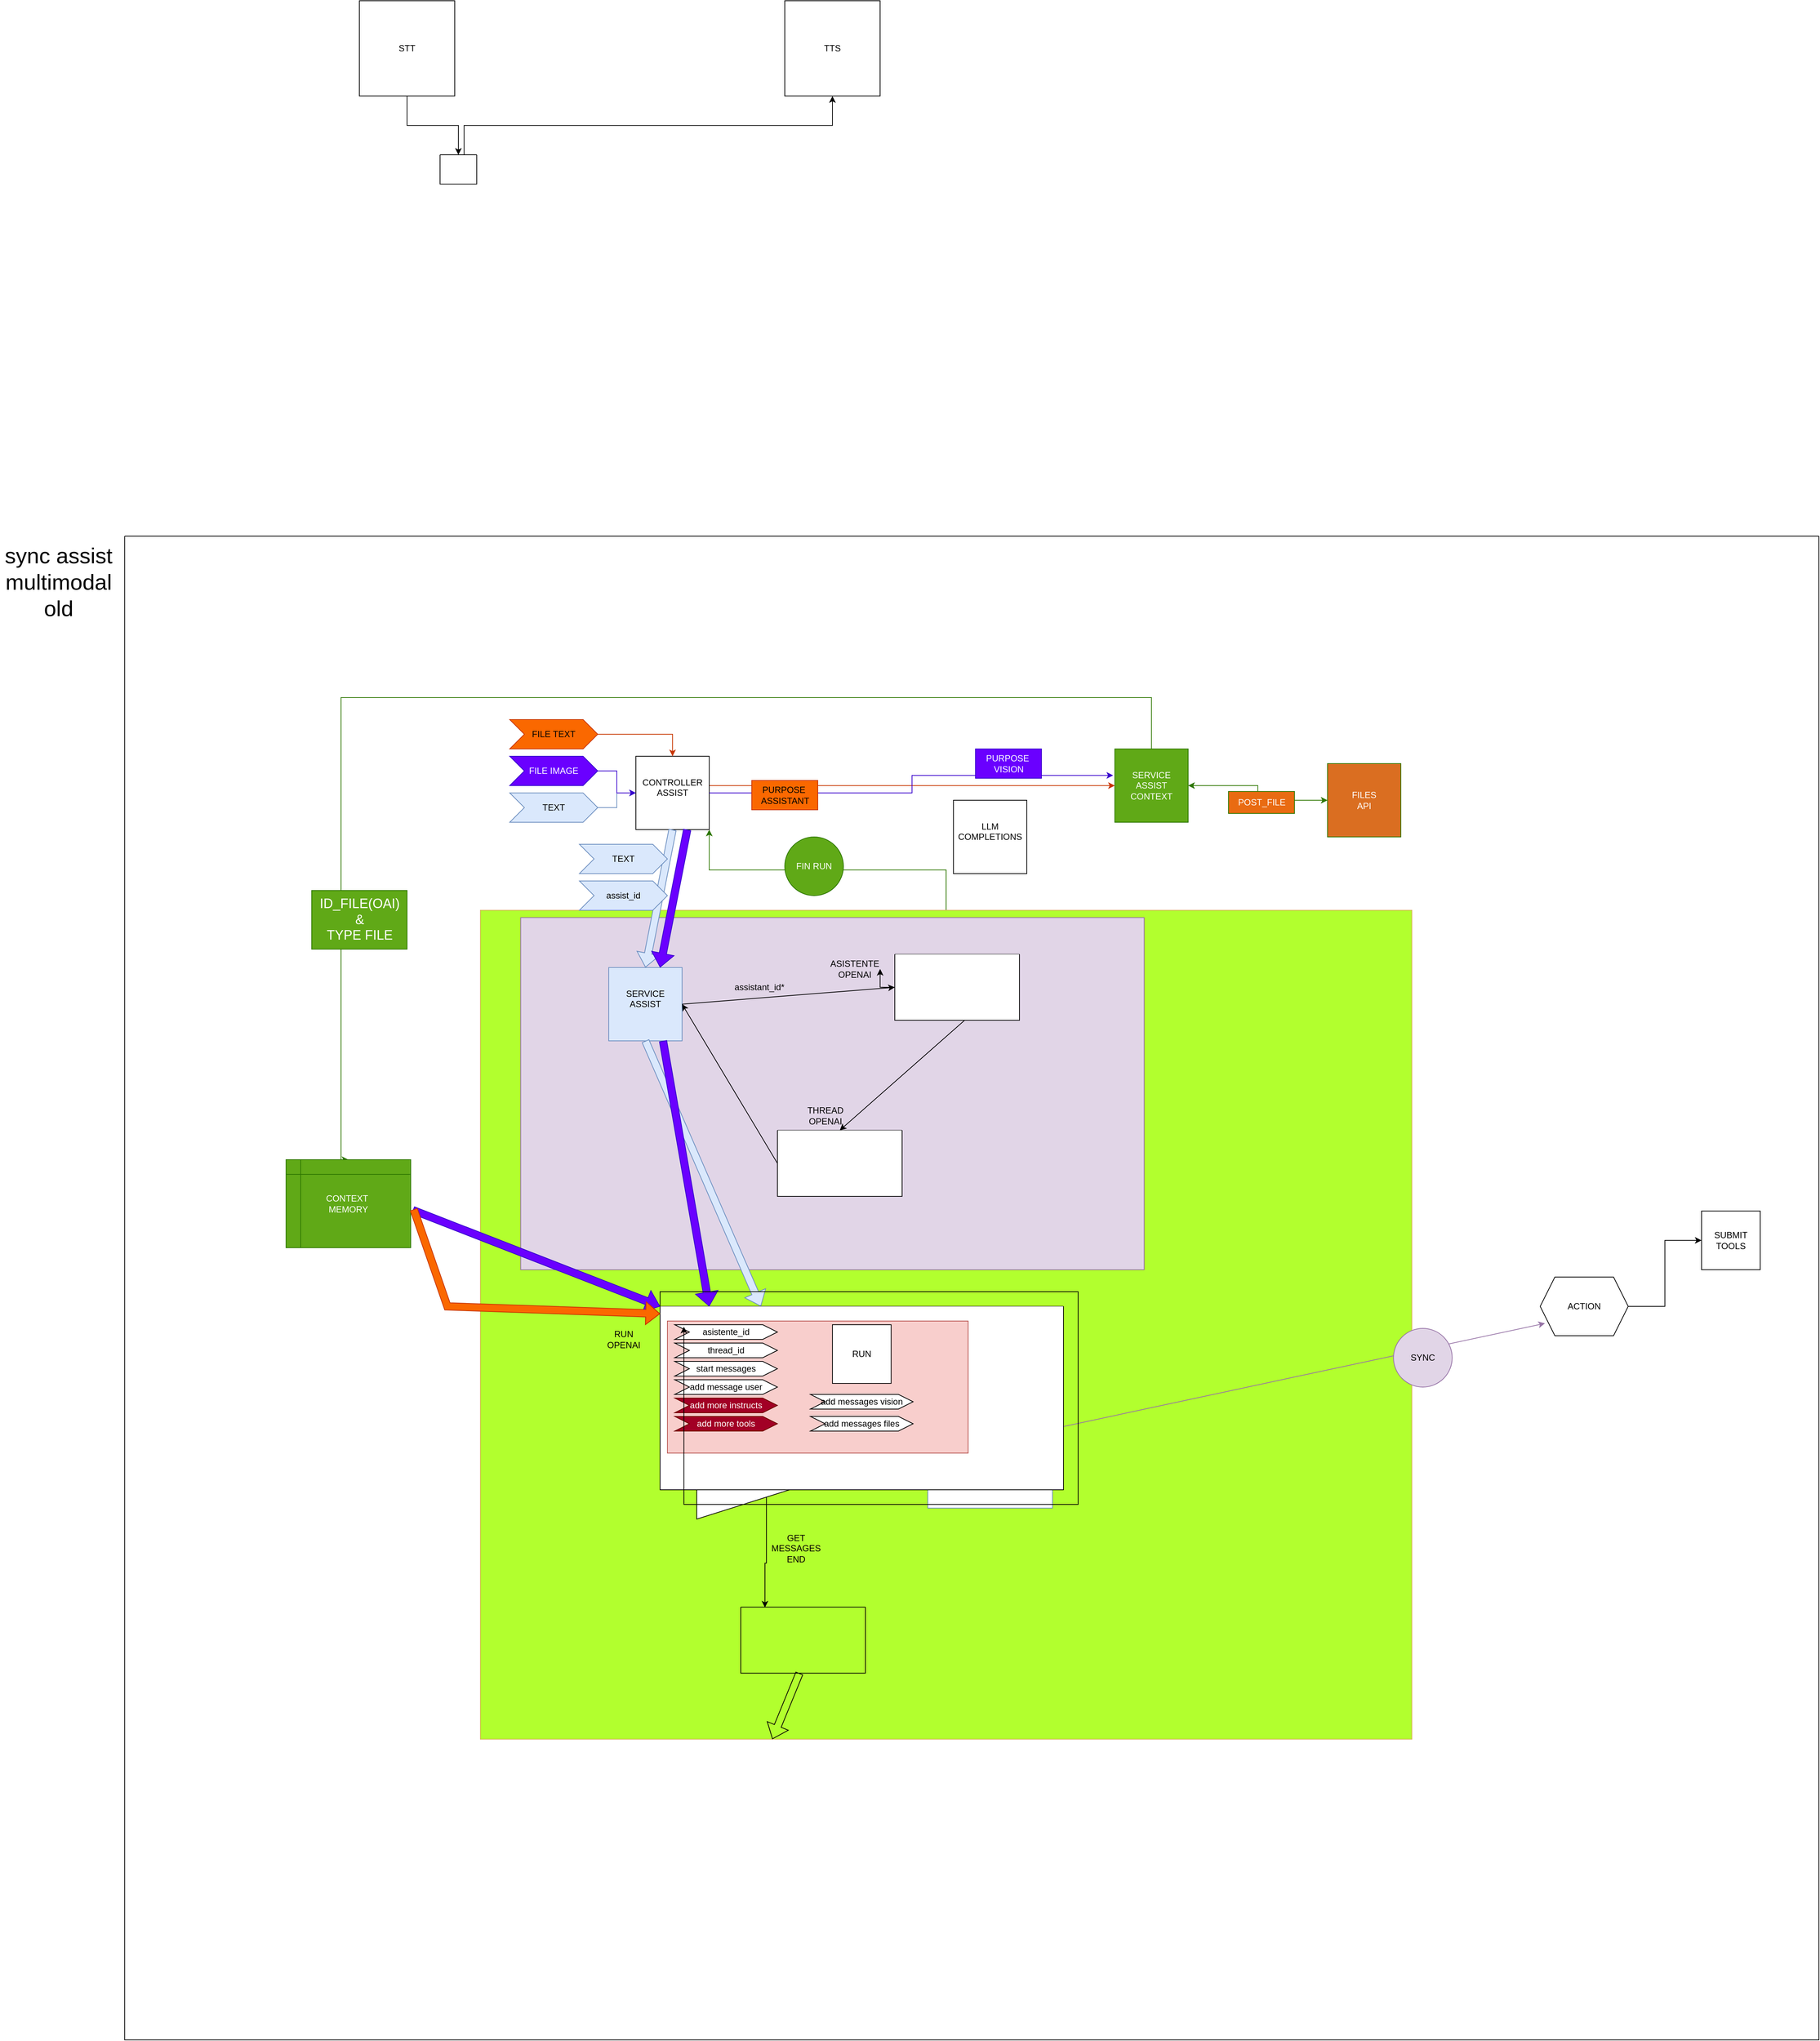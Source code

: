 <mxfile version="24.6.4" type="github">
  <diagram name="Página-1" id="vKtlofxQi3k7T-awhL2F">
    <mxGraphModel dx="1799" dy="1040" grid="1" gridSize="10" guides="1" tooltips="1" connect="1" arrows="1" fold="1" page="1" pageScale="1" pageWidth="2339" pageHeight="3300" math="0" shadow="0">
      <root>
        <mxCell id="0" />
        <mxCell id="1" parent="0" />
        <mxCell id="aYIWuo1kJYECvoePrchr-517" value="" style="swimlane;startSize=0;" parent="1" vertex="1" collapsed="1">
          <mxGeometry x="1290" y="270" width="50" height="40" as="geometry">
            <mxRectangle x="1290" y="270" width="3310" height="2500" as="alternateBounds" />
          </mxGeometry>
        </mxCell>
        <mxCell id="aYIWuo1kJYECvoePrchr-196" value="" style="swimlane;startSize=0;swimlaneLine=1;" parent="aYIWuo1kJYECvoePrchr-517" vertex="1" collapsed="1">
          <mxGeometry x="570" y="450" width="170" height="115" as="geometry">
            <mxRectangle x="570" y="450" width="2310" height="2050" as="alternateBounds" />
          </mxGeometry>
        </mxCell>
        <mxCell id="aYIWuo1kJYECvoePrchr-495" style="edgeStyle=orthogonalEdgeStyle;rounded=0;orthogonalLoop=1;jettySize=auto;html=1;entryX=1;entryY=1;entryDx=0;entryDy=0;fillColor=#60a917;strokeColor=#2D7600;" parent="aYIWuo1kJYECvoePrchr-196" source="aYIWuo1kJYECvoePrchr-384" target="aYIWuo1kJYECvoePrchr-386" edge="1">
          <mxGeometry relative="1" as="geometry" />
        </mxCell>
        <mxCell id="aYIWuo1kJYECvoePrchr-384" value="" style="whiteSpace=wrap;html=1;fillColor=#B2FF2E;strokeColor=#d6b656;" parent="aYIWuo1kJYECvoePrchr-196" vertex="1">
          <mxGeometry x="485" y="510" width="1270" height="1130" as="geometry" />
        </mxCell>
        <mxCell id="aYIWuo1kJYECvoePrchr-385" value="" style="whiteSpace=wrap;html=1;fillColor=#e1d5e7;strokeColor=#9673a6;" parent="aYIWuo1kJYECvoePrchr-196" vertex="1">
          <mxGeometry x="540" y="520" width="850" height="480" as="geometry" />
        </mxCell>
        <mxCell id="aYIWuo1kJYECvoePrchr-386" value="CONTROLLER&lt;div&gt;ASSIST&lt;/div&gt;&lt;div&gt;&lt;br&gt;&lt;/div&gt;" style="whiteSpace=wrap;html=1;aspect=fixed;" parent="aYIWuo1kJYECvoePrchr-196" vertex="1">
          <mxGeometry x="697" y="300" width="100" height="100" as="geometry" />
        </mxCell>
        <mxCell id="aYIWuo1kJYECvoePrchr-388" value="&lt;div&gt;SERVICE&lt;/div&gt;&lt;div&gt;ASSIST&lt;/div&gt;&lt;div&gt;&lt;br&gt;&lt;/div&gt;" style="whiteSpace=wrap;html=1;aspect=fixed;fillColor=#dae8fc;strokeColor=#6c8ebf;" parent="aYIWuo1kJYECvoePrchr-196" vertex="1">
          <mxGeometry x="660" y="588" width="100" height="100" as="geometry" />
        </mxCell>
        <mxCell id="aYIWuo1kJYECvoePrchr-389" value="" style="edgeStyle=orthogonalEdgeStyle;rounded=0;orthogonalLoop=1;jettySize=auto;html=1;fillColor=#dae8fc;strokeColor=#6c8ebf;" parent="aYIWuo1kJYECvoePrchr-196" source="aYIWuo1kJYECvoePrchr-390" target="aYIWuo1kJYECvoePrchr-386" edge="1">
          <mxGeometry relative="1" as="geometry" />
        </mxCell>
        <mxCell id="aYIWuo1kJYECvoePrchr-390" value="TEXT" style="shape=step;perimeter=stepPerimeter;whiteSpace=wrap;html=1;fixedSize=1;fillColor=#dae8fc;strokeColor=#6c8ebf;" parent="aYIWuo1kJYECvoePrchr-196" vertex="1">
          <mxGeometry x="525" y="350" width="120" height="40" as="geometry" />
        </mxCell>
        <mxCell id="aYIWuo1kJYECvoePrchr-391" value="" style="shape=flexArrow;endArrow=classic;html=1;rounded=0;exitX=0.5;exitY=1;exitDx=0;exitDy=0;entryX=0.5;entryY=0;entryDx=0;entryDy=0;fillColor=#dae8fc;strokeColor=#6c8ebf;" parent="aYIWuo1kJYECvoePrchr-196" source="aYIWuo1kJYECvoePrchr-386" target="aYIWuo1kJYECvoePrchr-388" edge="1">
          <mxGeometry width="50" height="50" relative="1" as="geometry">
            <mxPoint x="700" y="410" as="sourcePoint" />
            <mxPoint x="750" y="360" as="targetPoint" />
          </mxGeometry>
        </mxCell>
        <mxCell id="aYIWuo1kJYECvoePrchr-392" value="TEXT" style="shape=step;perimeter=stepPerimeter;whiteSpace=wrap;html=1;fixedSize=1;fillColor=#dae8fc;strokeColor=#6c8ebf;" parent="aYIWuo1kJYECvoePrchr-196" vertex="1">
          <mxGeometry x="620" y="420" width="120" height="40" as="geometry" />
        </mxCell>
        <mxCell id="aYIWuo1kJYECvoePrchr-393" value="" style="edgeStyle=orthogonalEdgeStyle;rounded=0;orthogonalLoop=1;jettySize=auto;html=1;" parent="aYIWuo1kJYECvoePrchr-196" source="aYIWuo1kJYECvoePrchr-394" target="aYIWuo1kJYECvoePrchr-409" edge="1">
          <mxGeometry relative="1" as="geometry" />
        </mxCell>
        <mxCell id="aYIWuo1kJYECvoePrchr-407" value="assist_id" style="shape=step;perimeter=stepPerimeter;whiteSpace=wrap;html=1;fixedSize=1;fillColor=#dae8fc;strokeColor=#6c8ebf;" parent="aYIWuo1kJYECvoePrchr-196" vertex="1">
          <mxGeometry x="620" y="470" width="120" height="40" as="geometry" />
        </mxCell>
        <mxCell id="aYIWuo1kJYECvoePrchr-408" value="" style="endArrow=classic;html=1;rounded=0;exitX=1;exitY=0.5;exitDx=0;exitDy=0;entryX=0;entryY=0.5;entryDx=0;entryDy=0;" parent="aYIWuo1kJYECvoePrchr-196" source="aYIWuo1kJYECvoePrchr-388" target="aYIWuo1kJYECvoePrchr-394" edge="1">
          <mxGeometry width="50" height="50" relative="1" as="geometry">
            <mxPoint x="730" y="580" as="sourcePoint" />
            <mxPoint x="780" y="530" as="targetPoint" />
          </mxGeometry>
        </mxCell>
        <mxCell id="aYIWuo1kJYECvoePrchr-409" value="ASISTENTE&lt;div&gt;OPENAI&lt;/div&gt;" style="text;html=1;align=center;verticalAlign=middle;resizable=0;points=[];autosize=1;strokeColor=none;fillColor=none;" parent="aYIWuo1kJYECvoePrchr-196" vertex="1">
          <mxGeometry x="950" y="570" width="90" height="40" as="geometry" />
        </mxCell>
        <mxCell id="aYIWuo1kJYECvoePrchr-414" value="" style="endArrow=classic;html=1;rounded=0;exitX=0.564;exitY=0.993;exitDx=0;exitDy=0;entryX=0.5;entryY=0;entryDx=0;entryDy=0;exitPerimeter=0;" parent="aYIWuo1kJYECvoePrchr-196" source="aYIWuo1kJYECvoePrchr-394" target="aYIWuo1kJYECvoePrchr-410" edge="1">
          <mxGeometry width="50" height="50" relative="1" as="geometry">
            <mxPoint x="830" y="910" as="sourcePoint" />
            <mxPoint x="880" y="860" as="targetPoint" />
          </mxGeometry>
        </mxCell>
        <mxCell id="aYIWuo1kJYECvoePrchr-415" value="&lt;div&gt;THREAD&lt;/div&gt;&lt;div&gt;OPENAI&lt;/div&gt;" style="text;html=1;align=center;verticalAlign=middle;resizable=0;points=[];autosize=1;strokeColor=none;fillColor=none;" parent="aYIWuo1kJYECvoePrchr-196" vertex="1">
          <mxGeometry x="920" y="770" width="70" height="40" as="geometry" />
        </mxCell>
        <mxCell id="aYIWuo1kJYECvoePrchr-424" value="" style="endArrow=classic;html=1;rounded=0;exitX=0;exitY=0.5;exitDx=0;exitDy=0;entryX=1;entryY=0.5;entryDx=0;entryDy=0;" parent="aYIWuo1kJYECvoePrchr-196" source="aYIWuo1kJYECvoePrchr-410" target="aYIWuo1kJYECvoePrchr-388" edge="1">
          <mxGeometry width="50" height="50" relative="1" as="geometry">
            <mxPoint x="1110" y="980" as="sourcePoint" />
            <mxPoint x="1160" y="930" as="targetPoint" />
          </mxGeometry>
        </mxCell>
        <mxCell id="aYIWuo1kJYECvoePrchr-425" value="" style="shape=flexArrow;endArrow=classic;html=1;rounded=0;exitX=0.5;exitY=1;exitDx=0;exitDy=0;entryX=0.25;entryY=0;entryDx=0;entryDy=0;fillColor=#dae8fc;strokeColor=#6c8ebf;" parent="aYIWuo1kJYECvoePrchr-196" source="aYIWuo1kJYECvoePrchr-388" target="aYIWuo1kJYECvoePrchr-416" edge="1">
          <mxGeometry width="50" height="50" relative="1" as="geometry">
            <mxPoint x="1010" y="1150" as="sourcePoint" />
            <mxPoint x="1060" y="1100" as="targetPoint" />
          </mxGeometry>
        </mxCell>
        <mxCell id="aYIWuo1kJYECvoePrchr-426" value="&lt;div&gt;RUN&lt;/div&gt;&lt;div&gt;OPENAI&lt;/div&gt;" style="text;html=1;align=center;verticalAlign=middle;resizable=0;points=[];autosize=1;strokeColor=none;fillColor=none;" parent="aYIWuo1kJYECvoePrchr-196" vertex="1">
          <mxGeometry x="645" y="1070" width="70" height="40" as="geometry" />
        </mxCell>
        <mxCell id="aYIWuo1kJYECvoePrchr-427" style="edgeStyle=orthogonalEdgeStyle;rounded=0;orthogonalLoop=1;jettySize=auto;html=1;entryX=0;entryY=0.5;entryDx=0;entryDy=0;" parent="aYIWuo1kJYECvoePrchr-196" source="aYIWuo1kJYECvoePrchr-428" target="aYIWuo1kJYECvoePrchr-429" edge="1">
          <mxGeometry relative="1" as="geometry" />
        </mxCell>
        <mxCell id="aYIWuo1kJYECvoePrchr-428" value="PLAY" style="triangle;whiteSpace=wrap;html=1;" parent="aYIWuo1kJYECvoePrchr-196" vertex="1">
          <mxGeometry x="780" y="1220" width="190" height="120" as="geometry" />
        </mxCell>
        <mxCell id="aYIWuo1kJYECvoePrchr-429" value="" style="swimlane;startSize=0;fillColor=#B5739D;strokeColor=#6c8ebf;gradientColor=none;swimlaneFillColor=default;" parent="aYIWuo1kJYECvoePrchr-196" vertex="1" collapsed="1">
          <mxGeometry x="1095" y="1235" width="170" height="90" as="geometry">
            <mxRectangle x="1095" y="1235" width="840" height="815" as="alternateBounds" />
          </mxGeometry>
        </mxCell>
        <mxCell id="aYIWuo1kJYECvoePrchr-430" value="" style="shape=flexArrow;endArrow=classic;html=1;rounded=0;entryX=0;entryY=0.5;entryDx=0;entryDy=0;fillColor=#f8cecc;strokeColor=#b85450;" parent="aYIWuo1kJYECvoePrchr-429" source="aYIWuo1kJYECvoePrchr-429" target="aYIWuo1kJYECvoePrchr-433" edge="1">
          <mxGeometry width="50" height="50" relative="1" as="geometry">
            <mxPoint x="100" y="407.5" as="sourcePoint" />
            <mxPoint x="300" y="37.5" as="targetPoint" />
          </mxGeometry>
        </mxCell>
        <mxCell id="aYIWuo1kJYECvoePrchr-431" style="edgeStyle=orthogonalEdgeStyle;rounded=0;orthogonalLoop=1;jettySize=auto;html=1;" parent="aYIWuo1kJYECvoePrchr-429" source="aYIWuo1kJYECvoePrchr-433" target="aYIWuo1kJYECvoePrchr-449" edge="1">
          <mxGeometry relative="1" as="geometry" />
        </mxCell>
        <mxCell id="aYIWuo1kJYECvoePrchr-432" style="edgeStyle=orthogonalEdgeStyle;rounded=0;orthogonalLoop=1;jettySize=auto;html=1;" parent="aYIWuo1kJYECvoePrchr-429" source="aYIWuo1kJYECvoePrchr-461" target="aYIWuo1kJYECvoePrchr-444" edge="1">
          <mxGeometry relative="1" as="geometry">
            <Array as="points">
              <mxPoint x="185" y="447.5" />
            </Array>
          </mxGeometry>
        </mxCell>
        <mxCell id="aYIWuo1kJYECvoePrchr-433" value="STATUS" style="whiteSpace=wrap;html=1;aspect=fixed;fillColor=#f8cecc;strokeColor=#b85450;" parent="aYIWuo1kJYECvoePrchr-429" vertex="1">
          <mxGeometry x="340" y="337.5" width="120" height="120" as="geometry" />
        </mxCell>
        <mxCell id="aYIWuo1kJYECvoePrchr-434" style="edgeStyle=orthogonalEdgeStyle;rounded=0;orthogonalLoop=1;jettySize=auto;html=1;" parent="aYIWuo1kJYECvoePrchr-429" source="aYIWuo1kJYECvoePrchr-435" edge="1">
          <mxGeometry relative="1" as="geometry">
            <mxPoint x="320" y="387.5" as="targetPoint" />
          </mxGeometry>
        </mxCell>
        <mxCell id="aYIWuo1kJYECvoePrchr-435" value="&lt;div style=&quot;color: rgb(204, 204, 204); background-color: rgb(31, 31, 31); font-family: Consolas, &amp;quot;Courier New&amp;quot;, monospace; font-size: 14px; line-height: 19px; white-space: pre;&quot;&gt;&lt;span style=&quot;color: #9cdcfe;&quot;&gt;ESTADO_RUN_QUEUED&lt;/span&gt;&lt;/div&gt;" style="shape=card;whiteSpace=wrap;html=1;size=0;fillColor=#fff2cc;strokeColor=#d6b656;" parent="aYIWuo1kJYECvoePrchr-429" vertex="1">
          <mxGeometry x="390" y="227.5" width="40" height="50" as="geometry" />
        </mxCell>
        <mxCell id="aYIWuo1kJYECvoePrchr-436" style="edgeStyle=orthogonalEdgeStyle;rounded=0;orthogonalLoop=1;jettySize=auto;html=1;" parent="aYIWuo1kJYECvoePrchr-429" source="aYIWuo1kJYECvoePrchr-437" edge="1">
          <mxGeometry relative="1" as="geometry">
            <mxPoint x="250" y="375" as="targetPoint" />
            <Array as="points">
              <mxPoint x="575" y="187.5" />
              <mxPoint x="251" y="187.5" />
              <mxPoint x="251" y="367.5" />
              <mxPoint x="250" y="367.5" />
            </Array>
          </mxGeometry>
        </mxCell>
        <mxCell id="aYIWuo1kJYECvoePrchr-437" value="&lt;div style=&quot;color: rgb(204, 204, 204); background-color: rgb(31, 31, 31); font-family: Consolas, &amp;quot;Courier New&amp;quot;, monospace; font-size: 14px; line-height: 19px; white-space: pre;&quot;&gt;&lt;div style=&quot;line-height: 19px;&quot;&gt;&lt;span style=&quot;color: #9cdcfe;&quot;&gt;ESTADO_RUN_IN_PROGRESS&lt;/span&gt;&lt;/div&gt;&lt;/div&gt;" style="shape=card;whiteSpace=wrap;html=1;fillColor=#ffe6cc;strokeColor=#d79b00;" parent="aYIWuo1kJYECvoePrchr-429" vertex="1">
          <mxGeometry x="550" y="227.5" width="50" height="80" as="geometry" />
        </mxCell>
        <mxCell id="aYIWuo1kJYECvoePrchr-438" style="edgeStyle=orthogonalEdgeStyle;rounded=0;orthogonalLoop=1;jettySize=auto;html=1;exitX=0;exitY=0;exitDx=30;exitDy=0;exitPerimeter=0;" parent="aYIWuo1kJYECvoePrchr-429" source="aYIWuo1kJYECvoePrchr-439" edge="1">
          <mxGeometry relative="1" as="geometry">
            <mxPoint x="180" y="365" as="targetPoint" />
            <Array as="points">
              <mxPoint x="690" y="147.5" />
              <mxPoint x="181" y="147.5" />
              <mxPoint x="181" y="327.5" />
              <mxPoint x="180" y="327.5" />
            </Array>
          </mxGeometry>
        </mxCell>
        <mxCell id="aYIWuo1kJYECvoePrchr-480" style="edgeStyle=orthogonalEdgeStyle;rounded=0;orthogonalLoop=1;jettySize=auto;html=1;" parent="aYIWuo1kJYECvoePrchr-429" source="aYIWuo1kJYECvoePrchr-439" edge="1">
          <mxGeometry relative="1" as="geometry">
            <mxPoint x="425" y="5" as="targetPoint" />
            <Array as="points">
              <mxPoint x="685" y="85" />
              <mxPoint x="425" y="85" />
            </Array>
          </mxGeometry>
        </mxCell>
        <mxCell id="aYIWuo1kJYECvoePrchr-439" value="&lt;div style=&quot;color: rgb(204, 204, 204); background-color: rgb(31, 31, 31); font-family: Consolas, &amp;quot;Courier New&amp;quot;, monospace; font-size: 14px; line-height: 19px; white-space: pre;&quot;&gt;&lt;div style=&quot;line-height: 19px;&quot;&gt;&lt;span style=&quot;color: #9cdcfe;&quot;&gt;ESTADO_RUN_REQUIRED_ACTION&lt;/span&gt;&lt;/div&gt;&lt;/div&gt;" style="shape=card;whiteSpace=wrap;html=1;fillColor=#dae8fc;strokeColor=#6c8ebf;" parent="aYIWuo1kJYECvoePrchr-429" vertex="1">
          <mxGeometry x="660" y="142.5" width="50" height="60" as="geometry" />
        </mxCell>
        <mxCell id="aYIWuo1kJYECvoePrchr-440" style="edgeStyle=orthogonalEdgeStyle;rounded=0;orthogonalLoop=1;jettySize=auto;html=1;entryX=0.5;entryY=1;entryDx=0;entryDy=0;entryPerimeter=0;" parent="aYIWuo1kJYECvoePrchr-429" source="aYIWuo1kJYECvoePrchr-433" target="aYIWuo1kJYECvoePrchr-439" edge="1">
          <mxGeometry relative="1" as="geometry" />
        </mxCell>
        <mxCell id="aYIWuo1kJYECvoePrchr-441" style="edgeStyle=orthogonalEdgeStyle;rounded=0;orthogonalLoop=1;jettySize=auto;html=1;entryX=0.5;entryY=1;entryDx=0;entryDy=0;entryPerimeter=0;" parent="aYIWuo1kJYECvoePrchr-429" source="aYIWuo1kJYECvoePrchr-433" target="aYIWuo1kJYECvoePrchr-437" edge="1">
          <mxGeometry relative="1" as="geometry" />
        </mxCell>
        <mxCell id="aYIWuo1kJYECvoePrchr-442" style="edgeStyle=orthogonalEdgeStyle;rounded=0;orthogonalLoop=1;jettySize=auto;html=1;entryX=0.5;entryY=1;entryDx=0;entryDy=0;entryPerimeter=0;" parent="aYIWuo1kJYECvoePrchr-429" source="aYIWuo1kJYECvoePrchr-454" target="aYIWuo1kJYECvoePrchr-435" edge="1">
          <mxGeometry relative="1" as="geometry" />
        </mxCell>
        <mxCell id="aYIWuo1kJYECvoePrchr-443" value="RETRY" style="ellipse;whiteSpace=wrap;html=1;aspect=fixed;fillColor=#ffe6cc;strokeColor=#d79b00;" parent="aYIWuo1kJYECvoePrchr-429" vertex="1">
          <mxGeometry x="560" y="347.5" width="70" height="70" as="geometry" />
        </mxCell>
        <mxCell id="aYIWuo1kJYECvoePrchr-444" value="&lt;div style=&quot;color: rgb(204, 204, 204); background-color: rgb(31, 31, 31); font-family: Consolas, &amp;quot;Courier New&amp;quot;, monospace; font-size: 14px; line-height: 19px; white-space: pre;&quot;&gt;&lt;div style=&quot;line-height: 19px;&quot;&gt;&lt;div style=&quot;line-height: 19px;&quot;&gt;&lt;span style=&quot;color: #9cdcfe;&quot;&gt;ESTADO_RUN_CANCELLING&lt;/span&gt;&lt;/div&gt;&lt;/div&gt;&lt;/div&gt;" style="shape=card;whiteSpace=wrap;html=1;fillColor=#f8cecc;strokeColor=#b85450;" parent="aYIWuo1kJYECvoePrchr-429" vertex="1">
          <mxGeometry x="160" y="537.5" width="50" height="60" as="geometry" />
        </mxCell>
        <mxCell id="aYIWuo1kJYECvoePrchr-445" value="&lt;div style=&quot;color: rgb(204, 204, 204); background-color: rgb(31, 31, 31); font-family: Consolas, &amp;quot;Courier New&amp;quot;, monospace; font-size: 14px; line-height: 19px; white-space: pre;&quot;&gt;&lt;div style=&quot;line-height: 19px;&quot;&gt;&lt;div style=&quot;line-height: 19px;&quot;&gt;&lt;div style=&quot;line-height: 19px;&quot;&gt;&lt;span style=&quot;color: #9cdcfe;&quot;&gt;ESTADO_RUN_CANCELLED&lt;/span&gt;&lt;/div&gt;&lt;/div&gt;&lt;/div&gt;&lt;/div&gt;" style="shape=card;whiteSpace=wrap;html=1;fillColor=#f8cecc;strokeColor=#b85450;" parent="aYIWuo1kJYECvoePrchr-429" vertex="1">
          <mxGeometry x="390" y="517.5" width="50" height="60" as="geometry" />
        </mxCell>
        <mxCell id="aYIWuo1kJYECvoePrchr-446" style="edgeStyle=orthogonalEdgeStyle;rounded=0;orthogonalLoop=1;jettySize=auto;html=1;entryX=1;entryY=0.5;entryDx=0;entryDy=0;" parent="aYIWuo1kJYECvoePrchr-429" source="aYIWuo1kJYECvoePrchr-447" target="aYIWuo1kJYECvoePrchr-464" edge="1">
          <mxGeometry relative="1" as="geometry" />
        </mxCell>
        <mxCell id="aYIWuo1kJYECvoePrchr-447" value="&lt;br&gt;&lt;div style=&quot;color: #cccccc;background-color: #1f1f1f;font-family: Consolas, &#39;Courier New&#39;, monospace;font-weight: normal;font-size: 14px;line-height: 19px;white-space: pre;&quot;&gt;&lt;div&gt;&lt;span style=&quot;color: #9cdcfe;&quot;&gt;ESTADO_RUN_EXPIRED&lt;/span&gt;&lt;/div&gt;&lt;/div&gt;&lt;br&gt;10 MIN" style="shape=card;whiteSpace=wrap;html=1;fillColor=#ffe6cc;strokeColor=#d79b00;" parent="aYIWuo1kJYECvoePrchr-429" vertex="1">
          <mxGeometry x="630" y="527.5" width="70" height="72.5" as="geometry" />
        </mxCell>
        <mxCell id="aYIWuo1kJYECvoePrchr-448" style="edgeStyle=orthogonalEdgeStyle;rounded=0;orthogonalLoop=1;jettySize=auto;html=1;entryX=0;entryY=0.5;entryDx=0;entryDy=0;" parent="aYIWuo1kJYECvoePrchr-429" source="aYIWuo1kJYECvoePrchr-449" target="aYIWuo1kJYECvoePrchr-464" edge="1">
          <mxGeometry relative="1" as="geometry" />
        </mxCell>
        <mxCell id="aYIWuo1kJYECvoePrchr-449" value="&lt;div style=&quot;color: rgb(204, 204, 204); background-color: rgb(31, 31, 31); font-family: Consolas, &amp;quot;Courier New&amp;quot;, monospace; font-size: 14px; line-height: 19px; white-space: pre;&quot;&gt;&lt;div style=&quot;line-height: 19px;&quot;&gt;&lt;div style=&quot;line-height: 19px;&quot;&gt;&lt;div style=&quot;line-height: 19px;&quot;&gt;&lt;span style=&quot;color: #9cdcfe;&quot;&gt;ESTADO_RUN_FAILED&lt;/span&gt;&lt;/div&gt;&lt;/div&gt;&lt;/div&gt;&lt;/div&gt;" style="shape=card;whiteSpace=wrap;html=1;fillColor=#f8cecc;strokeColor=#b85450;" parent="aYIWuo1kJYECvoePrchr-429" vertex="1">
          <mxGeometry x="300" y="607.5" width="50" height="60" as="geometry" />
        </mxCell>
        <mxCell id="aYIWuo1kJYECvoePrchr-450" style="edgeStyle=orthogonalEdgeStyle;rounded=0;orthogonalLoop=1;jettySize=auto;html=1;" parent="aYIWuo1kJYECvoePrchr-429" source="aYIWuo1kJYECvoePrchr-451" target="aYIWuo1kJYECvoePrchr-464" edge="1">
          <mxGeometry relative="1" as="geometry" />
        </mxCell>
        <mxCell id="aYIWuo1kJYECvoePrchr-451" value="&lt;div style=&quot;color: rgb(204, 204, 204); background-color: rgb(31, 31, 31); font-family: Consolas, &amp;quot;Courier New&amp;quot;, monospace; font-size: 14px; line-height: 19px; white-space: pre;&quot;&gt;&lt;div style=&quot;line-height: 19px;&quot;&gt;&lt;div style=&quot;line-height: 19px;&quot;&gt;&lt;div style=&quot;line-height: 19px;&quot;&gt;&lt;span style=&quot;color: #9cdcfe;&quot;&gt;ESTADO_RUN_COMPLETED&lt;/span&gt;&lt;/div&gt;&lt;/div&gt;&lt;/div&gt;&lt;/div&gt;" style="shape=card;whiteSpace=wrap;html=1;fillColor=#d5e8d4;strokeColor=#82b366;" parent="aYIWuo1kJYECvoePrchr-429" vertex="1">
          <mxGeometry x="510" y="597.5" width="50" height="60" as="geometry" />
        </mxCell>
        <mxCell id="aYIWuo1kJYECvoePrchr-452" style="edgeStyle=orthogonalEdgeStyle;rounded=0;orthogonalLoop=1;jettySize=auto;html=1;entryX=0;entryY=0;entryDx=30;entryDy=0;entryPerimeter=0;" parent="aYIWuo1kJYECvoePrchr-429" source="aYIWuo1kJYECvoePrchr-433" target="aYIWuo1kJYECvoePrchr-447" edge="1">
          <mxGeometry relative="1" as="geometry">
            <Array as="points">
              <mxPoint x="660" y="457.5" />
            </Array>
          </mxGeometry>
        </mxCell>
        <mxCell id="aYIWuo1kJYECvoePrchr-453" value="" style="edgeStyle=orthogonalEdgeStyle;rounded=0;orthogonalLoop=1;jettySize=auto;html=1;entryX=0.5;entryY=1;entryDx=0;entryDy=0;entryPerimeter=0;" parent="aYIWuo1kJYECvoePrchr-429" source="aYIWuo1kJYECvoePrchr-433" target="aYIWuo1kJYECvoePrchr-454" edge="1">
          <mxGeometry relative="1" as="geometry">
            <mxPoint x="400" y="337.5" as="sourcePoint" />
            <mxPoint x="410" y="277.5" as="targetPoint" />
          </mxGeometry>
        </mxCell>
        <mxCell id="aYIWuo1kJYECvoePrchr-454" value="RETRY" style="ellipse;whiteSpace=wrap;html=1;aspect=fixed;fillColor=#ffe6cc;strokeColor=#d79b00;" parent="aYIWuo1kJYECvoePrchr-429" vertex="1">
          <mxGeometry x="385" y="297.5" width="30" height="30" as="geometry" />
        </mxCell>
        <mxCell id="aYIWuo1kJYECvoePrchr-455" value="STOP" style="ellipse;whiteSpace=wrap;html=1;aspect=fixed;fillColor=#f8cecc;strokeColor=#b85450;" parent="aYIWuo1kJYECvoePrchr-429" vertex="1">
          <mxGeometry x="550" y="437.5" width="30" height="30" as="geometry" />
        </mxCell>
        <mxCell id="aYIWuo1kJYECvoePrchr-456" style="edgeStyle=orthogonalEdgeStyle;rounded=0;orthogonalLoop=1;jettySize=auto;html=1;entryX=0;entryY=0;entryDx=40;entryDy=0;entryPerimeter=0;" parent="aYIWuo1kJYECvoePrchr-429" source="aYIWuo1kJYECvoePrchr-459" target="aYIWuo1kJYECvoePrchr-445" edge="1">
          <mxGeometry relative="1" as="geometry" />
        </mxCell>
        <mxCell id="aYIWuo1kJYECvoePrchr-457" style="edgeStyle=orthogonalEdgeStyle;rounded=0;orthogonalLoop=1;jettySize=auto;html=1;entryX=0;entryY=0;entryDx=40;entryDy=0;entryPerimeter=0;" parent="aYIWuo1kJYECvoePrchr-429" source="aYIWuo1kJYECvoePrchr-433" target="aYIWuo1kJYECvoePrchr-451" edge="1">
          <mxGeometry relative="1" as="geometry">
            <Array as="points">
              <mxPoint x="400" y="477.5" />
              <mxPoint x="550" y="477.5" />
            </Array>
          </mxGeometry>
        </mxCell>
        <mxCell id="aYIWuo1kJYECvoePrchr-458" value="" style="edgeStyle=orthogonalEdgeStyle;rounded=0;orthogonalLoop=1;jettySize=auto;html=1;entryX=0;entryY=0;entryDx=40;entryDy=0;entryPerimeter=0;" parent="aYIWuo1kJYECvoePrchr-429" source="aYIWuo1kJYECvoePrchr-433" target="aYIWuo1kJYECvoePrchr-459" edge="1">
          <mxGeometry relative="1" as="geometry">
            <mxPoint x="400" y="457.5" as="sourcePoint" />
            <mxPoint x="430" y="517.5" as="targetPoint" />
          </mxGeometry>
        </mxCell>
        <mxCell id="aYIWuo1kJYECvoePrchr-459" value="STOP" style="ellipse;whiteSpace=wrap;html=1;aspect=fixed;fillColor=#f8cecc;strokeColor=#b85450;" parent="aYIWuo1kJYECvoePrchr-429" vertex="1">
          <mxGeometry x="390" y="467.5" width="30" height="30" as="geometry" />
        </mxCell>
        <mxCell id="aYIWuo1kJYECvoePrchr-460" value="" style="edgeStyle=orthogonalEdgeStyle;rounded=0;orthogonalLoop=1;jettySize=auto;html=1;" parent="aYIWuo1kJYECvoePrchr-429" source="aYIWuo1kJYECvoePrchr-433" target="aYIWuo1kJYECvoePrchr-461" edge="1">
          <mxGeometry relative="1" as="geometry">
            <mxPoint x="340" y="447.5" as="sourcePoint" />
            <mxPoint x="185" y="537.5" as="targetPoint" />
            <Array as="points">
              <mxPoint x="270" y="437.5" />
              <mxPoint x="270" y="452.5" />
            </Array>
          </mxGeometry>
        </mxCell>
        <mxCell id="aYIWuo1kJYECvoePrchr-461" value="STOP" style="ellipse;whiteSpace=wrap;html=1;aspect=fixed;fillColor=#f8cecc;strokeColor=#b85450;" parent="aYIWuo1kJYECvoePrchr-429" vertex="1">
          <mxGeometry x="170" y="437.5" width="30" height="30" as="geometry" />
        </mxCell>
        <mxCell id="aYIWuo1kJYECvoePrchr-462" value="" style="endArrow=none;html=1;rounded=0;" parent="aYIWuo1kJYECvoePrchr-429" edge="1">
          <mxGeometry width="50" height="50" relative="1" as="geometry">
            <mxPoint x="620" y="337.5" as="sourcePoint" />
            <mxPoint x="670" y="287.5" as="targetPoint" />
          </mxGeometry>
        </mxCell>
        <mxCell id="aYIWuo1kJYECvoePrchr-463" style="edgeStyle=orthogonalEdgeStyle;rounded=0;orthogonalLoop=1;jettySize=auto;html=1;entryX=0.5;entryY=1;entryDx=0;entryDy=0;" parent="aYIWuo1kJYECvoePrchr-429" source="aYIWuo1kJYECvoePrchr-464" target="aYIWuo1kJYECvoePrchr-429" edge="1">
          <mxGeometry relative="1" as="geometry" />
        </mxCell>
        <mxCell id="aYIWuo1kJYECvoePrchr-464" value="END RUN" style="ellipse;whiteSpace=wrap;html=1;aspect=fixed;fillColor=#d5e8d4;strokeColor=#82b366;" parent="aYIWuo1kJYECvoePrchr-429" vertex="1">
          <mxGeometry x="365" y="667.5" width="130" height="130" as="geometry" />
        </mxCell>
        <mxCell id="aYIWuo1kJYECvoePrchr-465" style="edgeStyle=orthogonalEdgeStyle;rounded=0;orthogonalLoop=1;jettySize=auto;html=1;entryX=0.402;entryY=0.031;entryDx=0;entryDy=0;entryPerimeter=0;" parent="aYIWuo1kJYECvoePrchr-429" source="aYIWuo1kJYECvoePrchr-445" target="aYIWuo1kJYECvoePrchr-464" edge="1">
          <mxGeometry relative="1" as="geometry" />
        </mxCell>
        <mxCell id="aYIWuo1kJYECvoePrchr-466" style="edgeStyle=orthogonalEdgeStyle;rounded=0;orthogonalLoop=1;jettySize=auto;html=1;entryX=0.006;entryY=0.416;entryDx=0;entryDy=0;entryPerimeter=0;" parent="aYIWuo1kJYECvoePrchr-429" source="aYIWuo1kJYECvoePrchr-444" target="aYIWuo1kJYECvoePrchr-464" edge="1">
          <mxGeometry relative="1" as="geometry" />
        </mxCell>
        <mxCell id="aYIWuo1kJYECvoePrchr-515" style="edgeStyle=orthogonalEdgeStyle;rounded=0;orthogonalLoop=1;jettySize=auto;html=1;exitX=1;exitY=1;exitDx=0;exitDy=0;exitPerimeter=0;entryX=0.99;entryY=0.875;entryDx=0;entryDy=0;entryPerimeter=0;" parent="aYIWuo1kJYECvoePrchr-429" source="aYIWuo1kJYECvoePrchr-439" target="aYIWuo1kJYECvoePrchr-439" edge="1">
          <mxGeometry relative="1" as="geometry" />
        </mxCell>
        <mxCell id="aYIWuo1kJYECvoePrchr-467" value="&lt;div&gt;GET&lt;/div&gt;&lt;div&gt;STATUS&lt;/div&gt;" style="text;html=1;align=center;verticalAlign=middle;resizable=0;points=[];autosize=1;strokeColor=none;fillColor=none;" parent="aYIWuo1kJYECvoePrchr-196" vertex="1">
          <mxGeometry x="1000" y="1235" width="70" height="40" as="geometry" />
        </mxCell>
        <mxCell id="aYIWuo1kJYECvoePrchr-468" value="" style="endArrow=classic;html=1;rounded=0;exitX=0.5;exitY=1;exitDx=0;exitDy=0;entryX=0.422;entryY=0.213;entryDx=0;entryDy=0;entryPerimeter=0;" parent="aYIWuo1kJYECvoePrchr-196" source="aYIWuo1kJYECvoePrchr-416" target="aYIWuo1kJYECvoePrchr-428" edge="1">
          <mxGeometry width="50" height="50" relative="1" as="geometry">
            <mxPoint x="1310" y="1240" as="sourcePoint" />
            <mxPoint x="1360" y="1190" as="targetPoint" />
          </mxGeometry>
        </mxCell>
        <mxCell id="aYIWuo1kJYECvoePrchr-469" value="" style="swimlane;startSize=0;" parent="aYIWuo1kJYECvoePrchr-196" vertex="1" collapsed="1">
          <mxGeometry x="840" y="1460" width="170" height="90" as="geometry">
            <mxRectangle x="840" y="1460" width="550" height="160" as="alternateBounds" />
          </mxGeometry>
        </mxCell>
        <mxCell id="aYIWuo1kJYECvoePrchr-470" value="" style="whiteSpace=wrap;html=1;fillColor=#f8cecc;strokeColor=#b85450;" parent="aYIWuo1kJYECvoePrchr-469" vertex="1">
          <mxGeometry x="10" y="20" width="410" height="130" as="geometry" />
        </mxCell>
        <mxCell id="aYIWuo1kJYECvoePrchr-471" value="MESSAGES&lt;div&gt;THREAD&lt;/div&gt;&lt;div&gt;OPENAI&lt;/div&gt;" style="whiteSpace=wrap;html=1;aspect=fixed;" parent="aYIWuo1kJYECvoePrchr-469" vertex="1">
          <mxGeometry x="200" y="40" width="70" height="70" as="geometry" />
        </mxCell>
        <mxCell id="aYIWuo1kJYECvoePrchr-472" value="thread_id" style="shape=step;perimeter=stepPerimeter;whiteSpace=wrap;html=1;fixedSize=1;" parent="aYIWuo1kJYECvoePrchr-469" vertex="1">
          <mxGeometry x="20" y="45" width="140" height="20" as="geometry" />
        </mxCell>
        <mxCell id="aYIWuo1kJYECvoePrchr-473" style="edgeStyle=orthogonalEdgeStyle;rounded=0;orthogonalLoop=1;jettySize=auto;html=1;entryX=0.194;entryY=0.006;entryDx=0;entryDy=0;entryPerimeter=0;" parent="aYIWuo1kJYECvoePrchr-196" source="aYIWuo1kJYECvoePrchr-428" target="aYIWuo1kJYECvoePrchr-469" edge="1">
          <mxGeometry relative="1" as="geometry" />
        </mxCell>
        <mxCell id="aYIWuo1kJYECvoePrchr-474" value="&lt;div&gt;GET&lt;/div&gt;&lt;div&gt;MESSAGES&lt;/div&gt;&lt;div&gt;END&lt;/div&gt;" style="text;html=1;align=center;verticalAlign=middle;resizable=0;points=[];autosize=1;strokeColor=none;fillColor=none;" parent="aYIWuo1kJYECvoePrchr-196" vertex="1">
          <mxGeometry x="870" y="1350" width="90" height="60" as="geometry" />
        </mxCell>
        <mxCell id="aYIWuo1kJYECvoePrchr-475" value="" style="shape=flexArrow;endArrow=classic;html=1;rounded=0;exitX=0.5;exitY=1;exitDx=0;exitDy=0;" parent="aYIWuo1kJYECvoePrchr-196" edge="1">
          <mxGeometry width="50" height="50" relative="1" as="geometry">
            <mxPoint x="920" y="1550.0" as="sourcePoint" />
            <mxPoint x="883.053" y="1640.0" as="targetPoint" />
          </mxGeometry>
        </mxCell>
        <mxCell id="SXJ0RexlOxj71lLfuzeW-2" style="edgeStyle=orthogonalEdgeStyle;rounded=0;orthogonalLoop=1;jettySize=auto;html=1;entryX=0;entryY=0.5;entryDx=0;entryDy=0;" parent="aYIWuo1kJYECvoePrchr-196" source="aYIWuo1kJYECvoePrchr-477" target="SXJ0RexlOxj71lLfuzeW-1" edge="1">
          <mxGeometry relative="1" as="geometry" />
        </mxCell>
        <mxCell id="aYIWuo1kJYECvoePrchr-477" value="ACTION" style="shape=hexagon;perimeter=hexagonPerimeter2;whiteSpace=wrap;html=1;fixedSize=1;" parent="aYIWuo1kJYECvoePrchr-196" vertex="1">
          <mxGeometry x="1930" y="1010" width="120" height="80" as="geometry" />
        </mxCell>
        <mxCell id="aYIWuo1kJYECvoePrchr-482" value="" style="endArrow=classic;startArrow=classic;html=1;rounded=0;entryX=0.054;entryY=0.789;entryDx=0;entryDy=0;entryPerimeter=0;exitX=0.508;exitY=-0.001;exitDx=0;exitDy=0;exitPerimeter=0;fillColor=#e1d5e7;strokeColor=#9673a6;jumpSize=17;" parent="aYIWuo1kJYECvoePrchr-196" source="aYIWuo1kJYECvoePrchr-429" target="aYIWuo1kJYECvoePrchr-477" edge="1">
          <mxGeometry width="50" height="50" relative="1" as="geometry">
            <mxPoint x="1480" y="1520" as="sourcePoint" />
            <mxPoint x="1530" y="1470" as="targetPoint" />
          </mxGeometry>
        </mxCell>
        <mxCell id="aYIWuo1kJYECvoePrchr-483" value="SYNC" style="ellipse;whiteSpace=wrap;html=1;aspect=fixed;fillColor=#e1d5e7;strokeColor=#9673a6;" parent="aYIWuo1kJYECvoePrchr-196" vertex="1">
          <mxGeometry x="1730" y="1080" width="80" height="80" as="geometry" />
        </mxCell>
        <mxCell id="aYIWuo1kJYECvoePrchr-416" value="" style="swimlane;startSize=0;swimlaneFillColor=default;" parent="aYIWuo1kJYECvoePrchr-196" vertex="1" collapsed="1">
          <mxGeometry x="730" y="1050" width="170" height="90" as="geometry">
            <mxRectangle x="730" y="1050" width="550" height="250" as="alternateBounds" />
          </mxGeometry>
        </mxCell>
        <mxCell id="aYIWuo1kJYECvoePrchr-417" value="" style="whiteSpace=wrap;html=1;fillColor=#f8cecc;strokeColor=#b85450;" parent="aYIWuo1kJYECvoePrchr-416" vertex="1">
          <mxGeometry x="10" y="20" width="410" height="180" as="geometry" />
        </mxCell>
        <mxCell id="aYIWuo1kJYECvoePrchr-418" value="RUN" style="whiteSpace=wrap;html=1;aspect=fixed;" parent="aYIWuo1kJYECvoePrchr-416" vertex="1">
          <mxGeometry x="235" y="25" width="80" height="80" as="geometry" />
        </mxCell>
        <mxCell id="aYIWuo1kJYECvoePrchr-419" value="asistente_id" style="shape=step;perimeter=stepPerimeter;whiteSpace=wrap;html=1;fixedSize=1;" parent="aYIWuo1kJYECvoePrchr-416" vertex="1">
          <mxGeometry x="20" y="25" width="140" height="20" as="geometry" />
        </mxCell>
        <mxCell id="aYIWuo1kJYECvoePrchr-420" value="thread_id" style="shape=step;perimeter=stepPerimeter;whiteSpace=wrap;html=1;fixedSize=1;" parent="aYIWuo1kJYECvoePrchr-416" vertex="1">
          <mxGeometry x="20" y="50" width="140" height="20" as="geometry" />
        </mxCell>
        <mxCell id="aYIWuo1kJYECvoePrchr-421" value="start messages" style="shape=step;perimeter=stepPerimeter;whiteSpace=wrap;html=1;fixedSize=1;" parent="aYIWuo1kJYECvoePrchr-416" vertex="1">
          <mxGeometry x="20" y="75" width="140" height="20" as="geometry" />
        </mxCell>
        <mxCell id="aYIWuo1kJYECvoePrchr-422" value="add more instructs" style="shape=step;perimeter=stepPerimeter;whiteSpace=wrap;html=1;fixedSize=1;fillColor=#a20025;fontColor=#ffffff;strokeColor=#6F0000;" parent="aYIWuo1kJYECvoePrchr-416" vertex="1">
          <mxGeometry x="20" y="125" width="140" height="20" as="geometry" />
        </mxCell>
        <mxCell id="aYIWuo1kJYECvoePrchr-423" value="add more tools" style="shape=step;perimeter=stepPerimeter;whiteSpace=wrap;html=1;fixedSize=1;fillColor=#a20025;fontColor=#ffffff;strokeColor=#6F0000;" parent="aYIWuo1kJYECvoePrchr-416" vertex="1">
          <mxGeometry x="20" y="150" width="140" height="20" as="geometry" />
        </mxCell>
        <mxCell id="aYIWuo1kJYECvoePrchr-497" value="add messages vision" style="shape=step;perimeter=stepPerimeter;whiteSpace=wrap;html=1;fixedSize=1;" parent="aYIWuo1kJYECvoePrchr-416" vertex="1">
          <mxGeometry x="205" y="120" width="140" height="20" as="geometry" />
        </mxCell>
        <mxCell id="aYIWuo1kJYECvoePrchr-498" value="add message user" style="shape=step;perimeter=stepPerimeter;whiteSpace=wrap;html=1;fixedSize=1;" parent="aYIWuo1kJYECvoePrchr-416" vertex="1">
          <mxGeometry x="20" y="100" width="140" height="20" as="geometry" />
        </mxCell>
        <mxCell id="aYIWuo1kJYECvoePrchr-503" value="add messages files" style="shape=step;perimeter=stepPerimeter;whiteSpace=wrap;html=1;fixedSize=1;" parent="aYIWuo1kJYECvoePrchr-416" vertex="1">
          <mxGeometry x="205" y="150" width="140" height="20" as="geometry" />
        </mxCell>
        <mxCell id="aYIWuo1kJYECvoePrchr-410" value="" style="swimlane;startSize=0;swimlaneFillColor=default;" parent="aYIWuo1kJYECvoePrchr-196" vertex="1" collapsed="1">
          <mxGeometry x="890" y="810" width="170" height="90" as="geometry">
            <mxRectangle x="890" y="810" width="410" height="160" as="alternateBounds" />
          </mxGeometry>
        </mxCell>
        <mxCell id="aYIWuo1kJYECvoePrchr-411" value="" style="whiteSpace=wrap;html=1;fillColor=#f8cecc;strokeColor=#b85450;" parent="aYIWuo1kJYECvoePrchr-410" vertex="1">
          <mxGeometry x="10" y="20" width="340" height="130" as="geometry" />
        </mxCell>
        <mxCell id="aYIWuo1kJYECvoePrchr-412" value="thread" style="whiteSpace=wrap;html=1;aspect=fixed;" parent="aYIWuo1kJYECvoePrchr-410" vertex="1">
          <mxGeometry x="230" y="45" width="80" height="80" as="geometry" />
        </mxCell>
        <mxCell id="aYIWuo1kJYECvoePrchr-413" value="&lt;span style=&quot;text-wrap: nowrap;&quot;&gt;assistant_id*&lt;/span&gt;" style="shape=step;perimeter=stepPerimeter;whiteSpace=wrap;html=1;fixedSize=1;" parent="aYIWuo1kJYECvoePrchr-410" vertex="1">
          <mxGeometry x="20" y="60" width="150" height="30" as="geometry" />
        </mxCell>
        <mxCell id="aYIWuo1kJYECvoePrchr-514" value="&lt;span style=&quot;text-wrap: nowrap;&quot;&gt;thead_id?&lt;/span&gt;" style="shape=step;perimeter=stepPerimeter;whiteSpace=wrap;html=1;fixedSize=1;" parent="aYIWuo1kJYECvoePrchr-410" vertex="1">
          <mxGeometry x="20" y="95" width="150" height="30" as="geometry" />
        </mxCell>
        <mxCell id="aYIWuo1kJYECvoePrchr-394" value="" style="swimlane;startSize=0;swimlaneFillColor=default;" parent="aYIWuo1kJYECvoePrchr-196" vertex="1" collapsed="1">
          <mxGeometry x="1050" y="570" width="170" height="90" as="geometry">
            <mxRectangle x="1050" y="570" width="580" height="470" as="alternateBounds" />
          </mxGeometry>
        </mxCell>
        <mxCell id="aYIWuo1kJYECvoePrchr-395" value="" style="whiteSpace=wrap;html=1;aspect=fixed;fillColor=#d5e8d4;strokeColor=#82b366;" parent="aYIWuo1kJYECvoePrchr-394" vertex="1">
          <mxGeometry x="10" y="20" width="340" height="340" as="geometry" />
        </mxCell>
        <mxCell id="aYIWuo1kJYECvoePrchr-396" value="asistente&lt;div&gt;openAI&lt;/div&gt;" style="whiteSpace=wrap;html=1;aspect=fixed;" parent="aYIWuo1kJYECvoePrchr-394" vertex="1">
          <mxGeometry x="230" y="100" width="80" height="80" as="geometry" />
        </mxCell>
        <mxCell id="aYIWuo1kJYECvoePrchr-397" value="Instrucciones*" style="shape=step;perimeter=stepPerimeter;whiteSpace=wrap;html=1;fixedSize=1;" parent="aYIWuo1kJYECvoePrchr-394" vertex="1">
          <mxGeometry x="10" y="100" width="150" height="30" as="geometry" />
        </mxCell>
        <mxCell id="aYIWuo1kJYECvoePrchr-398" value="Misión" style="shape=step;perimeter=stepPerimeter;whiteSpace=wrap;html=1;fixedSize=1;" parent="aYIWuo1kJYECvoePrchr-394" vertex="1">
          <mxGeometry x="10" y="50" width="150" height="30" as="geometry" />
        </mxCell>
        <mxCell id="aYIWuo1kJYECvoePrchr-399" value="comandos" style="shape=step;perimeter=stepPerimeter;whiteSpace=wrap;html=1;fixedSize=1;" parent="aYIWuo1kJYECvoePrchr-394" vertex="1">
          <mxGeometry x="10" y="155" width="150" height="30" as="geometry" />
        </mxCell>
        <mxCell id="aYIWuo1kJYECvoePrchr-400" value="PERSONA" style="shape=step;perimeter=stepPerimeter;whiteSpace=wrap;html=1;fixedSize=1;" parent="aYIWuo1kJYECvoePrchr-394" vertex="1">
          <mxGeometry x="10" y="210" width="150" height="30" as="geometry" />
        </mxCell>
        <mxCell id="aYIWuo1kJYECvoePrchr-401" value="&lt;div&gt;NORMAS&lt;/div&gt;" style="shape=step;perimeter=stepPerimeter;whiteSpace=wrap;html=1;fixedSize=1;" parent="aYIWuo1kJYECvoePrchr-394" vertex="1">
          <mxGeometry x="10" y="270" width="150" height="30" as="geometry" />
        </mxCell>
        <mxCell id="aYIWuo1kJYECvoePrchr-402" value="&lt;div&gt;examples&lt;/div&gt;" style="shape=step;perimeter=stepPerimeter;whiteSpace=wrap;html=1;fixedSize=1;" parent="aYIWuo1kJYECvoePrchr-394" vertex="1">
          <mxGeometry x="180" y="270" width="150" height="30" as="geometry" />
        </mxCell>
        <mxCell id="aYIWuo1kJYECvoePrchr-403" value="model" style="rounded=1;whiteSpace=wrap;html=1;" parent="aYIWuo1kJYECvoePrchr-394" vertex="1">
          <mxGeometry x="30" y="390" width="110" height="40" as="geometry" />
        </mxCell>
        <mxCell id="aYIWuo1kJYECvoePrchr-404" value="tools" style="rounded=1;whiteSpace=wrap;html=1;fillColor=#0050ef;fontColor=#ffffff;strokeColor=#001DBC;" parent="aYIWuo1kJYECvoePrchr-394" vertex="1">
          <mxGeometry x="180" y="390" width="110" height="40" as="geometry" />
        </mxCell>
        <mxCell id="aYIWuo1kJYECvoePrchr-405" value="temperature" style="rounded=1;whiteSpace=wrap;html=1;fillColor=#b0e3e6;strokeColor=#0e8088;" parent="aYIWuo1kJYECvoePrchr-394" vertex="1">
          <mxGeometry x="440" y="320" width="110" height="40" as="geometry" />
        </mxCell>
        <mxCell id="aYIWuo1kJYECvoePrchr-406" value="top-p" style="rounded=1;whiteSpace=wrap;html=1;fillColor=#b1ddf0;strokeColor=#10739e;" parent="aYIWuo1kJYECvoePrchr-394" vertex="1">
          <mxGeometry x="440" y="390" width="110" height="40" as="geometry" />
        </mxCell>
        <mxCell id="aYIWuo1kJYECvoePrchr-488" style="edgeStyle=orthogonalEdgeStyle;rounded=0;orthogonalLoop=1;jettySize=auto;html=1;entryX=0;entryY=0.5;entryDx=0;entryDy=0;fillColor=#6a00ff;strokeColor=#3700CC;" parent="aYIWuo1kJYECvoePrchr-196" source="aYIWuo1kJYECvoePrchr-487" target="aYIWuo1kJYECvoePrchr-386" edge="1">
          <mxGeometry relative="1" as="geometry" />
        </mxCell>
        <mxCell id="aYIWuo1kJYECvoePrchr-487" value="FILE IMAGE" style="shape=step;perimeter=stepPerimeter;whiteSpace=wrap;html=1;fixedSize=1;fillColor=#6a00ff;strokeColor=#3700CC;fontColor=#ffffff;" parent="aYIWuo1kJYECvoePrchr-196" vertex="1">
          <mxGeometry x="525" y="300" width="120" height="40" as="geometry" />
        </mxCell>
        <mxCell id="aYIWuo1kJYECvoePrchr-494" value="" style="shape=flexArrow;endArrow=classic;html=1;rounded=0;exitX=0.5;exitY=1;exitDx=0;exitDy=0;entryX=0.5;entryY=0;entryDx=0;entryDy=0;fillColor=#6a00ff;strokeColor=#3700CC;" parent="aYIWuo1kJYECvoePrchr-196" edge="1">
          <mxGeometry width="50" height="50" relative="1" as="geometry">
            <mxPoint x="767" y="400" as="sourcePoint" />
            <mxPoint x="730" y="588" as="targetPoint" />
          </mxGeometry>
        </mxCell>
        <mxCell id="aYIWuo1kJYECvoePrchr-496" value="FIN RUN" style="ellipse;whiteSpace=wrap;html=1;aspect=fixed;fillColor=#60a917;fontColor=#ffffff;strokeColor=#2D7600;" parent="aYIWuo1kJYECvoePrchr-196" vertex="1">
          <mxGeometry x="900" y="410" width="80" height="80" as="geometry" />
        </mxCell>
        <mxCell id="aYIWuo1kJYECvoePrchr-499" value="" style="shape=flexArrow;endArrow=classic;html=1;rounded=0;exitX=0.5;exitY=1;exitDx=0;exitDy=0;entryX=0.25;entryY=0;entryDx=0;entryDy=0;fillColor=#6a00ff;strokeColor=#3700CC;" parent="aYIWuo1kJYECvoePrchr-196" edge="1">
          <mxGeometry width="50" height="50" relative="1" as="geometry">
            <mxPoint x="734" y="688" as="sourcePoint" />
            <mxPoint x="797" y="1050" as="targetPoint" />
          </mxGeometry>
        </mxCell>
        <mxCell id="aYIWuo1kJYECvoePrchr-504" value="CONTEXT&amp;nbsp;&lt;div&gt;MEMORY&lt;/div&gt;" style="shape=internalStorage;whiteSpace=wrap;html=1;backgroundOutline=1;fillColor=#60a917;fontColor=#ffffff;strokeColor=#2D7600;" parent="aYIWuo1kJYECvoePrchr-196" vertex="1">
          <mxGeometry x="190" y="600" width="170" height="120" as="geometry" />
        </mxCell>
        <mxCell id="aYIWuo1kJYECvoePrchr-510" value="" style="shape=flexArrow;endArrow=classic;html=1;rounded=0;exitX=1.017;exitY=0.573;exitDx=0;exitDy=0;exitPerimeter=0;entryX=0;entryY=0;entryDx=0;entryDy=0;fillColor=#6a00ff;strokeColor=#3700CC;" parent="aYIWuo1kJYECvoePrchr-196" source="aYIWuo1kJYECvoePrchr-504" target="aYIWuo1kJYECvoePrchr-416" edge="1">
          <mxGeometry width="50" height="50" relative="1" as="geometry">
            <mxPoint x="880" y="1000" as="sourcePoint" />
            <mxPoint x="930" y="950" as="targetPoint" />
          </mxGeometry>
        </mxCell>
        <mxCell id="aYIWuo1kJYECvoePrchr-512" value="assistant_id*" style="text;html=1;align=center;verticalAlign=middle;resizable=0;points=[];autosize=1;strokeColor=none;fillColor=none;" parent="aYIWuo1kJYECvoePrchr-196" vertex="1">
          <mxGeometry x="820" y="600" width="90" height="30" as="geometry" />
        </mxCell>
        <mxCell id="aYIWuo1kJYECvoePrchr-509" value="&lt;font style=&quot;font-size: 18px;&quot;&gt;ID_FILE(OAI)&lt;/font&gt;&lt;div&gt;&lt;span style=&quot;font-size: 18px; background-color: initial;&quot;&gt;&amp;amp;&lt;/span&gt;&lt;div style=&quot;font-size: 18px;&quot;&gt;&lt;font style=&quot;font-size: 18px;&quot;&gt;TYPE FILE&lt;/font&gt;&lt;/div&gt;&lt;/div&gt;" style="text;html=1;align=center;verticalAlign=middle;resizable=0;points=[];autosize=1;strokeColor=#2D7600;fillColor=#60a917;fontColor=#ffffff;direction=west;" parent="aYIWuo1kJYECvoePrchr-196" vertex="1">
          <mxGeometry x="255" y="483" width="130" height="80" as="geometry" />
        </mxCell>
        <mxCell id="aYIWuo1kJYECvoePrchr-511" value="" style="shape=flexArrow;endArrow=classic;html=1;rounded=0;exitX=0.75;exitY=1;exitDx=0;exitDy=0;fillColor=#fa6800;strokeColor=#C73500;" parent="aYIWuo1kJYECvoePrchr-196" source="aYIWuo1kJYECvoePrchr-504" edge="1">
          <mxGeometry width="50" height="50" relative="1" as="geometry">
            <mxPoint x="403" y="929" as="sourcePoint" />
            <mxPoint x="730" y="1060" as="targetPoint" />
            <Array as="points">
              <mxPoint x="440" y="1050" />
            </Array>
          </mxGeometry>
        </mxCell>
        <mxCell id="SXJ0RexlOxj71lLfuzeW-1" value="SUBMIT&lt;div&gt;TOOLS&lt;/div&gt;" style="whiteSpace=wrap;html=1;aspect=fixed;" parent="aYIWuo1kJYECvoePrchr-196" vertex="1">
          <mxGeometry x="2150" y="920" width="80" height="80" as="geometry" />
        </mxCell>
        <mxCell id="SXJ0RexlOxj71lLfuzeW-382" value="" style="shape=flexArrow;endArrow=classic;html=1;rounded=0;exitX=0.529;exitY=1;exitDx=0;exitDy=0;entryX=0;entryY=0.75;entryDx=0;entryDy=0;fillColor=#dae8fc;strokeColor=#6c8ebf;exitPerimeter=0;" parent="aYIWuo1kJYECvoePrchr-196" source="aYIWuo1kJYECvoePrchr-504" target="aYIWuo1kJYECvoePrchr-416" edge="1">
          <mxGeometry width="50" height="50" relative="1" as="geometry">
            <mxPoint x="288.5" y="718" as="sourcePoint" />
            <mxPoint x="351.5" y="1080" as="targetPoint" />
            <Array as="points">
              <mxPoint x="270" y="1070" />
            </Array>
          </mxGeometry>
        </mxCell>
        <mxCell id="aYIWuo1kJYECvoePrchr-476" value="sync assist&lt;div&gt;multimodal&lt;/div&gt;" style="text;html=1;align=center;verticalAlign=middle;whiteSpace=wrap;rounded=0;fontSize=30;" parent="aYIWuo1kJYECvoePrchr-517" vertex="1">
          <mxGeometry x="400" y="495" width="160" height="70" as="geometry" />
        </mxCell>
        <mxCell id="aYIWuo1kJYECvoePrchr-525" value="app_id" style="shape=step;perimeter=stepPerimeter;whiteSpace=wrap;html=1;fixedSize=1;" parent="aYIWuo1kJYECvoePrchr-517" vertex="1">
          <mxGeometry x="60" y="40" width="180" height="40" as="geometry" />
        </mxCell>
        <mxCell id="aYIWuo1kJYECvoePrchr-526" value="thread_app_id?" style="shape=step;perimeter=stepPerimeter;whiteSpace=wrap;html=1;fixedSize=1;" parent="aYIWuo1kJYECvoePrchr-517" vertex="1">
          <mxGeometry x="60" y="100" width="180" height="40" as="geometry" />
        </mxCell>
        <mxCell id="aYIWuo1kJYECvoePrchr-527" value="assistant_app_id" style="shape=step;perimeter=stepPerimeter;whiteSpace=wrap;html=1;fixedSize=1;" parent="aYIWuo1kJYECvoePrchr-517" vertex="1">
          <mxGeometry x="60" y="160" width="180" height="40" as="geometry" />
        </mxCell>
        <mxCell id="aYIWuo1kJYECvoePrchr-528" value="assistant_thread_app_id?" style="shape=step;perimeter=stepPerimeter;whiteSpace=wrap;html=1;fixedSize=1;" parent="aYIWuo1kJYECvoePrchr-517" vertex="1">
          <mxGeometry x="60" y="230" width="180" height="40" as="geometry" />
        </mxCell>
        <mxCell id="aYIWuo1kJYECvoePrchr-529" style="edgeStyle=orthogonalEdgeStyle;rounded=0;orthogonalLoop=1;jettySize=auto;html=1;fillColor=#fa6800;strokeColor=#C73500;" parent="aYIWuo1kJYECvoePrchr-517" source="aYIWuo1kJYECvoePrchr-530" target="aYIWuo1kJYECvoePrchr-534" edge="1">
          <mxGeometry relative="1" as="geometry">
            <Array as="points">
              <mxPoint x="1205" y="150" />
              <mxPoint x="1205" y="150" />
            </Array>
          </mxGeometry>
        </mxCell>
        <mxCell id="aYIWuo1kJYECvoePrchr-530" value="CONTROLLER&lt;div&gt;CONTEXT_&lt;/div&gt;&lt;div&gt;&lt;span style=&quot;background-color: initial;&quot;&gt;APP_ASSIST&lt;/span&gt;&lt;div&gt;&lt;br&gt;&lt;/div&gt;&lt;/div&gt;" style="whiteSpace=wrap;html=1;aspect=fixed;" parent="aYIWuo1kJYECvoePrchr-517" vertex="1">
          <mxGeometry x="962" y="110" width="100" height="100" as="geometry" />
        </mxCell>
        <mxCell id="aYIWuo1kJYECvoePrchr-531" value="" style="edgeStyle=orthogonalEdgeStyle;rounded=0;orthogonalLoop=1;jettySize=auto;html=1;fillColor=#dae8fc;strokeColor=#6c8ebf;" parent="aYIWuo1kJYECvoePrchr-517" source="aYIWuo1kJYECvoePrchr-532" target="aYIWuo1kJYECvoePrchr-530" edge="1">
          <mxGeometry relative="1" as="geometry" />
        </mxCell>
        <mxCell id="aYIWuo1kJYECvoePrchr-532" value="CLIPBOARD" style="shape=step;perimeter=stepPerimeter;whiteSpace=wrap;html=1;fixedSize=1;fillColor=#dae8fc;strokeColor=#6c8ebf;" parent="aYIWuo1kJYECvoePrchr-517" vertex="1">
          <mxGeometry x="770" y="190" width="120" height="40" as="geometry" />
        </mxCell>
        <mxCell id="aYIWuo1kJYECvoePrchr-533" style="edgeStyle=orthogonalEdgeStyle;rounded=0;orthogonalLoop=1;jettySize=auto;html=1;startArrow=classic;startFill=1;fillColor=#60a917;strokeColor=#2D7600;" parent="aYIWuo1kJYECvoePrchr-517" source="aYIWuo1kJYECvoePrchr-534" target="aYIWuo1kJYECvoePrchr-541" edge="1">
          <mxGeometry relative="1" as="geometry" />
        </mxCell>
        <mxCell id="aYIWuo1kJYECvoePrchr-534" value="&lt;div&gt;SERVICE&lt;/div&gt;&lt;div&gt;APP_ASSIST&lt;/div&gt;&lt;div&gt;CONTEXT&lt;/div&gt;" style="whiteSpace=wrap;html=1;aspect=fixed;fillColor=#60a917;fontColor=#ffffff;strokeColor=#2D7600;" parent="aYIWuo1kJYECvoePrchr-517" vertex="1">
          <mxGeometry x="1615" y="100" width="100" height="100" as="geometry" />
        </mxCell>
        <mxCell id="aYIWuo1kJYECvoePrchr-535" style="edgeStyle=orthogonalEdgeStyle;rounded=0;orthogonalLoop=1;jettySize=auto;html=1;entryX=-0.022;entryY=0.361;entryDx=0;entryDy=0;entryPerimeter=0;fillColor=#6a00ff;strokeColor=#3700CC;" parent="aYIWuo1kJYECvoePrchr-517" source="aYIWuo1kJYECvoePrchr-530" target="aYIWuo1kJYECvoePrchr-534" edge="1">
          <mxGeometry relative="1" as="geometry" />
        </mxCell>
        <mxCell id="aYIWuo1kJYECvoePrchr-536" style="edgeStyle=orthogonalEdgeStyle;rounded=0;orthogonalLoop=1;jettySize=auto;html=1;fillColor=#fa6800;strokeColor=#C73500;" parent="aYIWuo1kJYECvoePrchr-517" source="aYIWuo1kJYECvoePrchr-537" target="aYIWuo1kJYECvoePrchr-530" edge="1">
          <mxGeometry relative="1" as="geometry" />
        </mxCell>
        <mxCell id="aYIWuo1kJYECvoePrchr-537" value="FILE TEXT" style="shape=step;perimeter=stepPerimeter;whiteSpace=wrap;html=1;fixedSize=1;fillColor=#fa6800;strokeColor=#C73500;fontColor=#000000;" parent="aYIWuo1kJYECvoePrchr-517" vertex="1">
          <mxGeometry x="770" y="40" width="120" height="40" as="geometry" />
        </mxCell>
        <mxCell id="aYIWuo1kJYECvoePrchr-538" style="edgeStyle=orthogonalEdgeStyle;rounded=0;orthogonalLoop=1;jettySize=auto;html=1;entryX=0;entryY=0.5;entryDx=0;entryDy=0;fillColor=#6a00ff;strokeColor=#3700CC;" parent="aYIWuo1kJYECvoePrchr-517" source="aYIWuo1kJYECvoePrchr-539" target="aYIWuo1kJYECvoePrchr-530" edge="1">
          <mxGeometry relative="1" as="geometry" />
        </mxCell>
        <mxCell id="aYIWuo1kJYECvoePrchr-539" value="CLIPBOARD" style="shape=step;perimeter=stepPerimeter;whiteSpace=wrap;html=1;fixedSize=1;fillColor=#6a00ff;strokeColor=#3700CC;fontColor=#ffffff;" parent="aYIWuo1kJYECvoePrchr-517" vertex="1">
          <mxGeometry x="770" y="140" width="120" height="40" as="geometry" />
        </mxCell>
        <mxCell id="aYIWuo1kJYECvoePrchr-540" value="PURPOSE&amp;nbsp;&lt;div&gt;VISION&lt;/div&gt;" style="text;html=1;align=center;verticalAlign=middle;resizable=0;points=[];autosize=1;strokeColor=#3700CC;fillColor=#6a00ff;fontColor=#ffffff;" parent="aYIWuo1kJYECvoePrchr-517" vertex="1">
          <mxGeometry x="1425" y="100" width="90" height="40" as="geometry" />
        </mxCell>
        <mxCell id="SXJ0RexlOxj71lLfuzeW-259" style="edgeStyle=orthogonalEdgeStyle;rounded=0;orthogonalLoop=1;jettySize=auto;html=1;entryX=0;entryY=0.5;entryDx=0;entryDy=0;" parent="aYIWuo1kJYECvoePrchr-517" source="aYIWuo1kJYECvoePrchr-541" target="SXJ0RexlOxj71lLfuzeW-258" edge="1">
          <mxGeometry relative="1" as="geometry" />
        </mxCell>
        <mxCell id="aYIWuo1kJYECvoePrchr-541" value="&lt;div&gt;FILES&lt;/div&gt;&lt;div&gt;API&lt;/div&gt;" style="whiteSpace=wrap;html=1;aspect=fixed;fillColor=#60a917;fontColor=#ffffff;strokeColor=#2D7600;" parent="aYIWuo1kJYECvoePrchr-517" vertex="1">
          <mxGeometry x="1905" y="120" width="100" height="100" as="geometry" />
        </mxCell>
        <mxCell id="aYIWuo1kJYECvoePrchr-542" value="PURPOSE&amp;nbsp;&lt;div&gt;ASSISTANT&lt;/div&gt;" style="text;html=1;align=center;verticalAlign=middle;resizable=0;points=[];autosize=1;strokeColor=#C73500;fillColor=#fa6800;fontColor=#000000;" parent="aYIWuo1kJYECvoePrchr-517" vertex="1">
          <mxGeometry x="1120" y="143" width="90" height="40" as="geometry" />
        </mxCell>
        <mxCell id="aYIWuo1kJYECvoePrchr-543" value="POST_FILE" style="text;html=1;align=center;verticalAlign=middle;resizable=0;points=[];autosize=1;strokeColor=#2D7600;fillColor=#60a917;fontColor=#ffffff;" parent="aYIWuo1kJYECvoePrchr-517" vertex="1">
          <mxGeometry x="1770" y="158" width="90" height="30" as="geometry" />
        </mxCell>
        <mxCell id="aYIWuo1kJYECvoePrchr-545" style="edgeStyle=orthogonalEdgeStyle;rounded=0;orthogonalLoop=1;jettySize=auto;html=1;dashed=1;dashPattern=12 12;" parent="aYIWuo1kJYECvoePrchr-517" source="aYIWuo1kJYECvoePrchr-544" target="aYIWuo1kJYECvoePrchr-196" edge="1">
          <mxGeometry relative="1" as="geometry" />
        </mxCell>
        <mxCell id="aYIWuo1kJYECvoePrchr-548" style="edgeStyle=orthogonalEdgeStyle;rounded=0;orthogonalLoop=1;jettySize=auto;html=1;entryX=0.25;entryY=0;entryDx=0;entryDy=0;startArrow=classic;startFill=1;" parent="aYIWuo1kJYECvoePrchr-517" source="aYIWuo1kJYECvoePrchr-544" target="aYIWuo1kJYECvoePrchr-196" edge="1">
          <mxGeometry relative="1" as="geometry">
            <Array as="points">
              <mxPoint x="630" y="415" />
              <mxPoint x="612" y="415" />
            </Array>
          </mxGeometry>
        </mxCell>
        <mxCell id="aYIWuo1kJYECvoePrchr-544" value="&lt;div&gt;SERVICE&lt;/div&gt;&lt;div&gt;APP_ASSIST&lt;/div&gt;&lt;div&gt;&lt;br&gt;&lt;/div&gt;" style="whiteSpace=wrap;html=1;aspect=fixed;" parent="aYIWuo1kJYECvoePrchr-517" vertex="1">
          <mxGeometry x="590" y="280" width="100" height="100" as="geometry" />
        </mxCell>
        <mxCell id="aYIWuo1kJYECvoePrchr-547" style="edgeStyle=orthogonalEdgeStyle;rounded=0;orthogonalLoop=1;jettySize=auto;html=1;entryX=0.706;entryY=0;entryDx=0;entryDy=0;entryPerimeter=0;" parent="aYIWuo1kJYECvoePrchr-517" source="aYIWuo1kJYECvoePrchr-544" target="aYIWuo1kJYECvoePrchr-196" edge="1">
          <mxGeometry relative="1" as="geometry">
            <Array as="points">
              <mxPoint x="660" y="415" />
              <mxPoint x="690" y="415" />
            </Array>
          </mxGeometry>
        </mxCell>
        <mxCell id="SXJ0RexlOxj71lLfuzeW-257" value="CONTEXT&amp;nbsp;&lt;div&gt;MEMORY&lt;/div&gt;" style="shape=internalStorage;whiteSpace=wrap;html=1;backgroundOutline=1;fillColor=#a20025;strokeColor=#6F0000;fontColor=#ffffff;" parent="aYIWuo1kJYECvoePrchr-517" vertex="1">
          <mxGeometry x="2400" y="110" width="170" height="120" as="geometry" />
        </mxCell>
        <mxCell id="SXJ0RexlOxj71lLfuzeW-260" style="edgeStyle=orthogonalEdgeStyle;rounded=0;orthogonalLoop=1;jettySize=auto;html=1;entryX=0;entryY=0.5;entryDx=0;entryDy=0;" parent="aYIWuo1kJYECvoePrchr-517" source="SXJ0RexlOxj71lLfuzeW-258" target="SXJ0RexlOxj71lLfuzeW-257" edge="1">
          <mxGeometry relative="1" as="geometry" />
        </mxCell>
        <mxCell id="SXJ0RexlOxj71lLfuzeW-258" value="&lt;font style=&quot;text-wrap: nowrap; font-size: 18px;&quot;&gt;ID_FILE(OAI)&lt;/font&gt;&lt;div style=&quot;text-wrap: nowrap;&quot;&gt;&lt;span style=&quot;font-size: 18px; background-color: initial;&quot;&gt;&amp;amp;&lt;/span&gt;&lt;div style=&quot;font-size: 18px;&quot;&gt;TYPE FILE&lt;/div&gt;&lt;/div&gt;" style="shape=internalStorage;whiteSpace=wrap;html=1;backgroundOutline=1;fillColor=#60a917;fontColor=#ffffff;strokeColor=#2D7600;" parent="aYIWuo1kJYECvoePrchr-517" vertex="1">
          <mxGeometry x="2140" y="125" width="130" height="90" as="geometry" />
        </mxCell>
        <mxCell id="SXJ0RexlOxj71lLfuzeW-261" value="" style="swimlane;startSize=0;swimlaneLine=1;" parent="aYIWuo1kJYECvoePrchr-517" vertex="1" collapsed="1">
          <mxGeometry x="1000" y="450" width="170" height="115" as="geometry">
            <mxRectangle x="1000" y="450" width="2310" height="2050" as="alternateBounds" />
          </mxGeometry>
        </mxCell>
        <mxCell id="SXJ0RexlOxj71lLfuzeW-262" style="edgeStyle=orthogonalEdgeStyle;rounded=0;orthogonalLoop=1;jettySize=auto;html=1;entryX=1;entryY=1;entryDx=0;entryDy=0;fillColor=#60a917;strokeColor=#2D7600;" parent="SXJ0RexlOxj71lLfuzeW-261" source="SXJ0RexlOxj71lLfuzeW-263" target="SXJ0RexlOxj71lLfuzeW-265" edge="1">
          <mxGeometry relative="1" as="geometry" />
        </mxCell>
        <mxCell id="SXJ0RexlOxj71lLfuzeW-263" value="" style="whiteSpace=wrap;html=1;fillColor=#B2FF2E;strokeColor=#d6b656;" parent="SXJ0RexlOxj71lLfuzeW-261" vertex="1">
          <mxGeometry x="490" y="510" width="1270" height="1130" as="geometry" />
        </mxCell>
        <mxCell id="SXJ0RexlOxj71lLfuzeW-264" value="" style="whiteSpace=wrap;html=1;fillColor=#e1d5e7;strokeColor=#9673a6;" parent="SXJ0RexlOxj71lLfuzeW-261" vertex="1">
          <mxGeometry x="540" y="520" width="850" height="480" as="geometry" />
        </mxCell>
        <mxCell id="SXJ0RexlOxj71lLfuzeW-265" value="CONTROLLER&lt;div&gt;ASSIST&lt;/div&gt;&lt;div&gt;&lt;br&gt;&lt;/div&gt;" style="whiteSpace=wrap;html=1;aspect=fixed;" parent="SXJ0RexlOxj71lLfuzeW-261" vertex="1">
          <mxGeometry x="697" y="300" width="100" height="100" as="geometry" />
        </mxCell>
        <mxCell id="SXJ0RexlOxj71lLfuzeW-266" value="&lt;div&gt;SERVICE&lt;/div&gt;&lt;div&gt;ASSIST&lt;/div&gt;&lt;div&gt;&lt;br&gt;&lt;/div&gt;" style="whiteSpace=wrap;html=1;aspect=fixed;fillColor=#dae8fc;strokeColor=#6c8ebf;" parent="SXJ0RexlOxj71lLfuzeW-261" vertex="1">
          <mxGeometry x="660" y="588" width="100" height="100" as="geometry" />
        </mxCell>
        <mxCell id="SXJ0RexlOxj71lLfuzeW-267" value="" style="edgeStyle=orthogonalEdgeStyle;rounded=0;orthogonalLoop=1;jettySize=auto;html=1;fillColor=#dae8fc;strokeColor=#6c8ebf;" parent="SXJ0RexlOxj71lLfuzeW-261" source="SXJ0RexlOxj71lLfuzeW-268" target="SXJ0RexlOxj71lLfuzeW-265" edge="1">
          <mxGeometry relative="1" as="geometry" />
        </mxCell>
        <mxCell id="SXJ0RexlOxj71lLfuzeW-268" value="TEXT" style="shape=step;perimeter=stepPerimeter;whiteSpace=wrap;html=1;fixedSize=1;fillColor=#dae8fc;strokeColor=#6c8ebf;" parent="SXJ0RexlOxj71lLfuzeW-261" vertex="1">
          <mxGeometry x="525" y="350" width="120" height="40" as="geometry" />
        </mxCell>
        <mxCell id="SXJ0RexlOxj71lLfuzeW-269" value="" style="shape=flexArrow;endArrow=classic;html=1;rounded=0;exitX=0.5;exitY=1;exitDx=0;exitDy=0;entryX=0.5;entryY=0;entryDx=0;entryDy=0;fillColor=#dae8fc;strokeColor=#6c8ebf;" parent="SXJ0RexlOxj71lLfuzeW-261" source="SXJ0RexlOxj71lLfuzeW-265" target="SXJ0RexlOxj71lLfuzeW-266" edge="1">
          <mxGeometry width="50" height="50" relative="1" as="geometry">
            <mxPoint x="700" y="410" as="sourcePoint" />
            <mxPoint x="750" y="360" as="targetPoint" />
          </mxGeometry>
        </mxCell>
        <mxCell id="SXJ0RexlOxj71lLfuzeW-270" value="TEXT" style="shape=step;perimeter=stepPerimeter;whiteSpace=wrap;html=1;fixedSize=1;fillColor=#dae8fc;strokeColor=#6c8ebf;" parent="SXJ0RexlOxj71lLfuzeW-261" vertex="1">
          <mxGeometry x="620" y="420" width="120" height="40" as="geometry" />
        </mxCell>
        <mxCell id="SXJ0RexlOxj71lLfuzeW-271" value="" style="edgeStyle=orthogonalEdgeStyle;rounded=0;orthogonalLoop=1;jettySize=auto;html=1;" parent="SXJ0RexlOxj71lLfuzeW-261" source="SXJ0RexlOxj71lLfuzeW-351" target="SXJ0RexlOxj71lLfuzeW-274" edge="1">
          <mxGeometry relative="1" as="geometry" />
        </mxCell>
        <mxCell id="SXJ0RexlOxj71lLfuzeW-272" value="assist_id" style="shape=step;perimeter=stepPerimeter;whiteSpace=wrap;html=1;fixedSize=1;fillColor=#dae8fc;strokeColor=#6c8ebf;" parent="SXJ0RexlOxj71lLfuzeW-261" vertex="1">
          <mxGeometry x="620" y="470" width="120" height="40" as="geometry" />
        </mxCell>
        <mxCell id="SXJ0RexlOxj71lLfuzeW-273" value="" style="endArrow=classic;html=1;rounded=0;exitX=1;exitY=0.5;exitDx=0;exitDy=0;entryX=0;entryY=0.5;entryDx=0;entryDy=0;" parent="SXJ0RexlOxj71lLfuzeW-261" source="SXJ0RexlOxj71lLfuzeW-266" target="SXJ0RexlOxj71lLfuzeW-351" edge="1">
          <mxGeometry width="50" height="50" relative="1" as="geometry">
            <mxPoint x="730" y="580" as="sourcePoint" />
            <mxPoint x="780" y="530" as="targetPoint" />
          </mxGeometry>
        </mxCell>
        <mxCell id="SXJ0RexlOxj71lLfuzeW-274" value="ASISTENTE&lt;div&gt;OPENAI&lt;/div&gt;" style="text;html=1;align=center;verticalAlign=middle;resizable=0;points=[];autosize=1;strokeColor=none;fillColor=none;" parent="SXJ0RexlOxj71lLfuzeW-261" vertex="1">
          <mxGeometry x="950" y="570" width="90" height="40" as="geometry" />
        </mxCell>
        <mxCell id="SXJ0RexlOxj71lLfuzeW-275" value="" style="endArrow=classic;html=1;rounded=0;exitX=0.564;exitY=0.993;exitDx=0;exitDy=0;entryX=0.5;entryY=0;entryDx=0;entryDy=0;exitPerimeter=0;" parent="SXJ0RexlOxj71lLfuzeW-261" source="SXJ0RexlOxj71lLfuzeW-351" target="SXJ0RexlOxj71lLfuzeW-346" edge="1">
          <mxGeometry width="50" height="50" relative="1" as="geometry">
            <mxPoint x="830" y="910" as="sourcePoint" />
            <mxPoint x="880" y="860" as="targetPoint" />
          </mxGeometry>
        </mxCell>
        <mxCell id="SXJ0RexlOxj71lLfuzeW-276" value="&lt;div&gt;THREAD&lt;/div&gt;&lt;div&gt;OPENAI&lt;/div&gt;" style="text;html=1;align=center;verticalAlign=middle;resizable=0;points=[];autosize=1;strokeColor=none;fillColor=none;" parent="SXJ0RexlOxj71lLfuzeW-261" vertex="1">
          <mxGeometry x="920" y="770" width="70" height="40" as="geometry" />
        </mxCell>
        <mxCell id="SXJ0RexlOxj71lLfuzeW-277" value="" style="endArrow=classic;html=1;rounded=0;exitX=0;exitY=0.5;exitDx=0;exitDy=0;entryX=1;entryY=0.5;entryDx=0;entryDy=0;" parent="SXJ0RexlOxj71lLfuzeW-261" source="SXJ0RexlOxj71lLfuzeW-346" target="SXJ0RexlOxj71lLfuzeW-266" edge="1">
          <mxGeometry width="50" height="50" relative="1" as="geometry">
            <mxPoint x="1110" y="980" as="sourcePoint" />
            <mxPoint x="1160" y="930" as="targetPoint" />
          </mxGeometry>
        </mxCell>
        <mxCell id="SXJ0RexlOxj71lLfuzeW-278" value="" style="shape=flexArrow;endArrow=classic;html=1;rounded=0;exitX=0.5;exitY=1;exitDx=0;exitDy=0;entryX=0.25;entryY=0;entryDx=0;entryDy=0;fillColor=#dae8fc;strokeColor=#6c8ebf;" parent="SXJ0RexlOxj71lLfuzeW-261" source="SXJ0RexlOxj71lLfuzeW-266" target="SXJ0RexlOxj71lLfuzeW-335" edge="1">
          <mxGeometry width="50" height="50" relative="1" as="geometry">
            <mxPoint x="1010" y="1150" as="sourcePoint" />
            <mxPoint x="1060" y="1100" as="targetPoint" />
          </mxGeometry>
        </mxCell>
        <mxCell id="SXJ0RexlOxj71lLfuzeW-279" value="&lt;div&gt;RUN&lt;/div&gt;&lt;div&gt;OPENAI&lt;/div&gt;" style="text;html=1;align=center;verticalAlign=middle;resizable=0;points=[];autosize=1;strokeColor=none;fillColor=none;" parent="SXJ0RexlOxj71lLfuzeW-261" vertex="1">
          <mxGeometry x="645" y="1075" width="70" height="40" as="geometry" />
        </mxCell>
        <mxCell id="SXJ0RexlOxj71lLfuzeW-280" style="edgeStyle=orthogonalEdgeStyle;rounded=0;orthogonalLoop=1;jettySize=auto;html=1;entryX=0;entryY=0.5;entryDx=0;entryDy=0;" parent="SXJ0RexlOxj71lLfuzeW-261" source="SXJ0RexlOxj71lLfuzeW-281" target="SXJ0RexlOxj71lLfuzeW-282" edge="1">
          <mxGeometry relative="1" as="geometry" />
        </mxCell>
        <mxCell id="SXJ0RexlOxj71lLfuzeW-281" value="PLAY" style="triangle;whiteSpace=wrap;html=1;" parent="SXJ0RexlOxj71lLfuzeW-261" vertex="1">
          <mxGeometry x="780" y="1220" width="190" height="120" as="geometry" />
        </mxCell>
        <mxCell id="SXJ0RexlOxj71lLfuzeW-282" value="" style="swimlane;startSize=0;fillColor=#B5739D;strokeColor=#6c8ebf;gradientColor=none;swimlaneFillColor=default;" parent="SXJ0RexlOxj71lLfuzeW-261" vertex="1" collapsed="1">
          <mxGeometry x="1095" y="1235" width="170" height="90" as="geometry">
            <mxRectangle x="1095" y="1235" width="840" height="815" as="alternateBounds" />
          </mxGeometry>
        </mxCell>
        <mxCell id="SXJ0RexlOxj71lLfuzeW-283" value="" style="shape=flexArrow;endArrow=classic;html=1;rounded=0;entryX=0;entryY=0.5;entryDx=0;entryDy=0;fillColor=#f8cecc;strokeColor=#b85450;" parent="SXJ0RexlOxj71lLfuzeW-282" source="SXJ0RexlOxj71lLfuzeW-282" target="SXJ0RexlOxj71lLfuzeW-286" edge="1">
          <mxGeometry width="50" height="50" relative="1" as="geometry">
            <mxPoint x="100" y="407.5" as="sourcePoint" />
            <mxPoint x="300" y="37.5" as="targetPoint" />
          </mxGeometry>
        </mxCell>
        <mxCell id="SXJ0RexlOxj71lLfuzeW-284" style="edgeStyle=orthogonalEdgeStyle;rounded=0;orthogonalLoop=1;jettySize=auto;html=1;" parent="SXJ0RexlOxj71lLfuzeW-282" source="SXJ0RexlOxj71lLfuzeW-286" target="SXJ0RexlOxj71lLfuzeW-303" edge="1">
          <mxGeometry relative="1" as="geometry" />
        </mxCell>
        <mxCell id="SXJ0RexlOxj71lLfuzeW-285" style="edgeStyle=orthogonalEdgeStyle;rounded=0;orthogonalLoop=1;jettySize=auto;html=1;" parent="SXJ0RexlOxj71lLfuzeW-282" source="SXJ0RexlOxj71lLfuzeW-315" target="SXJ0RexlOxj71lLfuzeW-298" edge="1">
          <mxGeometry relative="1" as="geometry">
            <Array as="points">
              <mxPoint x="185" y="447.5" />
            </Array>
          </mxGeometry>
        </mxCell>
        <mxCell id="SXJ0RexlOxj71lLfuzeW-286" value="STATUS" style="whiteSpace=wrap;html=1;aspect=fixed;fillColor=#f8cecc;strokeColor=#b85450;" parent="SXJ0RexlOxj71lLfuzeW-282" vertex="1">
          <mxGeometry x="340" y="337.5" width="120" height="120" as="geometry" />
        </mxCell>
        <mxCell id="SXJ0RexlOxj71lLfuzeW-287" style="edgeStyle=orthogonalEdgeStyle;rounded=0;orthogonalLoop=1;jettySize=auto;html=1;" parent="SXJ0RexlOxj71lLfuzeW-282" source="SXJ0RexlOxj71lLfuzeW-288" edge="1">
          <mxGeometry relative="1" as="geometry">
            <mxPoint x="320" y="387.5" as="targetPoint" />
          </mxGeometry>
        </mxCell>
        <mxCell id="SXJ0RexlOxj71lLfuzeW-288" value="&lt;div style=&quot;color: rgb(204, 204, 204); background-color: rgb(31, 31, 31); font-family: Consolas, &amp;quot;Courier New&amp;quot;, monospace; font-size: 14px; line-height: 19px; white-space: pre;&quot;&gt;&lt;span style=&quot;color: #9cdcfe;&quot;&gt;ESTADO_RUN_QUEUED&lt;/span&gt;&lt;/div&gt;" style="shape=card;whiteSpace=wrap;html=1;size=0;fillColor=#fff2cc;strokeColor=#d6b656;" parent="SXJ0RexlOxj71lLfuzeW-282" vertex="1">
          <mxGeometry x="390" y="227.5" width="40" height="50" as="geometry" />
        </mxCell>
        <mxCell id="SXJ0RexlOxj71lLfuzeW-289" style="edgeStyle=orthogonalEdgeStyle;rounded=0;orthogonalLoop=1;jettySize=auto;html=1;" parent="SXJ0RexlOxj71lLfuzeW-282" source="SXJ0RexlOxj71lLfuzeW-290" edge="1">
          <mxGeometry relative="1" as="geometry">
            <mxPoint x="250" y="375" as="targetPoint" />
            <Array as="points">
              <mxPoint x="575" y="187.5" />
              <mxPoint x="251" y="187.5" />
              <mxPoint x="251" y="367.5" />
              <mxPoint x="250" y="367.5" />
            </Array>
          </mxGeometry>
        </mxCell>
        <mxCell id="SXJ0RexlOxj71lLfuzeW-290" value="&lt;div style=&quot;color: rgb(204, 204, 204); background-color: rgb(31, 31, 31); font-family: Consolas, &amp;quot;Courier New&amp;quot;, monospace; font-size: 14px; line-height: 19px; white-space: pre;&quot;&gt;&lt;div style=&quot;line-height: 19px;&quot;&gt;&lt;span style=&quot;color: #9cdcfe;&quot;&gt;ESTADO_RUN_IN_PROGRESS&lt;/span&gt;&lt;/div&gt;&lt;/div&gt;" style="shape=card;whiteSpace=wrap;html=1;fillColor=#ffe6cc;strokeColor=#d79b00;" parent="SXJ0RexlOxj71lLfuzeW-282" vertex="1">
          <mxGeometry x="550" y="227.5" width="50" height="80" as="geometry" />
        </mxCell>
        <mxCell id="SXJ0RexlOxj71lLfuzeW-291" style="edgeStyle=orthogonalEdgeStyle;rounded=0;orthogonalLoop=1;jettySize=auto;html=1;exitX=0;exitY=0;exitDx=30;exitDy=0;exitPerimeter=0;" parent="SXJ0RexlOxj71lLfuzeW-282" source="SXJ0RexlOxj71lLfuzeW-293" edge="1">
          <mxGeometry relative="1" as="geometry">
            <mxPoint x="180" y="365" as="targetPoint" />
            <Array as="points">
              <mxPoint x="690" y="147.5" />
              <mxPoint x="181" y="147.5" />
              <mxPoint x="181" y="327.5" />
              <mxPoint x="180" y="327.5" />
            </Array>
          </mxGeometry>
        </mxCell>
        <mxCell id="SXJ0RexlOxj71lLfuzeW-292" style="edgeStyle=orthogonalEdgeStyle;rounded=0;orthogonalLoop=1;jettySize=auto;html=1;" parent="SXJ0RexlOxj71lLfuzeW-282" source="SXJ0RexlOxj71lLfuzeW-293" edge="1">
          <mxGeometry relative="1" as="geometry">
            <mxPoint x="425" y="5" as="targetPoint" />
            <Array as="points">
              <mxPoint x="685" y="85" />
              <mxPoint x="425" y="85" />
            </Array>
          </mxGeometry>
        </mxCell>
        <mxCell id="SXJ0RexlOxj71lLfuzeW-293" value="&lt;div style=&quot;color: rgb(204, 204, 204); background-color: rgb(31, 31, 31); font-family: Consolas, &amp;quot;Courier New&amp;quot;, monospace; font-size: 14px; line-height: 19px; white-space: pre;&quot;&gt;&lt;div style=&quot;line-height: 19px;&quot;&gt;&lt;span style=&quot;color: #9cdcfe;&quot;&gt;ESTADO_RUN_REQUIRED_ACTION&lt;/span&gt;&lt;/div&gt;&lt;/div&gt;" style="shape=card;whiteSpace=wrap;html=1;fillColor=#dae8fc;strokeColor=#6c8ebf;" parent="SXJ0RexlOxj71lLfuzeW-282" vertex="1">
          <mxGeometry x="660" y="142.5" width="50" height="60" as="geometry" />
        </mxCell>
        <mxCell id="SXJ0RexlOxj71lLfuzeW-294" style="edgeStyle=orthogonalEdgeStyle;rounded=0;orthogonalLoop=1;jettySize=auto;html=1;entryX=0.5;entryY=1;entryDx=0;entryDy=0;entryPerimeter=0;" parent="SXJ0RexlOxj71lLfuzeW-282" source="SXJ0RexlOxj71lLfuzeW-286" target="SXJ0RexlOxj71lLfuzeW-293" edge="1">
          <mxGeometry relative="1" as="geometry" />
        </mxCell>
        <mxCell id="SXJ0RexlOxj71lLfuzeW-295" style="edgeStyle=orthogonalEdgeStyle;rounded=0;orthogonalLoop=1;jettySize=auto;html=1;entryX=0.5;entryY=1;entryDx=0;entryDy=0;entryPerimeter=0;" parent="SXJ0RexlOxj71lLfuzeW-282" source="SXJ0RexlOxj71lLfuzeW-286" target="SXJ0RexlOxj71lLfuzeW-290" edge="1">
          <mxGeometry relative="1" as="geometry" />
        </mxCell>
        <mxCell id="SXJ0RexlOxj71lLfuzeW-296" style="edgeStyle=orthogonalEdgeStyle;rounded=0;orthogonalLoop=1;jettySize=auto;html=1;entryX=0.5;entryY=1;entryDx=0;entryDy=0;entryPerimeter=0;" parent="SXJ0RexlOxj71lLfuzeW-282" source="SXJ0RexlOxj71lLfuzeW-308" target="SXJ0RexlOxj71lLfuzeW-288" edge="1">
          <mxGeometry relative="1" as="geometry" />
        </mxCell>
        <mxCell id="SXJ0RexlOxj71lLfuzeW-297" value="RETRY" style="ellipse;whiteSpace=wrap;html=1;aspect=fixed;fillColor=#ffe6cc;strokeColor=#d79b00;" parent="SXJ0RexlOxj71lLfuzeW-282" vertex="1">
          <mxGeometry x="560" y="347.5" width="70" height="70" as="geometry" />
        </mxCell>
        <mxCell id="SXJ0RexlOxj71lLfuzeW-298" value="&lt;div style=&quot;color: rgb(204, 204, 204); background-color: rgb(31, 31, 31); font-family: Consolas, &amp;quot;Courier New&amp;quot;, monospace; font-size: 14px; line-height: 19px; white-space: pre;&quot;&gt;&lt;div style=&quot;line-height: 19px;&quot;&gt;&lt;div style=&quot;line-height: 19px;&quot;&gt;&lt;span style=&quot;color: #9cdcfe;&quot;&gt;ESTADO_RUN_CANCELLING&lt;/span&gt;&lt;/div&gt;&lt;/div&gt;&lt;/div&gt;" style="shape=card;whiteSpace=wrap;html=1;fillColor=#f8cecc;strokeColor=#b85450;" parent="SXJ0RexlOxj71lLfuzeW-282" vertex="1">
          <mxGeometry x="160" y="537.5" width="50" height="60" as="geometry" />
        </mxCell>
        <mxCell id="SXJ0RexlOxj71lLfuzeW-299" value="&lt;div style=&quot;color: rgb(204, 204, 204); background-color: rgb(31, 31, 31); font-family: Consolas, &amp;quot;Courier New&amp;quot;, monospace; font-size: 14px; line-height: 19px; white-space: pre;&quot;&gt;&lt;div style=&quot;line-height: 19px;&quot;&gt;&lt;div style=&quot;line-height: 19px;&quot;&gt;&lt;div style=&quot;line-height: 19px;&quot;&gt;&lt;span style=&quot;color: #9cdcfe;&quot;&gt;ESTADO_RUN_CANCELLED&lt;/span&gt;&lt;/div&gt;&lt;/div&gt;&lt;/div&gt;&lt;/div&gt;" style="shape=card;whiteSpace=wrap;html=1;fillColor=#f8cecc;strokeColor=#b85450;" parent="SXJ0RexlOxj71lLfuzeW-282" vertex="1">
          <mxGeometry x="390" y="517.5" width="50" height="60" as="geometry" />
        </mxCell>
        <mxCell id="SXJ0RexlOxj71lLfuzeW-300" style="edgeStyle=orthogonalEdgeStyle;rounded=0;orthogonalLoop=1;jettySize=auto;html=1;entryX=1;entryY=0.5;entryDx=0;entryDy=0;" parent="SXJ0RexlOxj71lLfuzeW-282" source="SXJ0RexlOxj71lLfuzeW-301" target="SXJ0RexlOxj71lLfuzeW-318" edge="1">
          <mxGeometry relative="1" as="geometry" />
        </mxCell>
        <mxCell id="SXJ0RexlOxj71lLfuzeW-301" value="&lt;br&gt;&lt;div style=&quot;color: #cccccc;background-color: #1f1f1f;font-family: Consolas, &#39;Courier New&#39;, monospace;font-weight: normal;font-size: 14px;line-height: 19px;white-space: pre;&quot;&gt;&lt;div&gt;&lt;span style=&quot;color: #9cdcfe;&quot;&gt;ESTADO_RUN_EXPIRED&lt;/span&gt;&lt;/div&gt;&lt;/div&gt;&lt;br&gt;10 MIN" style="shape=card;whiteSpace=wrap;html=1;fillColor=#ffe6cc;strokeColor=#d79b00;" parent="SXJ0RexlOxj71lLfuzeW-282" vertex="1">
          <mxGeometry x="630" y="527.5" width="70" height="72.5" as="geometry" />
        </mxCell>
        <mxCell id="SXJ0RexlOxj71lLfuzeW-302" style="edgeStyle=orthogonalEdgeStyle;rounded=0;orthogonalLoop=1;jettySize=auto;html=1;entryX=0;entryY=0.5;entryDx=0;entryDy=0;" parent="SXJ0RexlOxj71lLfuzeW-282" source="SXJ0RexlOxj71lLfuzeW-303" target="SXJ0RexlOxj71lLfuzeW-318" edge="1">
          <mxGeometry relative="1" as="geometry" />
        </mxCell>
        <mxCell id="SXJ0RexlOxj71lLfuzeW-303" value="&lt;div style=&quot;color: rgb(204, 204, 204); background-color: rgb(31, 31, 31); font-family: Consolas, &amp;quot;Courier New&amp;quot;, monospace; font-size: 14px; line-height: 19px; white-space: pre;&quot;&gt;&lt;div style=&quot;line-height: 19px;&quot;&gt;&lt;div style=&quot;line-height: 19px;&quot;&gt;&lt;div style=&quot;line-height: 19px;&quot;&gt;&lt;span style=&quot;color: #9cdcfe;&quot;&gt;ESTADO_RUN_FAILED&lt;/span&gt;&lt;/div&gt;&lt;/div&gt;&lt;/div&gt;&lt;/div&gt;" style="shape=card;whiteSpace=wrap;html=1;fillColor=#f8cecc;strokeColor=#b85450;" parent="SXJ0RexlOxj71lLfuzeW-282" vertex="1">
          <mxGeometry x="300" y="607.5" width="50" height="60" as="geometry" />
        </mxCell>
        <mxCell id="SXJ0RexlOxj71lLfuzeW-304" style="edgeStyle=orthogonalEdgeStyle;rounded=0;orthogonalLoop=1;jettySize=auto;html=1;" parent="SXJ0RexlOxj71lLfuzeW-282" source="SXJ0RexlOxj71lLfuzeW-305" target="SXJ0RexlOxj71lLfuzeW-318" edge="1">
          <mxGeometry relative="1" as="geometry" />
        </mxCell>
        <mxCell id="SXJ0RexlOxj71lLfuzeW-305" value="&lt;div style=&quot;color: rgb(204, 204, 204); background-color: rgb(31, 31, 31); font-family: Consolas, &amp;quot;Courier New&amp;quot;, monospace; font-size: 14px; line-height: 19px; white-space: pre;&quot;&gt;&lt;div style=&quot;line-height: 19px;&quot;&gt;&lt;div style=&quot;line-height: 19px;&quot;&gt;&lt;div style=&quot;line-height: 19px;&quot;&gt;&lt;span style=&quot;color: #9cdcfe;&quot;&gt;ESTADO_RUN_COMPLETED&lt;/span&gt;&lt;/div&gt;&lt;/div&gt;&lt;/div&gt;&lt;/div&gt;" style="shape=card;whiteSpace=wrap;html=1;fillColor=#d5e8d4;strokeColor=#82b366;" parent="SXJ0RexlOxj71lLfuzeW-282" vertex="1">
          <mxGeometry x="510" y="597.5" width="50" height="60" as="geometry" />
        </mxCell>
        <mxCell id="SXJ0RexlOxj71lLfuzeW-306" style="edgeStyle=orthogonalEdgeStyle;rounded=0;orthogonalLoop=1;jettySize=auto;html=1;entryX=0;entryY=0;entryDx=30;entryDy=0;entryPerimeter=0;" parent="SXJ0RexlOxj71lLfuzeW-282" source="SXJ0RexlOxj71lLfuzeW-286" target="SXJ0RexlOxj71lLfuzeW-301" edge="1">
          <mxGeometry relative="1" as="geometry">
            <Array as="points">
              <mxPoint x="660" y="457.5" />
            </Array>
          </mxGeometry>
        </mxCell>
        <mxCell id="SXJ0RexlOxj71lLfuzeW-307" value="" style="edgeStyle=orthogonalEdgeStyle;rounded=0;orthogonalLoop=1;jettySize=auto;html=1;entryX=0.5;entryY=1;entryDx=0;entryDy=0;entryPerimeter=0;" parent="SXJ0RexlOxj71lLfuzeW-282" source="SXJ0RexlOxj71lLfuzeW-286" target="SXJ0RexlOxj71lLfuzeW-308" edge="1">
          <mxGeometry relative="1" as="geometry">
            <mxPoint x="400" y="337.5" as="sourcePoint" />
            <mxPoint x="410" y="277.5" as="targetPoint" />
          </mxGeometry>
        </mxCell>
        <mxCell id="SXJ0RexlOxj71lLfuzeW-308" value="RETRY" style="ellipse;whiteSpace=wrap;html=1;aspect=fixed;fillColor=#ffe6cc;strokeColor=#d79b00;" parent="SXJ0RexlOxj71lLfuzeW-282" vertex="1">
          <mxGeometry x="385" y="297.5" width="30" height="30" as="geometry" />
        </mxCell>
        <mxCell id="SXJ0RexlOxj71lLfuzeW-309" value="STOP" style="ellipse;whiteSpace=wrap;html=1;aspect=fixed;fillColor=#f8cecc;strokeColor=#b85450;" parent="SXJ0RexlOxj71lLfuzeW-282" vertex="1">
          <mxGeometry x="550" y="437.5" width="30" height="30" as="geometry" />
        </mxCell>
        <mxCell id="SXJ0RexlOxj71lLfuzeW-310" style="edgeStyle=orthogonalEdgeStyle;rounded=0;orthogonalLoop=1;jettySize=auto;html=1;entryX=0;entryY=0;entryDx=40;entryDy=0;entryPerimeter=0;" parent="SXJ0RexlOxj71lLfuzeW-282" source="SXJ0RexlOxj71lLfuzeW-313" target="SXJ0RexlOxj71lLfuzeW-299" edge="1">
          <mxGeometry relative="1" as="geometry" />
        </mxCell>
        <mxCell id="SXJ0RexlOxj71lLfuzeW-311" style="edgeStyle=orthogonalEdgeStyle;rounded=0;orthogonalLoop=1;jettySize=auto;html=1;entryX=0;entryY=0;entryDx=40;entryDy=0;entryPerimeter=0;" parent="SXJ0RexlOxj71lLfuzeW-282" source="SXJ0RexlOxj71lLfuzeW-286" target="SXJ0RexlOxj71lLfuzeW-305" edge="1">
          <mxGeometry relative="1" as="geometry">
            <Array as="points">
              <mxPoint x="400" y="477.5" />
              <mxPoint x="550" y="477.5" />
            </Array>
          </mxGeometry>
        </mxCell>
        <mxCell id="SXJ0RexlOxj71lLfuzeW-312" value="" style="edgeStyle=orthogonalEdgeStyle;rounded=0;orthogonalLoop=1;jettySize=auto;html=1;entryX=0;entryY=0;entryDx=40;entryDy=0;entryPerimeter=0;" parent="SXJ0RexlOxj71lLfuzeW-282" source="SXJ0RexlOxj71lLfuzeW-286" target="SXJ0RexlOxj71lLfuzeW-313" edge="1">
          <mxGeometry relative="1" as="geometry">
            <mxPoint x="400" y="457.5" as="sourcePoint" />
            <mxPoint x="430" y="517.5" as="targetPoint" />
          </mxGeometry>
        </mxCell>
        <mxCell id="SXJ0RexlOxj71lLfuzeW-313" value="STOP" style="ellipse;whiteSpace=wrap;html=1;aspect=fixed;fillColor=#f8cecc;strokeColor=#b85450;" parent="SXJ0RexlOxj71lLfuzeW-282" vertex="1">
          <mxGeometry x="390" y="467.5" width="30" height="30" as="geometry" />
        </mxCell>
        <mxCell id="SXJ0RexlOxj71lLfuzeW-314" value="" style="edgeStyle=orthogonalEdgeStyle;rounded=0;orthogonalLoop=1;jettySize=auto;html=1;" parent="SXJ0RexlOxj71lLfuzeW-282" source="SXJ0RexlOxj71lLfuzeW-286" target="SXJ0RexlOxj71lLfuzeW-315" edge="1">
          <mxGeometry relative="1" as="geometry">
            <mxPoint x="340" y="447.5" as="sourcePoint" />
            <mxPoint x="185" y="537.5" as="targetPoint" />
            <Array as="points">
              <mxPoint x="270" y="437.5" />
              <mxPoint x="270" y="452.5" />
            </Array>
          </mxGeometry>
        </mxCell>
        <mxCell id="SXJ0RexlOxj71lLfuzeW-315" value="STOP" style="ellipse;whiteSpace=wrap;html=1;aspect=fixed;fillColor=#f8cecc;strokeColor=#b85450;" parent="SXJ0RexlOxj71lLfuzeW-282" vertex="1">
          <mxGeometry x="170" y="437.5" width="30" height="30" as="geometry" />
        </mxCell>
        <mxCell id="SXJ0RexlOxj71lLfuzeW-316" value="" style="endArrow=none;html=1;rounded=0;" parent="SXJ0RexlOxj71lLfuzeW-282" edge="1">
          <mxGeometry width="50" height="50" relative="1" as="geometry">
            <mxPoint x="620" y="337.5" as="sourcePoint" />
            <mxPoint x="670" y="287.5" as="targetPoint" />
          </mxGeometry>
        </mxCell>
        <mxCell id="SXJ0RexlOxj71lLfuzeW-317" style="edgeStyle=orthogonalEdgeStyle;rounded=0;orthogonalLoop=1;jettySize=auto;html=1;entryX=0.5;entryY=1;entryDx=0;entryDy=0;" parent="SXJ0RexlOxj71lLfuzeW-282" source="SXJ0RexlOxj71lLfuzeW-318" target="SXJ0RexlOxj71lLfuzeW-282" edge="1">
          <mxGeometry relative="1" as="geometry" />
        </mxCell>
        <mxCell id="SXJ0RexlOxj71lLfuzeW-318" value="END RUN" style="ellipse;whiteSpace=wrap;html=1;aspect=fixed;fillColor=#d5e8d4;strokeColor=#82b366;" parent="SXJ0RexlOxj71lLfuzeW-282" vertex="1">
          <mxGeometry x="365" y="667.5" width="130" height="130" as="geometry" />
        </mxCell>
        <mxCell id="SXJ0RexlOxj71lLfuzeW-319" style="edgeStyle=orthogonalEdgeStyle;rounded=0;orthogonalLoop=1;jettySize=auto;html=1;entryX=0.402;entryY=0.031;entryDx=0;entryDy=0;entryPerimeter=0;" parent="SXJ0RexlOxj71lLfuzeW-282" source="SXJ0RexlOxj71lLfuzeW-299" target="SXJ0RexlOxj71lLfuzeW-318" edge="1">
          <mxGeometry relative="1" as="geometry" />
        </mxCell>
        <mxCell id="SXJ0RexlOxj71lLfuzeW-320" style="edgeStyle=orthogonalEdgeStyle;rounded=0;orthogonalLoop=1;jettySize=auto;html=1;entryX=0.006;entryY=0.416;entryDx=0;entryDy=0;entryPerimeter=0;" parent="SXJ0RexlOxj71lLfuzeW-282" source="SXJ0RexlOxj71lLfuzeW-298" target="SXJ0RexlOxj71lLfuzeW-318" edge="1">
          <mxGeometry relative="1" as="geometry" />
        </mxCell>
        <mxCell id="SXJ0RexlOxj71lLfuzeW-321" style="edgeStyle=orthogonalEdgeStyle;rounded=0;orthogonalLoop=1;jettySize=auto;html=1;exitX=1;exitY=1;exitDx=0;exitDy=0;exitPerimeter=0;entryX=0.99;entryY=0.875;entryDx=0;entryDy=0;entryPerimeter=0;" parent="SXJ0RexlOxj71lLfuzeW-282" source="SXJ0RexlOxj71lLfuzeW-293" target="SXJ0RexlOxj71lLfuzeW-293" edge="1">
          <mxGeometry relative="1" as="geometry" />
        </mxCell>
        <mxCell id="SXJ0RexlOxj71lLfuzeW-322" value="&lt;div&gt;GET&lt;/div&gt;&lt;div&gt;STATUS&lt;/div&gt;" style="text;html=1;align=center;verticalAlign=middle;resizable=0;points=[];autosize=1;strokeColor=none;fillColor=none;" parent="SXJ0RexlOxj71lLfuzeW-261" vertex="1">
          <mxGeometry x="1000" y="1235" width="70" height="40" as="geometry" />
        </mxCell>
        <mxCell id="SXJ0RexlOxj71lLfuzeW-323" value="" style="endArrow=classic;html=1;rounded=0;exitX=0.5;exitY=1;exitDx=0;exitDy=0;entryX=0.422;entryY=0.213;entryDx=0;entryDy=0;entryPerimeter=0;" parent="SXJ0RexlOxj71lLfuzeW-261" source="SXJ0RexlOxj71lLfuzeW-335" target="SXJ0RexlOxj71lLfuzeW-281" edge="1">
          <mxGeometry width="50" height="50" relative="1" as="geometry">
            <mxPoint x="1310" y="1240" as="sourcePoint" />
            <mxPoint x="1360" y="1190" as="targetPoint" />
          </mxGeometry>
        </mxCell>
        <mxCell id="SXJ0RexlOxj71lLfuzeW-328" style="edgeStyle=orthogonalEdgeStyle;rounded=0;orthogonalLoop=1;jettySize=auto;html=1;entryX=0.306;entryY=1.002;entryDx=0;entryDy=0;entryPerimeter=0;" parent="SXJ0RexlOxj71lLfuzeW-261" source="SXJ0RexlOxj71lLfuzeW-281" target="SXJ0RexlOxj71lLfuzeW-263" edge="1">
          <mxGeometry relative="1" as="geometry">
            <mxPoint x="872.98" y="1460.54" as="targetPoint" />
            <Array as="points">
              <mxPoint x="875" y="1590" />
              <mxPoint x="874" y="1590" />
            </Array>
          </mxGeometry>
        </mxCell>
        <mxCell id="SXJ0RexlOxj71lLfuzeW-329" value="END PROCESS&lt;div style=&quot;font-size: 20px;&quot;&gt;IN CALL FUNCTION&lt;/div&gt;" style="text;html=1;align=center;verticalAlign=middle;resizable=0;points=[];autosize=1;strokeColor=none;fillColor=none;fontSize=20;" parent="SXJ0RexlOxj71lLfuzeW-261" vertex="1">
          <mxGeometry x="880" y="1440" width="210" height="60" as="geometry" />
        </mxCell>
        <mxCell id="SXJ0RexlOxj71lLfuzeW-331" style="edgeStyle=orthogonalEdgeStyle;rounded=0;orthogonalLoop=1;jettySize=auto;html=1;entryX=0;entryY=0.5;entryDx=0;entryDy=0;" parent="SXJ0RexlOxj71lLfuzeW-261" source="SXJ0RexlOxj71lLfuzeW-332" target="SXJ0RexlOxj71lLfuzeW-374" edge="1">
          <mxGeometry relative="1" as="geometry" />
        </mxCell>
        <mxCell id="SXJ0RexlOxj71lLfuzeW-332" value="ACTION" style="shape=hexagon;perimeter=hexagonPerimeter2;whiteSpace=wrap;html=1;fixedSize=1;" parent="SXJ0RexlOxj71lLfuzeW-261" vertex="1">
          <mxGeometry x="1930" y="1010" width="120" height="80" as="geometry" />
        </mxCell>
        <mxCell id="SXJ0RexlOxj71lLfuzeW-333" value="" style="endArrow=classic;startArrow=classic;html=1;rounded=0;entryX=0.054;entryY=0.789;entryDx=0;entryDy=0;entryPerimeter=0;exitX=0.508;exitY=-0.001;exitDx=0;exitDy=0;exitPerimeter=0;fillColor=#e1d5e7;strokeColor=#9673a6;jumpSize=17;" parent="SXJ0RexlOxj71lLfuzeW-261" source="SXJ0RexlOxj71lLfuzeW-282" target="SXJ0RexlOxj71lLfuzeW-332" edge="1">
          <mxGeometry width="50" height="50" relative="1" as="geometry">
            <mxPoint x="1480" y="1520" as="sourcePoint" />
            <mxPoint x="1530" y="1470" as="targetPoint" />
          </mxGeometry>
        </mxCell>
        <mxCell id="SXJ0RexlOxj71lLfuzeW-334" value="SYNC" style="ellipse;whiteSpace=wrap;html=1;aspect=fixed;fillColor=#e1d5e7;strokeColor=#9673a6;" parent="SXJ0RexlOxj71lLfuzeW-261" vertex="1">
          <mxGeometry x="1730" y="1080" width="80" height="80" as="geometry" />
        </mxCell>
        <mxCell id="SXJ0RexlOxj71lLfuzeW-335" value="" style="swimlane;startSize=0;swimlaneFillColor=default;" parent="SXJ0RexlOxj71lLfuzeW-261" vertex="1" collapsed="1">
          <mxGeometry x="730" y="1050" width="170" height="90" as="geometry">
            <mxRectangle x="730" y="1050" width="550" height="250" as="alternateBounds" />
          </mxGeometry>
        </mxCell>
        <mxCell id="SXJ0RexlOxj71lLfuzeW-336" value="" style="whiteSpace=wrap;html=1;fillColor=#f8cecc;strokeColor=#b85450;" parent="SXJ0RexlOxj71lLfuzeW-335" vertex="1">
          <mxGeometry x="10" y="20" width="410" height="180" as="geometry" />
        </mxCell>
        <mxCell id="SXJ0RexlOxj71lLfuzeW-337" value="RUN" style="whiteSpace=wrap;html=1;aspect=fixed;" parent="SXJ0RexlOxj71lLfuzeW-335" vertex="1">
          <mxGeometry x="235" y="25" width="80" height="80" as="geometry" />
        </mxCell>
        <mxCell id="SXJ0RexlOxj71lLfuzeW-338" value="asistente_id" style="shape=step;perimeter=stepPerimeter;whiteSpace=wrap;html=1;fixedSize=1;" parent="SXJ0RexlOxj71lLfuzeW-335" vertex="1">
          <mxGeometry x="20" y="25" width="140" height="20" as="geometry" />
        </mxCell>
        <mxCell id="SXJ0RexlOxj71lLfuzeW-339" value="thread_id" style="shape=step;perimeter=stepPerimeter;whiteSpace=wrap;html=1;fixedSize=1;" parent="SXJ0RexlOxj71lLfuzeW-335" vertex="1">
          <mxGeometry x="20" y="50" width="140" height="20" as="geometry" />
        </mxCell>
        <mxCell id="SXJ0RexlOxj71lLfuzeW-340" value="start messages" style="shape=step;perimeter=stepPerimeter;whiteSpace=wrap;html=1;fixedSize=1;" parent="SXJ0RexlOxj71lLfuzeW-335" vertex="1">
          <mxGeometry x="20" y="75" width="140" height="20" as="geometry" />
        </mxCell>
        <mxCell id="SXJ0RexlOxj71lLfuzeW-341" value="add more instructs" style="shape=step;perimeter=stepPerimeter;whiteSpace=wrap;html=1;fixedSize=1;fillColor=#a20025;fontColor=#ffffff;strokeColor=#6F0000;" parent="SXJ0RexlOxj71lLfuzeW-335" vertex="1">
          <mxGeometry x="20" y="125" width="140" height="20" as="geometry" />
        </mxCell>
        <mxCell id="SXJ0RexlOxj71lLfuzeW-342" value="add more tools" style="shape=step;perimeter=stepPerimeter;whiteSpace=wrap;html=1;fixedSize=1;fillColor=#a20025;fontColor=#ffffff;strokeColor=#6F0000;" parent="SXJ0RexlOxj71lLfuzeW-335" vertex="1">
          <mxGeometry x="20" y="150" width="140" height="20" as="geometry" />
        </mxCell>
        <mxCell id="SXJ0RexlOxj71lLfuzeW-343" value="add messages vision" style="shape=step;perimeter=stepPerimeter;whiteSpace=wrap;html=1;fixedSize=1;" parent="SXJ0RexlOxj71lLfuzeW-335" vertex="1">
          <mxGeometry x="205" y="120" width="140" height="20" as="geometry" />
        </mxCell>
        <mxCell id="SXJ0RexlOxj71lLfuzeW-344" value="add message user" style="shape=step;perimeter=stepPerimeter;whiteSpace=wrap;html=1;fixedSize=1;" parent="SXJ0RexlOxj71lLfuzeW-335" vertex="1">
          <mxGeometry x="20" y="100" width="140" height="20" as="geometry" />
        </mxCell>
        <mxCell id="SXJ0RexlOxj71lLfuzeW-345" value="add messages files" style="shape=step;perimeter=stepPerimeter;whiteSpace=wrap;html=1;fixedSize=1;" parent="SXJ0RexlOxj71lLfuzeW-335" vertex="1">
          <mxGeometry x="205" y="150" width="140" height="20" as="geometry" />
        </mxCell>
        <mxCell id="SXJ0RexlOxj71lLfuzeW-346" value="" style="swimlane;startSize=0;swimlaneFillColor=default;" parent="SXJ0RexlOxj71lLfuzeW-261" vertex="1" collapsed="1">
          <mxGeometry x="890" y="810" width="170" height="90" as="geometry">
            <mxRectangle x="890" y="810" width="410" height="160" as="alternateBounds" />
          </mxGeometry>
        </mxCell>
        <mxCell id="SXJ0RexlOxj71lLfuzeW-347" value="" style="whiteSpace=wrap;html=1;fillColor=#f8cecc;strokeColor=#b85450;" parent="SXJ0RexlOxj71lLfuzeW-346" vertex="1">
          <mxGeometry x="10" y="20" width="340" height="130" as="geometry" />
        </mxCell>
        <mxCell id="SXJ0RexlOxj71lLfuzeW-348" value="thread" style="whiteSpace=wrap;html=1;aspect=fixed;" parent="SXJ0RexlOxj71lLfuzeW-346" vertex="1">
          <mxGeometry x="230" y="45" width="80" height="80" as="geometry" />
        </mxCell>
        <mxCell id="SXJ0RexlOxj71lLfuzeW-349" value="&lt;span style=&quot;text-wrap: nowrap;&quot;&gt;assistant_id*&lt;/span&gt;" style="shape=step;perimeter=stepPerimeter;whiteSpace=wrap;html=1;fixedSize=1;" parent="SXJ0RexlOxj71lLfuzeW-346" vertex="1">
          <mxGeometry x="20" y="60" width="150" height="30" as="geometry" />
        </mxCell>
        <mxCell id="SXJ0RexlOxj71lLfuzeW-350" value="&lt;span style=&quot;text-wrap: nowrap;&quot;&gt;thead_id?&lt;/span&gt;" style="shape=step;perimeter=stepPerimeter;whiteSpace=wrap;html=1;fixedSize=1;" parent="SXJ0RexlOxj71lLfuzeW-346" vertex="1">
          <mxGeometry x="20" y="95" width="150" height="30" as="geometry" />
        </mxCell>
        <mxCell id="SXJ0RexlOxj71lLfuzeW-351" value="" style="swimlane;startSize=0;swimlaneFillColor=default;" parent="SXJ0RexlOxj71lLfuzeW-261" vertex="1">
          <mxGeometry x="1050" y="570" width="580" height="470" as="geometry">
            <mxRectangle x="1050" y="570" width="170" height="90" as="alternateBounds" />
          </mxGeometry>
        </mxCell>
        <mxCell id="SXJ0RexlOxj71lLfuzeW-352" value="" style="whiteSpace=wrap;html=1;aspect=fixed;fillColor=#d5e8d4;strokeColor=#82b366;" parent="SXJ0RexlOxj71lLfuzeW-351" vertex="1">
          <mxGeometry x="10" y="20" width="340" height="340" as="geometry" />
        </mxCell>
        <mxCell id="SXJ0RexlOxj71lLfuzeW-353" value="asistente&lt;div&gt;openAI&lt;/div&gt;" style="whiteSpace=wrap;html=1;aspect=fixed;" parent="SXJ0RexlOxj71lLfuzeW-351" vertex="1">
          <mxGeometry x="230" y="100" width="80" height="80" as="geometry" />
        </mxCell>
        <mxCell id="SXJ0RexlOxj71lLfuzeW-354" value="Instrucciones*" style="shape=step;perimeter=stepPerimeter;whiteSpace=wrap;html=1;fixedSize=1;" parent="SXJ0RexlOxj71lLfuzeW-351" vertex="1">
          <mxGeometry x="10" y="100" width="150" height="30" as="geometry" />
        </mxCell>
        <mxCell id="SXJ0RexlOxj71lLfuzeW-355" value="Misión" style="shape=step;perimeter=stepPerimeter;whiteSpace=wrap;html=1;fixedSize=1;" parent="SXJ0RexlOxj71lLfuzeW-351" vertex="1">
          <mxGeometry x="10" y="50" width="150" height="30" as="geometry" />
        </mxCell>
        <mxCell id="SXJ0RexlOxj71lLfuzeW-356" value="comandos" style="shape=step;perimeter=stepPerimeter;whiteSpace=wrap;html=1;fixedSize=1;" parent="SXJ0RexlOxj71lLfuzeW-351" vertex="1">
          <mxGeometry x="10" y="155" width="150" height="30" as="geometry" />
        </mxCell>
        <mxCell id="SXJ0RexlOxj71lLfuzeW-357" value="PERSONA" style="shape=step;perimeter=stepPerimeter;whiteSpace=wrap;html=1;fixedSize=1;" parent="SXJ0RexlOxj71lLfuzeW-351" vertex="1">
          <mxGeometry x="10" y="210" width="150" height="30" as="geometry" />
        </mxCell>
        <mxCell id="SXJ0RexlOxj71lLfuzeW-358" value="&lt;div&gt;NORMAS&lt;/div&gt;" style="shape=step;perimeter=stepPerimeter;whiteSpace=wrap;html=1;fixedSize=1;" parent="SXJ0RexlOxj71lLfuzeW-351" vertex="1">
          <mxGeometry x="10" y="270" width="150" height="30" as="geometry" />
        </mxCell>
        <mxCell id="SXJ0RexlOxj71lLfuzeW-359" value="&lt;div&gt;examples&lt;/div&gt;" style="shape=step;perimeter=stepPerimeter;whiteSpace=wrap;html=1;fixedSize=1;" parent="SXJ0RexlOxj71lLfuzeW-351" vertex="1">
          <mxGeometry x="180" y="270" width="150" height="30" as="geometry" />
        </mxCell>
        <mxCell id="SXJ0RexlOxj71lLfuzeW-360" value="model" style="rounded=1;whiteSpace=wrap;html=1;" parent="SXJ0RexlOxj71lLfuzeW-351" vertex="1">
          <mxGeometry x="30" y="390" width="110" height="40" as="geometry" />
        </mxCell>
        <mxCell id="SXJ0RexlOxj71lLfuzeW-361" value="&lt;div&gt;CALL_FUNCTIONS&lt;/div&gt;" style="rounded=1;whiteSpace=wrap;html=1;fillColor=#e51400;strokeColor=#B20000;fontColor=#ffffff;" parent="SXJ0RexlOxj71lLfuzeW-351" vertex="1">
          <mxGeometry x="180" y="390" width="110" height="40" as="geometry" />
        </mxCell>
        <mxCell id="SXJ0RexlOxj71lLfuzeW-362" value="temperature" style="rounded=1;whiteSpace=wrap;html=1;fillColor=#b0e3e6;strokeColor=#0e8088;" parent="SXJ0RexlOxj71lLfuzeW-351" vertex="1">
          <mxGeometry x="440" y="320" width="110" height="40" as="geometry" />
        </mxCell>
        <mxCell id="SXJ0RexlOxj71lLfuzeW-363" value="top-p" style="rounded=1;whiteSpace=wrap;html=1;fillColor=#b1ddf0;strokeColor=#10739e;" parent="SXJ0RexlOxj71lLfuzeW-351" vertex="1">
          <mxGeometry x="440" y="390" width="110" height="40" as="geometry" />
        </mxCell>
        <mxCell id="SXJ0RexlOxj71lLfuzeW-364" style="edgeStyle=orthogonalEdgeStyle;rounded=0;orthogonalLoop=1;jettySize=auto;html=1;entryX=0;entryY=0.5;entryDx=0;entryDy=0;fillColor=#6a00ff;strokeColor=#3700CC;" parent="SXJ0RexlOxj71lLfuzeW-261" source="SXJ0RexlOxj71lLfuzeW-365" target="SXJ0RexlOxj71lLfuzeW-265" edge="1">
          <mxGeometry relative="1" as="geometry" />
        </mxCell>
        <mxCell id="SXJ0RexlOxj71lLfuzeW-365" value="IMAGE" style="shape=step;perimeter=stepPerimeter;whiteSpace=wrap;html=1;fixedSize=1;fillColor=#6a00ff;strokeColor=#3700CC;fontColor=#ffffff;" parent="SXJ0RexlOxj71lLfuzeW-261" vertex="1">
          <mxGeometry x="525" y="300" width="120" height="40" as="geometry" />
        </mxCell>
        <mxCell id="SXJ0RexlOxj71lLfuzeW-366" value="" style="shape=flexArrow;endArrow=classic;html=1;rounded=0;exitX=0.5;exitY=1;exitDx=0;exitDy=0;entryX=0.5;entryY=0;entryDx=0;entryDy=0;fillColor=#6a00ff;strokeColor=#3700CC;" parent="SXJ0RexlOxj71lLfuzeW-261" edge="1">
          <mxGeometry width="50" height="50" relative="1" as="geometry">
            <mxPoint x="767" y="400" as="sourcePoint" />
            <mxPoint x="730" y="588" as="targetPoint" />
          </mxGeometry>
        </mxCell>
        <mxCell id="SXJ0RexlOxj71lLfuzeW-367" value="FIN RUN" style="ellipse;whiteSpace=wrap;html=1;aspect=fixed;fillColor=#60a917;fontColor=#ffffff;strokeColor=#2D7600;" parent="SXJ0RexlOxj71lLfuzeW-261" vertex="1">
          <mxGeometry x="900" y="410" width="80" height="80" as="geometry" />
        </mxCell>
        <mxCell id="SXJ0RexlOxj71lLfuzeW-368" value="" style="shape=flexArrow;endArrow=classic;html=1;rounded=0;exitX=0.5;exitY=1;exitDx=0;exitDy=0;entryX=0.25;entryY=0;entryDx=0;entryDy=0;fillColor=#6a00ff;strokeColor=#3700CC;" parent="SXJ0RexlOxj71lLfuzeW-261" edge="1">
          <mxGeometry width="50" height="50" relative="1" as="geometry">
            <mxPoint x="734" y="688" as="sourcePoint" />
            <mxPoint x="797" y="1050" as="targetPoint" />
          </mxGeometry>
        </mxCell>
        <mxCell id="SXJ0RexlOxj71lLfuzeW-369" value="CONTEXT&amp;nbsp;&lt;div&gt;MEMORY&lt;/div&gt;" style="shape=internalStorage;whiteSpace=wrap;html=1;backgroundOutline=1;fillColor=#60a917;fontColor=#ffffff;strokeColor=#2D7600;" parent="SXJ0RexlOxj71lLfuzeW-261" vertex="1">
          <mxGeometry x="190" y="600" width="170" height="120" as="geometry" />
        </mxCell>
        <mxCell id="SXJ0RexlOxj71lLfuzeW-370" value="" style="shape=flexArrow;endArrow=classic;html=1;rounded=0;exitX=1.017;exitY=0.573;exitDx=0;exitDy=0;exitPerimeter=0;entryX=0;entryY=0;entryDx=0;entryDy=0;fillColor=#6a00ff;strokeColor=#3700CC;" parent="SXJ0RexlOxj71lLfuzeW-261" source="SXJ0RexlOxj71lLfuzeW-369" target="SXJ0RexlOxj71lLfuzeW-335" edge="1">
          <mxGeometry width="50" height="50" relative="1" as="geometry">
            <mxPoint x="880" y="1000" as="sourcePoint" />
            <mxPoint x="930" y="950" as="targetPoint" />
          </mxGeometry>
        </mxCell>
        <mxCell id="SXJ0RexlOxj71lLfuzeW-371" value="assistant_id*" style="text;html=1;align=center;verticalAlign=middle;resizable=0;points=[];autosize=1;strokeColor=none;fillColor=none;" parent="SXJ0RexlOxj71lLfuzeW-261" vertex="1">
          <mxGeometry x="820" y="600" width="90" height="30" as="geometry" />
        </mxCell>
        <mxCell id="SXJ0RexlOxj71lLfuzeW-372" value="&lt;font style=&quot;font-size: 18px;&quot;&gt;ID_FILE(OAI)&lt;/font&gt;&lt;div&gt;&lt;span style=&quot;font-size: 18px; background-color: initial;&quot;&gt;&amp;amp;&lt;/span&gt;&lt;div style=&quot;font-size: 18px;&quot;&gt;&lt;font style=&quot;font-size: 18px;&quot;&gt;TYPE FILE&lt;/font&gt;&lt;/div&gt;&lt;/div&gt;" style="text;html=1;align=center;verticalAlign=middle;resizable=0;points=[];autosize=1;strokeColor=#2D7600;fillColor=#60a917;fontColor=#ffffff;direction=west;" parent="SXJ0RexlOxj71lLfuzeW-261" vertex="1">
          <mxGeometry x="255" y="483" width="130" height="80" as="geometry" />
        </mxCell>
        <mxCell id="SXJ0RexlOxj71lLfuzeW-374" value="SUBMIT&lt;div&gt;TOOLS&lt;/div&gt;" style="whiteSpace=wrap;html=1;aspect=fixed;" parent="SXJ0RexlOxj71lLfuzeW-261" vertex="1">
          <mxGeometry x="2150" y="920" width="80" height="80" as="geometry" />
        </mxCell>
        <mxCell id="SXJ0RexlOxj71lLfuzeW-377" value="" style="shape=flexArrow;endArrow=classic;html=1;rounded=0;exitX=0.5;exitY=1;exitDx=0;exitDy=0;fillColor=#dae8fc;strokeColor=#6c8ebf;" parent="SXJ0RexlOxj71lLfuzeW-261" source="SXJ0RexlOxj71lLfuzeW-369" edge="1">
          <mxGeometry width="50" height="50" relative="1" as="geometry">
            <mxPoint x="330" y="810" as="sourcePoint" />
            <mxPoint x="740" y="1060" as="targetPoint" />
            <Array as="points">
              <mxPoint x="290" y="1010" />
            </Array>
          </mxGeometry>
        </mxCell>
        <mxCell id="SXJ0RexlOxj71lLfuzeW-375" value="sync assist&lt;div&gt;JSON&lt;/div&gt;" style="text;html=1;align=center;verticalAlign=middle;whiteSpace=wrap;rounded=0;fontSize=30;" parent="aYIWuo1kJYECvoePrchr-517" vertex="1">
          <mxGeometry x="830" y="495" width="160" height="70" as="geometry" />
        </mxCell>
        <mxCell id="SXJ0RexlOxj71lLfuzeW-378" value="STREAMING" style="shape=step;perimeter=stepPerimeter;whiteSpace=wrap;html=1;fixedSize=1;fillColor=#6a00ff;strokeColor=#3700CC;fontColor=#ffffff;" parent="aYIWuo1kJYECvoePrchr-517" vertex="1">
          <mxGeometry x="770" y="90" width="120" height="40" as="geometry" />
        </mxCell>
        <mxCell id="SXJ0RexlOxj71lLfuzeW-379" style="edgeStyle=orthogonalEdgeStyle;rounded=0;orthogonalLoop=1;jettySize=auto;html=1;entryX=0.12;entryY=0.005;entryDx=0;entryDy=0;entryPerimeter=0;" parent="aYIWuo1kJYECvoePrchr-517" source="SXJ0RexlOxj71lLfuzeW-378" target="aYIWuo1kJYECvoePrchr-530" edge="1">
          <mxGeometry relative="1" as="geometry" />
        </mxCell>
        <mxCell id="SXJ0RexlOxj71lLfuzeW-402" style="edgeStyle=orthogonalEdgeStyle;rounded=0;orthogonalLoop=1;jettySize=auto;html=1;" parent="aYIWuo1kJYECvoePrchr-517" source="SXJ0RexlOxj71lLfuzeW-393" target="aYIWuo1kJYECvoePrchr-544" edge="1">
          <mxGeometry relative="1" as="geometry" />
        </mxCell>
        <mxCell id="SXJ0RexlOxj71lLfuzeW-393" value="CONTROLLER&lt;div&gt;APP_ASSIST&lt;/div&gt;&lt;div&gt;&lt;br&gt;&lt;/div&gt;" style="whiteSpace=wrap;html=1;aspect=fixed;" parent="aYIWuo1kJYECvoePrchr-517" vertex="1">
          <mxGeometry x="590" y="120" width="100" height="100" as="geometry" />
        </mxCell>
        <mxCell id="SXJ0RexlOxj71lLfuzeW-394" value="" style="edgeStyle=orthogonalEdgeStyle;rounded=0;orthogonalLoop=1;jettySize=auto;html=1;fillColor=#dae8fc;strokeColor=#6c8ebf;" parent="aYIWuo1kJYECvoePrchr-517" source="SXJ0RexlOxj71lLfuzeW-395" target="SXJ0RexlOxj71lLfuzeW-393" edge="1">
          <mxGeometry relative="1" as="geometry" />
        </mxCell>
        <mxCell id="SXJ0RexlOxj71lLfuzeW-395" value="TEXT" style="shape=step;perimeter=stepPerimeter;whiteSpace=wrap;html=1;fixedSize=1;fillColor=#dae8fc;strokeColor=#6c8ebf;" parent="aYIWuo1kJYECvoePrchr-517" vertex="1">
          <mxGeometry x="410" y="140" width="120" height="40" as="geometry" />
        </mxCell>
        <mxCell id="SXJ0RexlOxj71lLfuzeW-398" style="edgeStyle=orthogonalEdgeStyle;rounded=0;orthogonalLoop=1;jettySize=auto;html=1;entryX=0;entryY=0.5;entryDx=0;entryDy=0;fillColor=#6a00ff;strokeColor=#3700CC;" parent="aYIWuo1kJYECvoePrchr-517" source="SXJ0RexlOxj71lLfuzeW-399" target="SXJ0RexlOxj71lLfuzeW-393" edge="1">
          <mxGeometry relative="1" as="geometry" />
        </mxCell>
        <mxCell id="SXJ0RexlOxj71lLfuzeW-399" value="IMAGE" style="shape=step;perimeter=stepPerimeter;whiteSpace=wrap;html=1;fixedSize=1;fillColor=#6a00ff;strokeColor=#3700CC;fontColor=#ffffff;" parent="aYIWuo1kJYECvoePrchr-517" vertex="1">
          <mxGeometry x="410" y="90" width="120" height="40" as="geometry" />
        </mxCell>
        <mxCell id="aYIWuo1kJYECvoePrchr-519" value="STT" style="whiteSpace=wrap;html=1;aspect=fixed;" parent="1" vertex="1">
          <mxGeometry x="1180" y="60" width="130" height="130" as="geometry" />
        </mxCell>
        <mxCell id="aYIWuo1kJYECvoePrchr-523" style="edgeStyle=orthogonalEdgeStyle;rounded=0;orthogonalLoop=1;jettySize=auto;html=1;" parent="1" source="aYIWuo1kJYECvoePrchr-519" target="aYIWuo1kJYECvoePrchr-517" edge="1">
          <mxGeometry relative="1" as="geometry" />
        </mxCell>
        <mxCell id="aYIWuo1kJYECvoePrchr-518" value="TTS" style="whiteSpace=wrap;html=1;aspect=fixed;" parent="1" vertex="1">
          <mxGeometry x="1760" y="60" width="130" height="130" as="geometry" />
        </mxCell>
        <mxCell id="aYIWuo1kJYECvoePrchr-520" style="edgeStyle=orthogonalEdgeStyle;rounded=0;orthogonalLoop=1;jettySize=auto;html=1;entryX=0.5;entryY=1;entryDx=0;entryDy=0;exitX=0.656;exitY=-0.002;exitDx=0;exitDy=0;exitPerimeter=0;" parent="1" source="aYIWuo1kJYECvoePrchr-517" target="aYIWuo1kJYECvoePrchr-518" edge="1">
          <mxGeometry relative="1" as="geometry" />
        </mxCell>
        <mxCell id="SXJ0RexlOxj71lLfuzeW-130" value="" style="swimlane;startSize=0;" parent="1" vertex="1">
          <mxGeometry x="860" y="790" width="2310" height="2050" as="geometry">
            <mxRectangle x="860" y="790" width="170" height="115" as="alternateBounds" />
          </mxGeometry>
        </mxCell>
        <mxCell id="SXJ0RexlOxj71lLfuzeW-131" style="edgeStyle=orthogonalEdgeStyle;rounded=0;orthogonalLoop=1;jettySize=auto;html=1;entryX=1;entryY=1;entryDx=0;entryDy=0;fillColor=#60a917;strokeColor=#2D7600;" parent="SXJ0RexlOxj71lLfuzeW-130" source="SXJ0RexlOxj71lLfuzeW-132" target="SXJ0RexlOxj71lLfuzeW-135" edge="1">
          <mxGeometry relative="1" as="geometry" />
        </mxCell>
        <mxCell id="SXJ0RexlOxj71lLfuzeW-132" value="" style="whiteSpace=wrap;html=1;fillColor=#B2FF2E;strokeColor=#d6b656;" parent="SXJ0RexlOxj71lLfuzeW-130" vertex="1">
          <mxGeometry x="485" y="510" width="1270" height="1130" as="geometry" />
        </mxCell>
        <mxCell id="SXJ0RexlOxj71lLfuzeW-133" value="" style="whiteSpace=wrap;html=1;fillColor=#e1d5e7;strokeColor=#9673a6;" parent="SXJ0RexlOxj71lLfuzeW-130" vertex="1">
          <mxGeometry x="540" y="520" width="850" height="480" as="geometry" />
        </mxCell>
        <mxCell id="SXJ0RexlOxj71lLfuzeW-134" style="edgeStyle=orthogonalEdgeStyle;rounded=0;orthogonalLoop=1;jettySize=auto;html=1;fillColor=#fa6800;strokeColor=#C73500;" parent="SXJ0RexlOxj71lLfuzeW-130" source="SXJ0RexlOxj71lLfuzeW-135" target="SXJ0RexlOxj71lLfuzeW-237" edge="1">
          <mxGeometry relative="1" as="geometry">
            <Array as="points">
              <mxPoint x="940" y="340" />
              <mxPoint x="940" y="340" />
            </Array>
          </mxGeometry>
        </mxCell>
        <mxCell id="SXJ0RexlOxj71lLfuzeW-135" value="CONTROLLER&lt;div&gt;ASSIST&lt;/div&gt;&lt;div&gt;&lt;br&gt;&lt;/div&gt;" style="whiteSpace=wrap;html=1;aspect=fixed;" parent="SXJ0RexlOxj71lLfuzeW-130" vertex="1">
          <mxGeometry x="697" y="300" width="100" height="100" as="geometry" />
        </mxCell>
        <mxCell id="SXJ0RexlOxj71lLfuzeW-136" value="&lt;div&gt;LLM COMPLETIONS&lt;/div&gt;&lt;div&gt;&lt;br&gt;&lt;/div&gt;" style="whiteSpace=wrap;html=1;aspect=fixed;" parent="SXJ0RexlOxj71lLfuzeW-130" vertex="1">
          <mxGeometry x="1130" y="360" width="100" height="100" as="geometry" />
        </mxCell>
        <mxCell id="SXJ0RexlOxj71lLfuzeW-137" value="&lt;div&gt;SERVICE&lt;/div&gt;&lt;div&gt;ASSIST&lt;/div&gt;&lt;div&gt;&lt;br&gt;&lt;/div&gt;" style="whiteSpace=wrap;html=1;aspect=fixed;fillColor=#dae8fc;strokeColor=#6c8ebf;" parent="SXJ0RexlOxj71lLfuzeW-130" vertex="1">
          <mxGeometry x="660" y="588" width="100" height="100" as="geometry" />
        </mxCell>
        <mxCell id="SXJ0RexlOxj71lLfuzeW-138" value="" style="edgeStyle=orthogonalEdgeStyle;rounded=0;orthogonalLoop=1;jettySize=auto;html=1;fillColor=#dae8fc;strokeColor=#6c8ebf;" parent="SXJ0RexlOxj71lLfuzeW-130" source="SXJ0RexlOxj71lLfuzeW-139" target="SXJ0RexlOxj71lLfuzeW-135" edge="1">
          <mxGeometry relative="1" as="geometry" />
        </mxCell>
        <mxCell id="SXJ0RexlOxj71lLfuzeW-139" value="TEXT" style="shape=step;perimeter=stepPerimeter;whiteSpace=wrap;html=1;fixedSize=1;fillColor=#dae8fc;strokeColor=#6c8ebf;" parent="SXJ0RexlOxj71lLfuzeW-130" vertex="1">
          <mxGeometry x="525" y="350" width="120" height="40" as="geometry" />
        </mxCell>
        <mxCell id="SXJ0RexlOxj71lLfuzeW-140" value="" style="shape=flexArrow;endArrow=classic;html=1;rounded=0;exitX=0.5;exitY=1;exitDx=0;exitDy=0;entryX=0.5;entryY=0;entryDx=0;entryDy=0;fillColor=#dae8fc;strokeColor=#6c8ebf;" parent="SXJ0RexlOxj71lLfuzeW-130" source="SXJ0RexlOxj71lLfuzeW-135" target="SXJ0RexlOxj71lLfuzeW-137" edge="1">
          <mxGeometry width="50" height="50" relative="1" as="geometry">
            <mxPoint x="700" y="410" as="sourcePoint" />
            <mxPoint x="750" y="360" as="targetPoint" />
          </mxGeometry>
        </mxCell>
        <mxCell id="SXJ0RexlOxj71lLfuzeW-141" value="TEXT" style="shape=step;perimeter=stepPerimeter;whiteSpace=wrap;html=1;fixedSize=1;fillColor=#dae8fc;strokeColor=#6c8ebf;" parent="SXJ0RexlOxj71lLfuzeW-130" vertex="1">
          <mxGeometry x="620" y="420" width="120" height="40" as="geometry" />
        </mxCell>
        <mxCell id="SXJ0RexlOxj71lLfuzeW-142" value="" style="edgeStyle=orthogonalEdgeStyle;rounded=0;orthogonalLoop=1;jettySize=auto;html=1;" parent="SXJ0RexlOxj71lLfuzeW-130" source="SXJ0RexlOxj71lLfuzeW-222" target="SXJ0RexlOxj71lLfuzeW-145" edge="1">
          <mxGeometry relative="1" as="geometry" />
        </mxCell>
        <mxCell id="SXJ0RexlOxj71lLfuzeW-143" value="assist_id" style="shape=step;perimeter=stepPerimeter;whiteSpace=wrap;html=1;fixedSize=1;fillColor=#dae8fc;strokeColor=#6c8ebf;" parent="SXJ0RexlOxj71lLfuzeW-130" vertex="1">
          <mxGeometry x="620" y="470" width="120" height="40" as="geometry" />
        </mxCell>
        <mxCell id="SXJ0RexlOxj71lLfuzeW-144" value="" style="endArrow=classic;html=1;rounded=0;exitX=1;exitY=0.5;exitDx=0;exitDy=0;entryX=0;entryY=0.5;entryDx=0;entryDy=0;" parent="SXJ0RexlOxj71lLfuzeW-130" source="SXJ0RexlOxj71lLfuzeW-137" target="SXJ0RexlOxj71lLfuzeW-222" edge="1">
          <mxGeometry width="50" height="50" relative="1" as="geometry">
            <mxPoint x="730" y="580" as="sourcePoint" />
            <mxPoint x="780" y="530" as="targetPoint" />
          </mxGeometry>
        </mxCell>
        <mxCell id="SXJ0RexlOxj71lLfuzeW-145" value="ASISTENTE&lt;div&gt;OPENAI&lt;/div&gt;" style="text;html=1;align=center;verticalAlign=middle;resizable=0;points=[];autosize=1;strokeColor=none;fillColor=none;" parent="SXJ0RexlOxj71lLfuzeW-130" vertex="1">
          <mxGeometry x="950" y="570" width="90" height="40" as="geometry" />
        </mxCell>
        <mxCell id="SXJ0RexlOxj71lLfuzeW-146" value="" style="endArrow=classic;html=1;rounded=0;exitX=0.564;exitY=0.993;exitDx=0;exitDy=0;entryX=0.5;entryY=0;entryDx=0;entryDy=0;exitPerimeter=0;" parent="SXJ0RexlOxj71lLfuzeW-130" source="SXJ0RexlOxj71lLfuzeW-222" target="SXJ0RexlOxj71lLfuzeW-217" edge="1">
          <mxGeometry width="50" height="50" relative="1" as="geometry">
            <mxPoint x="830" y="910" as="sourcePoint" />
            <mxPoint x="880" y="860" as="targetPoint" />
          </mxGeometry>
        </mxCell>
        <mxCell id="SXJ0RexlOxj71lLfuzeW-147" value="&lt;div&gt;THREAD&lt;/div&gt;&lt;div&gt;OPENAI&lt;/div&gt;" style="text;html=1;align=center;verticalAlign=middle;resizable=0;points=[];autosize=1;strokeColor=none;fillColor=none;" parent="SXJ0RexlOxj71lLfuzeW-130" vertex="1">
          <mxGeometry x="920" y="770" width="70" height="40" as="geometry" />
        </mxCell>
        <mxCell id="SXJ0RexlOxj71lLfuzeW-148" value="" style="endArrow=classic;html=1;rounded=0;exitX=0;exitY=0.5;exitDx=0;exitDy=0;entryX=1;entryY=0.5;entryDx=0;entryDy=0;" parent="SXJ0RexlOxj71lLfuzeW-130" source="SXJ0RexlOxj71lLfuzeW-217" target="SXJ0RexlOxj71lLfuzeW-137" edge="1">
          <mxGeometry width="50" height="50" relative="1" as="geometry">
            <mxPoint x="1110" y="980" as="sourcePoint" />
            <mxPoint x="1160" y="930" as="targetPoint" />
          </mxGeometry>
        </mxCell>
        <mxCell id="SXJ0RexlOxj71lLfuzeW-149" value="" style="shape=flexArrow;endArrow=classic;html=1;rounded=0;exitX=0.5;exitY=1;exitDx=0;exitDy=0;entryX=0.25;entryY=0;entryDx=0;entryDy=0;fillColor=#dae8fc;strokeColor=#6c8ebf;" parent="SXJ0RexlOxj71lLfuzeW-130" source="SXJ0RexlOxj71lLfuzeW-137" target="SXJ0RexlOxj71lLfuzeW-206" edge="1">
          <mxGeometry width="50" height="50" relative="1" as="geometry">
            <mxPoint x="1010" y="1150" as="sourcePoint" />
            <mxPoint x="1060" y="1100" as="targetPoint" />
          </mxGeometry>
        </mxCell>
        <mxCell id="SXJ0RexlOxj71lLfuzeW-150" value="&lt;div&gt;RUN&lt;/div&gt;&lt;div&gt;OPENAI&lt;/div&gt;" style="text;html=1;align=center;verticalAlign=middle;resizable=0;points=[];autosize=1;strokeColor=none;fillColor=none;" parent="SXJ0RexlOxj71lLfuzeW-130" vertex="1">
          <mxGeometry x="645" y="1075" width="70" height="40" as="geometry" />
        </mxCell>
        <mxCell id="SXJ0RexlOxj71lLfuzeW-151" style="edgeStyle=orthogonalEdgeStyle;rounded=0;orthogonalLoop=1;jettySize=auto;html=1;entryX=0;entryY=0.5;entryDx=0;entryDy=0;" parent="SXJ0RexlOxj71lLfuzeW-130" source="SXJ0RexlOxj71lLfuzeW-152" target="SXJ0RexlOxj71lLfuzeW-153" edge="1">
          <mxGeometry relative="1" as="geometry" />
        </mxCell>
        <mxCell id="SXJ0RexlOxj71lLfuzeW-152" value="PLAY" style="triangle;whiteSpace=wrap;html=1;" parent="SXJ0RexlOxj71lLfuzeW-130" vertex="1">
          <mxGeometry x="780" y="1220" width="190" height="120" as="geometry" />
        </mxCell>
        <mxCell id="SXJ0RexlOxj71lLfuzeW-153" value="" style="swimlane;startSize=0;fillColor=#B5739D;strokeColor=#6c8ebf;gradientColor=none;swimlaneFillColor=default;" parent="SXJ0RexlOxj71lLfuzeW-130" vertex="1" collapsed="1">
          <mxGeometry x="1095" y="1235" width="170" height="90" as="geometry">
            <mxRectangle x="1095" y="1235" width="840" height="815" as="alternateBounds" />
          </mxGeometry>
        </mxCell>
        <mxCell id="SXJ0RexlOxj71lLfuzeW-154" value="" style="shape=flexArrow;endArrow=classic;html=1;rounded=0;entryX=0;entryY=0.5;entryDx=0;entryDy=0;fillColor=#f8cecc;strokeColor=#b85450;" parent="SXJ0RexlOxj71lLfuzeW-153" source="SXJ0RexlOxj71lLfuzeW-153" target="SXJ0RexlOxj71lLfuzeW-157" edge="1">
          <mxGeometry width="50" height="50" relative="1" as="geometry">
            <mxPoint x="100" y="407.5" as="sourcePoint" />
            <mxPoint x="300" y="37.5" as="targetPoint" />
          </mxGeometry>
        </mxCell>
        <mxCell id="SXJ0RexlOxj71lLfuzeW-155" style="edgeStyle=orthogonalEdgeStyle;rounded=0;orthogonalLoop=1;jettySize=auto;html=1;" parent="SXJ0RexlOxj71lLfuzeW-153" source="SXJ0RexlOxj71lLfuzeW-157" target="SXJ0RexlOxj71lLfuzeW-174" edge="1">
          <mxGeometry relative="1" as="geometry" />
        </mxCell>
        <mxCell id="SXJ0RexlOxj71lLfuzeW-156" style="edgeStyle=orthogonalEdgeStyle;rounded=0;orthogonalLoop=1;jettySize=auto;html=1;" parent="SXJ0RexlOxj71lLfuzeW-153" source="SXJ0RexlOxj71lLfuzeW-186" target="SXJ0RexlOxj71lLfuzeW-169" edge="1">
          <mxGeometry relative="1" as="geometry">
            <Array as="points">
              <mxPoint x="185" y="447.5" />
            </Array>
          </mxGeometry>
        </mxCell>
        <mxCell id="SXJ0RexlOxj71lLfuzeW-157" value="STATUS" style="whiteSpace=wrap;html=1;aspect=fixed;fillColor=#f8cecc;strokeColor=#b85450;" parent="SXJ0RexlOxj71lLfuzeW-153" vertex="1">
          <mxGeometry x="340" y="337.5" width="120" height="120" as="geometry" />
        </mxCell>
        <mxCell id="SXJ0RexlOxj71lLfuzeW-158" style="edgeStyle=orthogonalEdgeStyle;rounded=0;orthogonalLoop=1;jettySize=auto;html=1;" parent="SXJ0RexlOxj71lLfuzeW-153" source="SXJ0RexlOxj71lLfuzeW-159" edge="1">
          <mxGeometry relative="1" as="geometry">
            <mxPoint x="320" y="387.5" as="targetPoint" />
          </mxGeometry>
        </mxCell>
        <mxCell id="SXJ0RexlOxj71lLfuzeW-159" value="&lt;div style=&quot;color: rgb(204, 204, 204); background-color: rgb(31, 31, 31); font-family: Consolas, &amp;quot;Courier New&amp;quot;, monospace; font-size: 14px; line-height: 19px; white-space: pre;&quot;&gt;&lt;span style=&quot;color: #9cdcfe;&quot;&gt;ESTADO_RUN_QUEUED&lt;/span&gt;&lt;/div&gt;" style="shape=card;whiteSpace=wrap;html=1;size=0;fillColor=#fff2cc;strokeColor=#d6b656;" parent="SXJ0RexlOxj71lLfuzeW-153" vertex="1">
          <mxGeometry x="390" y="227.5" width="40" height="50" as="geometry" />
        </mxCell>
        <mxCell id="SXJ0RexlOxj71lLfuzeW-160" style="edgeStyle=orthogonalEdgeStyle;rounded=0;orthogonalLoop=1;jettySize=auto;html=1;" parent="SXJ0RexlOxj71lLfuzeW-153" source="SXJ0RexlOxj71lLfuzeW-161" edge="1">
          <mxGeometry relative="1" as="geometry">
            <mxPoint x="250" y="375" as="targetPoint" />
            <Array as="points">
              <mxPoint x="575" y="187.5" />
              <mxPoint x="251" y="187.5" />
              <mxPoint x="251" y="367.5" />
              <mxPoint x="250" y="367.5" />
            </Array>
          </mxGeometry>
        </mxCell>
        <mxCell id="SXJ0RexlOxj71lLfuzeW-161" value="&lt;div style=&quot;color: rgb(204, 204, 204); background-color: rgb(31, 31, 31); font-family: Consolas, &amp;quot;Courier New&amp;quot;, monospace; font-size: 14px; line-height: 19px; white-space: pre;&quot;&gt;&lt;div style=&quot;line-height: 19px;&quot;&gt;&lt;span style=&quot;color: #9cdcfe;&quot;&gt;ESTADO_RUN_IN_PROGRESS&lt;/span&gt;&lt;/div&gt;&lt;/div&gt;" style="shape=card;whiteSpace=wrap;html=1;fillColor=#ffe6cc;strokeColor=#d79b00;" parent="SXJ0RexlOxj71lLfuzeW-153" vertex="1">
          <mxGeometry x="550" y="227.5" width="50" height="80" as="geometry" />
        </mxCell>
        <mxCell id="SXJ0RexlOxj71lLfuzeW-162" style="edgeStyle=orthogonalEdgeStyle;rounded=0;orthogonalLoop=1;jettySize=auto;html=1;exitX=0;exitY=0;exitDx=30;exitDy=0;exitPerimeter=0;" parent="SXJ0RexlOxj71lLfuzeW-153" source="SXJ0RexlOxj71lLfuzeW-164" edge="1">
          <mxGeometry relative="1" as="geometry">
            <mxPoint x="180" y="365" as="targetPoint" />
            <Array as="points">
              <mxPoint x="690" y="147.5" />
              <mxPoint x="181" y="147.5" />
              <mxPoint x="181" y="327.5" />
              <mxPoint x="180" y="327.5" />
            </Array>
          </mxGeometry>
        </mxCell>
        <mxCell id="SXJ0RexlOxj71lLfuzeW-163" style="edgeStyle=orthogonalEdgeStyle;rounded=0;orthogonalLoop=1;jettySize=auto;html=1;" parent="SXJ0RexlOxj71lLfuzeW-153" source="SXJ0RexlOxj71lLfuzeW-164" edge="1">
          <mxGeometry relative="1" as="geometry">
            <mxPoint x="425" y="5" as="targetPoint" />
            <Array as="points">
              <mxPoint x="685" y="85" />
              <mxPoint x="425" y="85" />
            </Array>
          </mxGeometry>
        </mxCell>
        <mxCell id="SXJ0RexlOxj71lLfuzeW-164" value="&lt;div style=&quot;color: rgb(204, 204, 204); background-color: rgb(31, 31, 31); font-family: Consolas, &amp;quot;Courier New&amp;quot;, monospace; font-size: 14px; line-height: 19px; white-space: pre;&quot;&gt;&lt;div style=&quot;line-height: 19px;&quot;&gt;&lt;span style=&quot;color: #9cdcfe;&quot;&gt;ESTADO_RUN_REQUIRED_ACTION&lt;/span&gt;&lt;/div&gt;&lt;/div&gt;" style="shape=card;whiteSpace=wrap;html=1;fillColor=#dae8fc;strokeColor=#6c8ebf;" parent="SXJ0RexlOxj71lLfuzeW-153" vertex="1">
          <mxGeometry x="660" y="142.5" width="50" height="60" as="geometry" />
        </mxCell>
        <mxCell id="SXJ0RexlOxj71lLfuzeW-165" style="edgeStyle=orthogonalEdgeStyle;rounded=0;orthogonalLoop=1;jettySize=auto;html=1;entryX=0.5;entryY=1;entryDx=0;entryDy=0;entryPerimeter=0;" parent="SXJ0RexlOxj71lLfuzeW-153" source="SXJ0RexlOxj71lLfuzeW-157" target="SXJ0RexlOxj71lLfuzeW-164" edge="1">
          <mxGeometry relative="1" as="geometry" />
        </mxCell>
        <mxCell id="SXJ0RexlOxj71lLfuzeW-166" style="edgeStyle=orthogonalEdgeStyle;rounded=0;orthogonalLoop=1;jettySize=auto;html=1;entryX=0.5;entryY=1;entryDx=0;entryDy=0;entryPerimeter=0;" parent="SXJ0RexlOxj71lLfuzeW-153" source="SXJ0RexlOxj71lLfuzeW-157" target="SXJ0RexlOxj71lLfuzeW-161" edge="1">
          <mxGeometry relative="1" as="geometry" />
        </mxCell>
        <mxCell id="SXJ0RexlOxj71lLfuzeW-167" style="edgeStyle=orthogonalEdgeStyle;rounded=0;orthogonalLoop=1;jettySize=auto;html=1;entryX=0.5;entryY=1;entryDx=0;entryDy=0;entryPerimeter=0;" parent="SXJ0RexlOxj71lLfuzeW-153" source="SXJ0RexlOxj71lLfuzeW-179" target="SXJ0RexlOxj71lLfuzeW-159" edge="1">
          <mxGeometry relative="1" as="geometry" />
        </mxCell>
        <mxCell id="SXJ0RexlOxj71lLfuzeW-168" value="RETRY" style="ellipse;whiteSpace=wrap;html=1;aspect=fixed;fillColor=#ffe6cc;strokeColor=#d79b00;" parent="SXJ0RexlOxj71lLfuzeW-153" vertex="1">
          <mxGeometry x="560" y="347.5" width="70" height="70" as="geometry" />
        </mxCell>
        <mxCell id="SXJ0RexlOxj71lLfuzeW-169" value="&lt;div style=&quot;color: rgb(204, 204, 204); background-color: rgb(31, 31, 31); font-family: Consolas, &amp;quot;Courier New&amp;quot;, monospace; font-size: 14px; line-height: 19px; white-space: pre;&quot;&gt;&lt;div style=&quot;line-height: 19px;&quot;&gt;&lt;div style=&quot;line-height: 19px;&quot;&gt;&lt;span style=&quot;color: #9cdcfe;&quot;&gt;ESTADO_RUN_CANCELLING&lt;/span&gt;&lt;/div&gt;&lt;/div&gt;&lt;/div&gt;" style="shape=card;whiteSpace=wrap;html=1;fillColor=#f8cecc;strokeColor=#b85450;" parent="SXJ0RexlOxj71lLfuzeW-153" vertex="1">
          <mxGeometry x="160" y="537.5" width="50" height="60" as="geometry" />
        </mxCell>
        <mxCell id="SXJ0RexlOxj71lLfuzeW-170" value="&lt;div style=&quot;color: rgb(204, 204, 204); background-color: rgb(31, 31, 31); font-family: Consolas, &amp;quot;Courier New&amp;quot;, monospace; font-size: 14px; line-height: 19px; white-space: pre;&quot;&gt;&lt;div style=&quot;line-height: 19px;&quot;&gt;&lt;div style=&quot;line-height: 19px;&quot;&gt;&lt;div style=&quot;line-height: 19px;&quot;&gt;&lt;span style=&quot;color: #9cdcfe;&quot;&gt;ESTADO_RUN_CANCELLED&lt;/span&gt;&lt;/div&gt;&lt;/div&gt;&lt;/div&gt;&lt;/div&gt;" style="shape=card;whiteSpace=wrap;html=1;fillColor=#f8cecc;strokeColor=#b85450;" parent="SXJ0RexlOxj71lLfuzeW-153" vertex="1">
          <mxGeometry x="390" y="517.5" width="50" height="60" as="geometry" />
        </mxCell>
        <mxCell id="SXJ0RexlOxj71lLfuzeW-171" style="edgeStyle=orthogonalEdgeStyle;rounded=0;orthogonalLoop=1;jettySize=auto;html=1;entryX=1;entryY=0.5;entryDx=0;entryDy=0;" parent="SXJ0RexlOxj71lLfuzeW-153" source="SXJ0RexlOxj71lLfuzeW-172" target="SXJ0RexlOxj71lLfuzeW-189" edge="1">
          <mxGeometry relative="1" as="geometry" />
        </mxCell>
        <mxCell id="SXJ0RexlOxj71lLfuzeW-172" value="&lt;br&gt;&lt;div style=&quot;color: #cccccc;background-color: #1f1f1f;font-family: Consolas, &#39;Courier New&#39;, monospace;font-weight: normal;font-size: 14px;line-height: 19px;white-space: pre;&quot;&gt;&lt;div&gt;&lt;span style=&quot;color: #9cdcfe;&quot;&gt;ESTADO_RUN_EXPIRED&lt;/span&gt;&lt;/div&gt;&lt;/div&gt;&lt;br&gt;10 MIN" style="shape=card;whiteSpace=wrap;html=1;fillColor=#ffe6cc;strokeColor=#d79b00;" parent="SXJ0RexlOxj71lLfuzeW-153" vertex="1">
          <mxGeometry x="630" y="527.5" width="70" height="72.5" as="geometry" />
        </mxCell>
        <mxCell id="SXJ0RexlOxj71lLfuzeW-173" style="edgeStyle=orthogonalEdgeStyle;rounded=0;orthogonalLoop=1;jettySize=auto;html=1;entryX=0;entryY=0.5;entryDx=0;entryDy=0;" parent="SXJ0RexlOxj71lLfuzeW-153" source="SXJ0RexlOxj71lLfuzeW-174" target="SXJ0RexlOxj71lLfuzeW-189" edge="1">
          <mxGeometry relative="1" as="geometry" />
        </mxCell>
        <mxCell id="SXJ0RexlOxj71lLfuzeW-174" value="&lt;div style=&quot;color: rgb(204, 204, 204); background-color: rgb(31, 31, 31); font-family: Consolas, &amp;quot;Courier New&amp;quot;, monospace; font-size: 14px; line-height: 19px; white-space: pre;&quot;&gt;&lt;div style=&quot;line-height: 19px;&quot;&gt;&lt;div style=&quot;line-height: 19px;&quot;&gt;&lt;div style=&quot;line-height: 19px;&quot;&gt;&lt;span style=&quot;color: #9cdcfe;&quot;&gt;ESTADO_RUN_FAILED&lt;/span&gt;&lt;/div&gt;&lt;/div&gt;&lt;/div&gt;&lt;/div&gt;" style="shape=card;whiteSpace=wrap;html=1;fillColor=#f8cecc;strokeColor=#b85450;" parent="SXJ0RexlOxj71lLfuzeW-153" vertex="1">
          <mxGeometry x="300" y="607.5" width="50" height="60" as="geometry" />
        </mxCell>
        <mxCell id="SXJ0RexlOxj71lLfuzeW-175" style="edgeStyle=orthogonalEdgeStyle;rounded=0;orthogonalLoop=1;jettySize=auto;html=1;" parent="SXJ0RexlOxj71lLfuzeW-153" source="SXJ0RexlOxj71lLfuzeW-176" target="SXJ0RexlOxj71lLfuzeW-189" edge="1">
          <mxGeometry relative="1" as="geometry" />
        </mxCell>
        <mxCell id="SXJ0RexlOxj71lLfuzeW-176" value="&lt;div style=&quot;color: rgb(204, 204, 204); background-color: rgb(31, 31, 31); font-family: Consolas, &amp;quot;Courier New&amp;quot;, monospace; font-size: 14px; line-height: 19px; white-space: pre;&quot;&gt;&lt;div style=&quot;line-height: 19px;&quot;&gt;&lt;div style=&quot;line-height: 19px;&quot;&gt;&lt;div style=&quot;line-height: 19px;&quot;&gt;&lt;span style=&quot;color: #9cdcfe;&quot;&gt;ESTADO_RUN_COMPLETED&lt;/span&gt;&lt;/div&gt;&lt;/div&gt;&lt;/div&gt;&lt;/div&gt;" style="shape=card;whiteSpace=wrap;html=1;fillColor=#d5e8d4;strokeColor=#82b366;" parent="SXJ0RexlOxj71lLfuzeW-153" vertex="1">
          <mxGeometry x="510" y="597.5" width="50" height="60" as="geometry" />
        </mxCell>
        <mxCell id="SXJ0RexlOxj71lLfuzeW-177" style="edgeStyle=orthogonalEdgeStyle;rounded=0;orthogonalLoop=1;jettySize=auto;html=1;entryX=0;entryY=0;entryDx=30;entryDy=0;entryPerimeter=0;" parent="SXJ0RexlOxj71lLfuzeW-153" source="SXJ0RexlOxj71lLfuzeW-157" target="SXJ0RexlOxj71lLfuzeW-172" edge="1">
          <mxGeometry relative="1" as="geometry">
            <Array as="points">
              <mxPoint x="660" y="457.5" />
            </Array>
          </mxGeometry>
        </mxCell>
        <mxCell id="SXJ0RexlOxj71lLfuzeW-178" value="" style="edgeStyle=orthogonalEdgeStyle;rounded=0;orthogonalLoop=1;jettySize=auto;html=1;entryX=0.5;entryY=1;entryDx=0;entryDy=0;entryPerimeter=0;" parent="SXJ0RexlOxj71lLfuzeW-153" source="SXJ0RexlOxj71lLfuzeW-157" target="SXJ0RexlOxj71lLfuzeW-179" edge="1">
          <mxGeometry relative="1" as="geometry">
            <mxPoint x="400" y="337.5" as="sourcePoint" />
            <mxPoint x="410" y="277.5" as="targetPoint" />
          </mxGeometry>
        </mxCell>
        <mxCell id="SXJ0RexlOxj71lLfuzeW-179" value="RETRY" style="ellipse;whiteSpace=wrap;html=1;aspect=fixed;fillColor=#ffe6cc;strokeColor=#d79b00;" parent="SXJ0RexlOxj71lLfuzeW-153" vertex="1">
          <mxGeometry x="385" y="297.5" width="30" height="30" as="geometry" />
        </mxCell>
        <mxCell id="SXJ0RexlOxj71lLfuzeW-180" value="STOP" style="ellipse;whiteSpace=wrap;html=1;aspect=fixed;fillColor=#f8cecc;strokeColor=#b85450;" parent="SXJ0RexlOxj71lLfuzeW-153" vertex="1">
          <mxGeometry x="550" y="437.5" width="30" height="30" as="geometry" />
        </mxCell>
        <mxCell id="SXJ0RexlOxj71lLfuzeW-181" style="edgeStyle=orthogonalEdgeStyle;rounded=0;orthogonalLoop=1;jettySize=auto;html=1;entryX=0;entryY=0;entryDx=40;entryDy=0;entryPerimeter=0;" parent="SXJ0RexlOxj71lLfuzeW-153" source="SXJ0RexlOxj71lLfuzeW-184" target="SXJ0RexlOxj71lLfuzeW-170" edge="1">
          <mxGeometry relative="1" as="geometry" />
        </mxCell>
        <mxCell id="SXJ0RexlOxj71lLfuzeW-182" style="edgeStyle=orthogonalEdgeStyle;rounded=0;orthogonalLoop=1;jettySize=auto;html=1;entryX=0;entryY=0;entryDx=40;entryDy=0;entryPerimeter=0;" parent="SXJ0RexlOxj71lLfuzeW-153" source="SXJ0RexlOxj71lLfuzeW-157" target="SXJ0RexlOxj71lLfuzeW-176" edge="1">
          <mxGeometry relative="1" as="geometry">
            <Array as="points">
              <mxPoint x="400" y="477.5" />
              <mxPoint x="550" y="477.5" />
            </Array>
          </mxGeometry>
        </mxCell>
        <mxCell id="SXJ0RexlOxj71lLfuzeW-183" value="" style="edgeStyle=orthogonalEdgeStyle;rounded=0;orthogonalLoop=1;jettySize=auto;html=1;entryX=0;entryY=0;entryDx=40;entryDy=0;entryPerimeter=0;" parent="SXJ0RexlOxj71lLfuzeW-153" source="SXJ0RexlOxj71lLfuzeW-157" target="SXJ0RexlOxj71lLfuzeW-184" edge="1">
          <mxGeometry relative="1" as="geometry">
            <mxPoint x="400" y="457.5" as="sourcePoint" />
            <mxPoint x="430" y="517.5" as="targetPoint" />
          </mxGeometry>
        </mxCell>
        <mxCell id="SXJ0RexlOxj71lLfuzeW-184" value="STOP" style="ellipse;whiteSpace=wrap;html=1;aspect=fixed;fillColor=#f8cecc;strokeColor=#b85450;" parent="SXJ0RexlOxj71lLfuzeW-153" vertex="1">
          <mxGeometry x="390" y="467.5" width="30" height="30" as="geometry" />
        </mxCell>
        <mxCell id="SXJ0RexlOxj71lLfuzeW-185" value="" style="edgeStyle=orthogonalEdgeStyle;rounded=0;orthogonalLoop=1;jettySize=auto;html=1;" parent="SXJ0RexlOxj71lLfuzeW-153" source="SXJ0RexlOxj71lLfuzeW-157" target="SXJ0RexlOxj71lLfuzeW-186" edge="1">
          <mxGeometry relative="1" as="geometry">
            <mxPoint x="340" y="447.5" as="sourcePoint" />
            <mxPoint x="185" y="537.5" as="targetPoint" />
            <Array as="points">
              <mxPoint x="270" y="437.5" />
              <mxPoint x="270" y="452.5" />
            </Array>
          </mxGeometry>
        </mxCell>
        <mxCell id="SXJ0RexlOxj71lLfuzeW-186" value="STOP" style="ellipse;whiteSpace=wrap;html=1;aspect=fixed;fillColor=#f8cecc;strokeColor=#b85450;" parent="SXJ0RexlOxj71lLfuzeW-153" vertex="1">
          <mxGeometry x="170" y="437.5" width="30" height="30" as="geometry" />
        </mxCell>
        <mxCell id="SXJ0RexlOxj71lLfuzeW-187" value="" style="endArrow=none;html=1;rounded=0;" parent="SXJ0RexlOxj71lLfuzeW-153" edge="1">
          <mxGeometry width="50" height="50" relative="1" as="geometry">
            <mxPoint x="620" y="337.5" as="sourcePoint" />
            <mxPoint x="670" y="287.5" as="targetPoint" />
          </mxGeometry>
        </mxCell>
        <mxCell id="SXJ0RexlOxj71lLfuzeW-188" style="edgeStyle=orthogonalEdgeStyle;rounded=0;orthogonalLoop=1;jettySize=auto;html=1;entryX=0.5;entryY=1;entryDx=0;entryDy=0;" parent="SXJ0RexlOxj71lLfuzeW-153" source="SXJ0RexlOxj71lLfuzeW-189" target="SXJ0RexlOxj71lLfuzeW-153" edge="1">
          <mxGeometry relative="1" as="geometry" />
        </mxCell>
        <mxCell id="SXJ0RexlOxj71lLfuzeW-189" value="END RUN" style="ellipse;whiteSpace=wrap;html=1;aspect=fixed;fillColor=#d5e8d4;strokeColor=#82b366;" parent="SXJ0RexlOxj71lLfuzeW-153" vertex="1">
          <mxGeometry x="365" y="667.5" width="130" height="130" as="geometry" />
        </mxCell>
        <mxCell id="SXJ0RexlOxj71lLfuzeW-190" style="edgeStyle=orthogonalEdgeStyle;rounded=0;orthogonalLoop=1;jettySize=auto;html=1;entryX=0.402;entryY=0.031;entryDx=0;entryDy=0;entryPerimeter=0;" parent="SXJ0RexlOxj71lLfuzeW-153" source="SXJ0RexlOxj71lLfuzeW-170" target="SXJ0RexlOxj71lLfuzeW-189" edge="1">
          <mxGeometry relative="1" as="geometry" />
        </mxCell>
        <mxCell id="SXJ0RexlOxj71lLfuzeW-191" style="edgeStyle=orthogonalEdgeStyle;rounded=0;orthogonalLoop=1;jettySize=auto;html=1;entryX=0.006;entryY=0.416;entryDx=0;entryDy=0;entryPerimeter=0;" parent="SXJ0RexlOxj71lLfuzeW-153" source="SXJ0RexlOxj71lLfuzeW-169" target="SXJ0RexlOxj71lLfuzeW-189" edge="1">
          <mxGeometry relative="1" as="geometry" />
        </mxCell>
        <mxCell id="SXJ0RexlOxj71lLfuzeW-192" style="edgeStyle=orthogonalEdgeStyle;rounded=0;orthogonalLoop=1;jettySize=auto;html=1;exitX=1;exitY=1;exitDx=0;exitDy=0;exitPerimeter=0;entryX=0.99;entryY=0.875;entryDx=0;entryDy=0;entryPerimeter=0;" parent="SXJ0RexlOxj71lLfuzeW-153" source="SXJ0RexlOxj71lLfuzeW-164" target="SXJ0RexlOxj71lLfuzeW-164" edge="1">
          <mxGeometry relative="1" as="geometry" />
        </mxCell>
        <mxCell id="SXJ0RexlOxj71lLfuzeW-193" value="&lt;div&gt;GET&lt;/div&gt;&lt;div&gt;STATUS&lt;/div&gt;" style="text;html=1;align=center;verticalAlign=middle;resizable=0;points=[];autosize=1;strokeColor=none;fillColor=none;" parent="SXJ0RexlOxj71lLfuzeW-130" vertex="1">
          <mxGeometry x="1000" y="1235" width="70" height="40" as="geometry" />
        </mxCell>
        <mxCell id="SXJ0RexlOxj71lLfuzeW-194" value="" style="endArrow=classic;html=1;rounded=0;exitX=0.5;exitY=1;exitDx=0;exitDy=0;entryX=0.422;entryY=0.213;entryDx=0;entryDy=0;entryPerimeter=0;" parent="SXJ0RexlOxj71lLfuzeW-130" source="SXJ0RexlOxj71lLfuzeW-206" target="SXJ0RexlOxj71lLfuzeW-152" edge="1">
          <mxGeometry width="50" height="50" relative="1" as="geometry">
            <mxPoint x="1310" y="1240" as="sourcePoint" />
            <mxPoint x="1360" y="1190" as="targetPoint" />
          </mxGeometry>
        </mxCell>
        <mxCell id="SXJ0RexlOxj71lLfuzeW-195" value="" style="swimlane;startSize=0;" parent="SXJ0RexlOxj71lLfuzeW-130" vertex="1" collapsed="1">
          <mxGeometry x="840" y="1460" width="170" height="90" as="geometry">
            <mxRectangle x="840" y="1460" width="550" height="160" as="alternateBounds" />
          </mxGeometry>
        </mxCell>
        <mxCell id="SXJ0RexlOxj71lLfuzeW-196" value="" style="whiteSpace=wrap;html=1;fillColor=#f8cecc;strokeColor=#b85450;" parent="SXJ0RexlOxj71lLfuzeW-195" vertex="1">
          <mxGeometry x="10" y="20" width="410" height="130" as="geometry" />
        </mxCell>
        <mxCell id="SXJ0RexlOxj71lLfuzeW-197" value="MESSAGES&lt;div&gt;THREAD&lt;/div&gt;&lt;div&gt;OPENAI&lt;/div&gt;" style="whiteSpace=wrap;html=1;aspect=fixed;" parent="SXJ0RexlOxj71lLfuzeW-195" vertex="1">
          <mxGeometry x="200" y="40" width="70" height="70" as="geometry" />
        </mxCell>
        <mxCell id="SXJ0RexlOxj71lLfuzeW-198" value="thread_id" style="shape=step;perimeter=stepPerimeter;whiteSpace=wrap;html=1;fixedSize=1;" parent="SXJ0RexlOxj71lLfuzeW-195" vertex="1">
          <mxGeometry x="20" y="45" width="140" height="20" as="geometry" />
        </mxCell>
        <mxCell id="SXJ0RexlOxj71lLfuzeW-199" style="edgeStyle=orthogonalEdgeStyle;rounded=0;orthogonalLoop=1;jettySize=auto;html=1;entryX=0.194;entryY=0.006;entryDx=0;entryDy=0;entryPerimeter=0;" parent="SXJ0RexlOxj71lLfuzeW-130" source="SXJ0RexlOxj71lLfuzeW-152" target="SXJ0RexlOxj71lLfuzeW-195" edge="1">
          <mxGeometry relative="1" as="geometry" />
        </mxCell>
        <mxCell id="SXJ0RexlOxj71lLfuzeW-200" value="&lt;div&gt;GET&lt;/div&gt;&lt;div&gt;MESSAGES&lt;/div&gt;&lt;div&gt;END&lt;/div&gt;" style="text;html=1;align=center;verticalAlign=middle;resizable=0;points=[];autosize=1;strokeColor=none;fillColor=none;" parent="SXJ0RexlOxj71lLfuzeW-130" vertex="1">
          <mxGeometry x="870" y="1350" width="90" height="60" as="geometry" />
        </mxCell>
        <mxCell id="SXJ0RexlOxj71lLfuzeW-201" value="" style="shape=flexArrow;endArrow=classic;html=1;rounded=0;exitX=0.5;exitY=1;exitDx=0;exitDy=0;" parent="SXJ0RexlOxj71lLfuzeW-130" edge="1">
          <mxGeometry width="50" height="50" relative="1" as="geometry">
            <mxPoint x="920" y="1550.0" as="sourcePoint" />
            <mxPoint x="883.053" y="1640.0" as="targetPoint" />
          </mxGeometry>
        </mxCell>
        <mxCell id="SXJ0RexlOxj71lLfuzeW-202" style="edgeStyle=orthogonalEdgeStyle;rounded=0;orthogonalLoop=1;jettySize=auto;html=1;entryX=0;entryY=0.5;entryDx=0;entryDy=0;" parent="SXJ0RexlOxj71lLfuzeW-130" source="SXJ0RexlOxj71lLfuzeW-203" target="SXJ0RexlOxj71lLfuzeW-255" edge="1">
          <mxGeometry relative="1" as="geometry" />
        </mxCell>
        <mxCell id="SXJ0RexlOxj71lLfuzeW-203" value="ACTION" style="shape=hexagon;perimeter=hexagonPerimeter2;whiteSpace=wrap;html=1;fixedSize=1;" parent="SXJ0RexlOxj71lLfuzeW-130" vertex="1">
          <mxGeometry x="1930" y="1010" width="120" height="80" as="geometry" />
        </mxCell>
        <mxCell id="SXJ0RexlOxj71lLfuzeW-204" value="" style="endArrow=classic;startArrow=classic;html=1;rounded=0;entryX=0.054;entryY=0.789;entryDx=0;entryDy=0;entryPerimeter=0;exitX=0.508;exitY=-0.001;exitDx=0;exitDy=0;exitPerimeter=0;fillColor=#e1d5e7;strokeColor=#9673a6;jumpSize=17;" parent="SXJ0RexlOxj71lLfuzeW-130" source="SXJ0RexlOxj71lLfuzeW-153" target="SXJ0RexlOxj71lLfuzeW-203" edge="1">
          <mxGeometry width="50" height="50" relative="1" as="geometry">
            <mxPoint x="1480" y="1520" as="sourcePoint" />
            <mxPoint x="1530" y="1470" as="targetPoint" />
          </mxGeometry>
        </mxCell>
        <mxCell id="SXJ0RexlOxj71lLfuzeW-205" value="SYNC" style="ellipse;whiteSpace=wrap;html=1;aspect=fixed;fillColor=#e1d5e7;strokeColor=#9673a6;" parent="SXJ0RexlOxj71lLfuzeW-130" vertex="1">
          <mxGeometry x="1730" y="1080" width="80" height="80" as="geometry" />
        </mxCell>
        <mxCell id="SXJ0RexlOxj71lLfuzeW-206" value="" style="swimlane;startSize=0;swimlaneFillColor=default;" parent="SXJ0RexlOxj71lLfuzeW-130" vertex="1">
          <mxGeometry x="730" y="1050" width="550" height="250" as="geometry">
            <mxRectangle x="730" y="1050" width="170" height="90" as="alternateBounds" />
          </mxGeometry>
        </mxCell>
        <mxCell id="SXJ0RexlOxj71lLfuzeW-207" value="" style="whiteSpace=wrap;html=1;fillColor=#f8cecc;strokeColor=#b85450;" parent="SXJ0RexlOxj71lLfuzeW-206" vertex="1">
          <mxGeometry x="10" y="20" width="410" height="180" as="geometry" />
        </mxCell>
        <mxCell id="SXJ0RexlOxj71lLfuzeW-208" value="RUN" style="whiteSpace=wrap;html=1;aspect=fixed;" parent="SXJ0RexlOxj71lLfuzeW-206" vertex="1">
          <mxGeometry x="235" y="25" width="80" height="80" as="geometry" />
        </mxCell>
        <mxCell id="SXJ0RexlOxj71lLfuzeW-209" value="asistente_id" style="shape=step;perimeter=stepPerimeter;whiteSpace=wrap;html=1;fixedSize=1;" parent="SXJ0RexlOxj71lLfuzeW-206" vertex="1">
          <mxGeometry x="20" y="25" width="140" height="20" as="geometry" />
        </mxCell>
        <mxCell id="SXJ0RexlOxj71lLfuzeW-210" value="thread_id" style="shape=step;perimeter=stepPerimeter;whiteSpace=wrap;html=1;fixedSize=1;" parent="SXJ0RexlOxj71lLfuzeW-206" vertex="1">
          <mxGeometry x="20" y="50" width="140" height="20" as="geometry" />
        </mxCell>
        <mxCell id="SXJ0RexlOxj71lLfuzeW-211" value="start messages" style="shape=step;perimeter=stepPerimeter;whiteSpace=wrap;html=1;fixedSize=1;" parent="SXJ0RexlOxj71lLfuzeW-206" vertex="1">
          <mxGeometry x="20" y="75" width="140" height="20" as="geometry" />
        </mxCell>
        <mxCell id="SXJ0RexlOxj71lLfuzeW-212" value="add more instructs" style="shape=step;perimeter=stepPerimeter;whiteSpace=wrap;html=1;fixedSize=1;fillColor=#a20025;fontColor=#ffffff;strokeColor=#6F0000;" parent="SXJ0RexlOxj71lLfuzeW-206" vertex="1">
          <mxGeometry x="20" y="125" width="140" height="20" as="geometry" />
        </mxCell>
        <mxCell id="SXJ0RexlOxj71lLfuzeW-213" value="add more tools" style="shape=step;perimeter=stepPerimeter;whiteSpace=wrap;html=1;fixedSize=1;fillColor=#a20025;fontColor=#ffffff;strokeColor=#6F0000;" parent="SXJ0RexlOxj71lLfuzeW-206" vertex="1">
          <mxGeometry x="20" y="150" width="140" height="20" as="geometry" />
        </mxCell>
        <mxCell id="SXJ0RexlOxj71lLfuzeW-214" value="add messages vision" style="shape=step;perimeter=stepPerimeter;whiteSpace=wrap;html=1;fixedSize=1;" parent="SXJ0RexlOxj71lLfuzeW-206" vertex="1">
          <mxGeometry x="205" y="120" width="140" height="20" as="geometry" />
        </mxCell>
        <mxCell id="SXJ0RexlOxj71lLfuzeW-215" value="add message user" style="shape=step;perimeter=stepPerimeter;whiteSpace=wrap;html=1;fixedSize=1;" parent="SXJ0RexlOxj71lLfuzeW-206" vertex="1">
          <mxGeometry x="20" y="100" width="140" height="20" as="geometry" />
        </mxCell>
        <mxCell id="SXJ0RexlOxj71lLfuzeW-216" value="add messages files" style="shape=step;perimeter=stepPerimeter;whiteSpace=wrap;html=1;fixedSize=1;" parent="SXJ0RexlOxj71lLfuzeW-206" vertex="1">
          <mxGeometry x="205" y="150" width="140" height="20" as="geometry" />
        </mxCell>
        <mxCell id="SXJ0RexlOxj71lLfuzeW-217" value="" style="swimlane;startSize=0;swimlaneFillColor=default;" parent="SXJ0RexlOxj71lLfuzeW-130" vertex="1" collapsed="1">
          <mxGeometry x="890" y="810" width="170" height="90" as="geometry">
            <mxRectangle x="890" y="810" width="410" height="160" as="alternateBounds" />
          </mxGeometry>
        </mxCell>
        <mxCell id="SXJ0RexlOxj71lLfuzeW-218" value="" style="whiteSpace=wrap;html=1;fillColor=#f8cecc;strokeColor=#b85450;" parent="SXJ0RexlOxj71lLfuzeW-217" vertex="1">
          <mxGeometry x="10" y="20" width="340" height="130" as="geometry" />
        </mxCell>
        <mxCell id="SXJ0RexlOxj71lLfuzeW-219" value="thread" style="whiteSpace=wrap;html=1;aspect=fixed;" parent="SXJ0RexlOxj71lLfuzeW-217" vertex="1">
          <mxGeometry x="230" y="45" width="80" height="80" as="geometry" />
        </mxCell>
        <mxCell id="SXJ0RexlOxj71lLfuzeW-220" value="&lt;span style=&quot;text-wrap: nowrap;&quot;&gt;assistant_id*&lt;/span&gt;" style="shape=step;perimeter=stepPerimeter;whiteSpace=wrap;html=1;fixedSize=1;" parent="SXJ0RexlOxj71lLfuzeW-217" vertex="1">
          <mxGeometry x="20" y="60" width="150" height="30" as="geometry" />
        </mxCell>
        <mxCell id="SXJ0RexlOxj71lLfuzeW-221" value="&lt;span style=&quot;text-wrap: nowrap;&quot;&gt;thead_id?&lt;/span&gt;" style="shape=step;perimeter=stepPerimeter;whiteSpace=wrap;html=1;fixedSize=1;" parent="SXJ0RexlOxj71lLfuzeW-217" vertex="1">
          <mxGeometry x="20" y="95" width="150" height="30" as="geometry" />
        </mxCell>
        <mxCell id="SXJ0RexlOxj71lLfuzeW-222" value="" style="swimlane;startSize=0;swimlaneFillColor=default;" parent="SXJ0RexlOxj71lLfuzeW-130" vertex="1" collapsed="1">
          <mxGeometry x="1050" y="570" width="170" height="90" as="geometry">
            <mxRectangle x="1050" y="570" width="580" height="470" as="alternateBounds" />
          </mxGeometry>
        </mxCell>
        <mxCell id="SXJ0RexlOxj71lLfuzeW-223" value="" style="whiteSpace=wrap;html=1;aspect=fixed;fillColor=#d5e8d4;strokeColor=#82b366;" parent="SXJ0RexlOxj71lLfuzeW-222" vertex="1">
          <mxGeometry x="10" y="20" width="340" height="340" as="geometry" />
        </mxCell>
        <mxCell id="SXJ0RexlOxj71lLfuzeW-224" value="asistente&lt;div&gt;openAI&lt;/div&gt;" style="whiteSpace=wrap;html=1;aspect=fixed;" parent="SXJ0RexlOxj71lLfuzeW-222" vertex="1">
          <mxGeometry x="230" y="100" width="80" height="80" as="geometry" />
        </mxCell>
        <mxCell id="SXJ0RexlOxj71lLfuzeW-225" value="Instrucciones*" style="shape=step;perimeter=stepPerimeter;whiteSpace=wrap;html=1;fixedSize=1;" parent="SXJ0RexlOxj71lLfuzeW-222" vertex="1">
          <mxGeometry x="10" y="100" width="150" height="30" as="geometry" />
        </mxCell>
        <mxCell id="SXJ0RexlOxj71lLfuzeW-226" value="Misión" style="shape=step;perimeter=stepPerimeter;whiteSpace=wrap;html=1;fixedSize=1;" parent="SXJ0RexlOxj71lLfuzeW-222" vertex="1">
          <mxGeometry x="10" y="50" width="150" height="30" as="geometry" />
        </mxCell>
        <mxCell id="SXJ0RexlOxj71lLfuzeW-227" value="comandos" style="shape=step;perimeter=stepPerimeter;whiteSpace=wrap;html=1;fixedSize=1;" parent="SXJ0RexlOxj71lLfuzeW-222" vertex="1">
          <mxGeometry x="10" y="155" width="150" height="30" as="geometry" />
        </mxCell>
        <mxCell id="SXJ0RexlOxj71lLfuzeW-228" value="PERSONA" style="shape=step;perimeter=stepPerimeter;whiteSpace=wrap;html=1;fixedSize=1;" parent="SXJ0RexlOxj71lLfuzeW-222" vertex="1">
          <mxGeometry x="10" y="210" width="150" height="30" as="geometry" />
        </mxCell>
        <mxCell id="SXJ0RexlOxj71lLfuzeW-229" value="&lt;div&gt;NORMAS&lt;/div&gt;" style="shape=step;perimeter=stepPerimeter;whiteSpace=wrap;html=1;fixedSize=1;" parent="SXJ0RexlOxj71lLfuzeW-222" vertex="1">
          <mxGeometry x="10" y="270" width="150" height="30" as="geometry" />
        </mxCell>
        <mxCell id="SXJ0RexlOxj71lLfuzeW-230" value="&lt;div&gt;examples&lt;/div&gt;" style="shape=step;perimeter=stepPerimeter;whiteSpace=wrap;html=1;fixedSize=1;" parent="SXJ0RexlOxj71lLfuzeW-222" vertex="1">
          <mxGeometry x="180" y="270" width="150" height="30" as="geometry" />
        </mxCell>
        <mxCell id="SXJ0RexlOxj71lLfuzeW-231" value="model" style="rounded=1;whiteSpace=wrap;html=1;" parent="SXJ0RexlOxj71lLfuzeW-222" vertex="1">
          <mxGeometry x="30" y="390" width="110" height="40" as="geometry" />
        </mxCell>
        <mxCell id="SXJ0RexlOxj71lLfuzeW-232" value="tools" style="rounded=1;whiteSpace=wrap;html=1;fillColor=#0050ef;fontColor=#ffffff;strokeColor=#001DBC;" parent="SXJ0RexlOxj71lLfuzeW-222" vertex="1">
          <mxGeometry x="180" y="390" width="110" height="40" as="geometry" />
        </mxCell>
        <mxCell id="SXJ0RexlOxj71lLfuzeW-233" value="temperature" style="rounded=1;whiteSpace=wrap;html=1;fillColor=#b0e3e6;strokeColor=#0e8088;" parent="SXJ0RexlOxj71lLfuzeW-222" vertex="1">
          <mxGeometry x="440" y="320" width="110" height="40" as="geometry" />
        </mxCell>
        <mxCell id="SXJ0RexlOxj71lLfuzeW-234" value="top-p" style="rounded=1;whiteSpace=wrap;html=1;fillColor=#b1ddf0;strokeColor=#10739e;" parent="SXJ0RexlOxj71lLfuzeW-222" vertex="1">
          <mxGeometry x="440" y="390" width="110" height="40" as="geometry" />
        </mxCell>
        <mxCell id="SXJ0RexlOxj71lLfuzeW-235" style="edgeStyle=orthogonalEdgeStyle;rounded=0;orthogonalLoop=1;jettySize=auto;html=1;startArrow=classic;startFill=1;fillColor=#60a917;strokeColor=#2D7600;" parent="SXJ0RexlOxj71lLfuzeW-130" source="SXJ0RexlOxj71lLfuzeW-237" target="SXJ0RexlOxj71lLfuzeW-247" edge="1">
          <mxGeometry relative="1" as="geometry" />
        </mxCell>
        <mxCell id="SXJ0RexlOxj71lLfuzeW-236" style="edgeStyle=orthogonalEdgeStyle;rounded=0;orthogonalLoop=1;jettySize=auto;html=1;entryX=0.5;entryY=0;entryDx=0;entryDy=0;fillColor=#60a917;strokeColor=#2D7600;" parent="SXJ0RexlOxj71lLfuzeW-130" source="SXJ0RexlOxj71lLfuzeW-237" target="SXJ0RexlOxj71lLfuzeW-248" edge="1">
          <mxGeometry relative="1" as="geometry">
            <Array as="points">
              <mxPoint x="1400" y="220" />
              <mxPoint x="295" y="220" />
            </Array>
          </mxGeometry>
        </mxCell>
        <mxCell id="SXJ0RexlOxj71lLfuzeW-237" value="&lt;div&gt;SERVICE&lt;/div&gt;&lt;div&gt;ASSIST&lt;/div&gt;&lt;div&gt;CONTEXT&lt;/div&gt;" style="whiteSpace=wrap;html=1;aspect=fixed;fillColor=#60a917;fontColor=#ffffff;strokeColor=#2D7600;" parent="SXJ0RexlOxj71lLfuzeW-130" vertex="1">
          <mxGeometry x="1350" y="290" width="100" height="100" as="geometry" />
        </mxCell>
        <mxCell id="SXJ0RexlOxj71lLfuzeW-238" style="edgeStyle=orthogonalEdgeStyle;rounded=0;orthogonalLoop=1;jettySize=auto;html=1;entryX=-0.022;entryY=0.361;entryDx=0;entryDy=0;entryPerimeter=0;fillColor=#6a00ff;strokeColor=#3700CC;" parent="SXJ0RexlOxj71lLfuzeW-130" source="SXJ0RexlOxj71lLfuzeW-135" target="SXJ0RexlOxj71lLfuzeW-237" edge="1">
          <mxGeometry relative="1" as="geometry" />
        </mxCell>
        <mxCell id="SXJ0RexlOxj71lLfuzeW-239" style="edgeStyle=orthogonalEdgeStyle;rounded=0;orthogonalLoop=1;jettySize=auto;html=1;fillColor=#fa6800;strokeColor=#C73500;" parent="SXJ0RexlOxj71lLfuzeW-130" source="SXJ0RexlOxj71lLfuzeW-240" target="SXJ0RexlOxj71lLfuzeW-135" edge="1">
          <mxGeometry relative="1" as="geometry" />
        </mxCell>
        <mxCell id="SXJ0RexlOxj71lLfuzeW-240" value="FILE TEXT" style="shape=step;perimeter=stepPerimeter;whiteSpace=wrap;html=1;fixedSize=1;fillColor=#fa6800;strokeColor=#C73500;fontColor=#000000;" parent="SXJ0RexlOxj71lLfuzeW-130" vertex="1">
          <mxGeometry x="525" y="250" width="120" height="40" as="geometry" />
        </mxCell>
        <mxCell id="SXJ0RexlOxj71lLfuzeW-241" style="edgeStyle=orthogonalEdgeStyle;rounded=0;orthogonalLoop=1;jettySize=auto;html=1;entryX=0;entryY=0.5;entryDx=0;entryDy=0;fillColor=#6a00ff;strokeColor=#3700CC;" parent="SXJ0RexlOxj71lLfuzeW-130" source="SXJ0RexlOxj71lLfuzeW-242" target="SXJ0RexlOxj71lLfuzeW-135" edge="1">
          <mxGeometry relative="1" as="geometry" />
        </mxCell>
        <mxCell id="SXJ0RexlOxj71lLfuzeW-242" value="FILE IMAGE" style="shape=step;perimeter=stepPerimeter;whiteSpace=wrap;html=1;fixedSize=1;fillColor=#6a00ff;strokeColor=#3700CC;fontColor=#ffffff;" parent="SXJ0RexlOxj71lLfuzeW-130" vertex="1">
          <mxGeometry x="525" y="300" width="120" height="40" as="geometry" />
        </mxCell>
        <mxCell id="SXJ0RexlOxj71lLfuzeW-243" value="PURPOSE&amp;nbsp;&lt;div&gt;VISION&lt;/div&gt;" style="text;html=1;align=center;verticalAlign=middle;resizable=0;points=[];autosize=1;strokeColor=#3700CC;fillColor=#6a00ff;fontColor=#ffffff;" parent="SXJ0RexlOxj71lLfuzeW-130" vertex="1">
          <mxGeometry x="1160" y="290" width="90" height="40" as="geometry" />
        </mxCell>
        <mxCell id="SXJ0RexlOxj71lLfuzeW-244" value="" style="shape=flexArrow;endArrow=classic;html=1;rounded=0;exitX=0.5;exitY=1;exitDx=0;exitDy=0;entryX=0.5;entryY=0;entryDx=0;entryDy=0;fillColor=#6a00ff;strokeColor=#3700CC;" parent="SXJ0RexlOxj71lLfuzeW-130" edge="1">
          <mxGeometry width="50" height="50" relative="1" as="geometry">
            <mxPoint x="767" y="400" as="sourcePoint" />
            <mxPoint x="730" y="588" as="targetPoint" />
          </mxGeometry>
        </mxCell>
        <mxCell id="SXJ0RexlOxj71lLfuzeW-245" value="FIN RUN" style="ellipse;whiteSpace=wrap;html=1;aspect=fixed;fillColor=#60a917;fontColor=#ffffff;strokeColor=#2D7600;" parent="SXJ0RexlOxj71lLfuzeW-130" vertex="1">
          <mxGeometry x="900" y="410" width="80" height="80" as="geometry" />
        </mxCell>
        <mxCell id="SXJ0RexlOxj71lLfuzeW-246" value="" style="shape=flexArrow;endArrow=classic;html=1;rounded=0;exitX=0.5;exitY=1;exitDx=0;exitDy=0;entryX=0.25;entryY=0;entryDx=0;entryDy=0;fillColor=#6a00ff;strokeColor=#3700CC;" parent="SXJ0RexlOxj71lLfuzeW-130" edge="1">
          <mxGeometry width="50" height="50" relative="1" as="geometry">
            <mxPoint x="734" y="688" as="sourcePoint" />
            <mxPoint x="797" y="1050" as="targetPoint" />
          </mxGeometry>
        </mxCell>
        <mxCell id="SXJ0RexlOxj71lLfuzeW-247" value="&lt;div&gt;FILES&lt;/div&gt;&lt;div&gt;API&lt;/div&gt;" style="whiteSpace=wrap;html=1;aspect=fixed;fillColor=#da6e21;fontColor=#ffffff;strokeColor=#2D7600;" parent="SXJ0RexlOxj71lLfuzeW-130" vertex="1">
          <mxGeometry x="1640" y="310" width="100" height="100" as="geometry" />
        </mxCell>
        <mxCell id="SXJ0RexlOxj71lLfuzeW-248" value="CONTEXT&amp;nbsp;&lt;div&gt;MEMORY&lt;/div&gt;" style="shape=internalStorage;whiteSpace=wrap;html=1;backgroundOutline=1;fillColor=#60a917;fontColor=#ffffff;strokeColor=#2D7600;" parent="SXJ0RexlOxj71lLfuzeW-130" vertex="1">
          <mxGeometry x="220" y="850" width="170" height="120" as="geometry" />
        </mxCell>
        <mxCell id="SXJ0RexlOxj71lLfuzeW-249" value="" style="shape=flexArrow;endArrow=classic;html=1;rounded=0;exitX=1.017;exitY=0.573;exitDx=0;exitDy=0;exitPerimeter=0;entryX=0;entryY=0;entryDx=0;entryDy=0;fillColor=#6a00ff;strokeColor=#3700CC;" parent="SXJ0RexlOxj71lLfuzeW-130" source="SXJ0RexlOxj71lLfuzeW-248" target="SXJ0RexlOxj71lLfuzeW-206" edge="1">
          <mxGeometry width="50" height="50" relative="1" as="geometry">
            <mxPoint x="880" y="1000" as="sourcePoint" />
            <mxPoint x="930" y="950" as="targetPoint" />
          </mxGeometry>
        </mxCell>
        <mxCell id="SXJ0RexlOxj71lLfuzeW-250" value="assistant_id*" style="text;html=1;align=center;verticalAlign=middle;resizable=0;points=[];autosize=1;strokeColor=none;fillColor=none;" parent="SXJ0RexlOxj71lLfuzeW-130" vertex="1">
          <mxGeometry x="820" y="600" width="90" height="30" as="geometry" />
        </mxCell>
        <mxCell id="SXJ0RexlOxj71lLfuzeW-251" value="PURPOSE&amp;nbsp;&lt;div&gt;ASSISTANT&lt;/div&gt;" style="text;html=1;align=center;verticalAlign=middle;resizable=0;points=[];autosize=1;strokeColor=#C73500;fillColor=#fa6800;fontColor=#000000;" parent="SXJ0RexlOxj71lLfuzeW-130" vertex="1">
          <mxGeometry x="855" y="333" width="90" height="40" as="geometry" />
        </mxCell>
        <mxCell id="SXJ0RexlOxj71lLfuzeW-252" value="POST_FILE" style="text;html=1;align=center;verticalAlign=middle;resizable=0;points=[];autosize=1;strokeColor=#2D7600;fillColor=#e96b12;fontColor=#ffffff;" parent="SXJ0RexlOxj71lLfuzeW-130" vertex="1">
          <mxGeometry x="1505" y="348" width="90" height="30" as="geometry" />
        </mxCell>
        <mxCell id="SXJ0RexlOxj71lLfuzeW-253" value="&lt;font style=&quot;font-size: 18px;&quot;&gt;ID_FILE(OAI)&lt;/font&gt;&lt;div&gt;&lt;span style=&quot;font-size: 18px; background-color: initial;&quot;&gt;&amp;amp;&lt;/span&gt;&lt;div style=&quot;font-size: 18px;&quot;&gt;&lt;font style=&quot;font-size: 18px;&quot;&gt;TYPE FILE&lt;/font&gt;&lt;/div&gt;&lt;/div&gt;" style="text;html=1;align=center;verticalAlign=middle;resizable=0;points=[];autosize=1;strokeColor=#2D7600;fillColor=#60a917;fontColor=#ffffff;" parent="SXJ0RexlOxj71lLfuzeW-130" vertex="1">
          <mxGeometry x="255" y="483" width="130" height="80" as="geometry" />
        </mxCell>
        <mxCell id="SXJ0RexlOxj71lLfuzeW-254" value="" style="shape=flexArrow;endArrow=classic;html=1;rounded=0;exitX=1.024;exitY=0.564;exitDx=0;exitDy=0;exitPerimeter=0;fillColor=#fa6800;strokeColor=#C73500;" parent="SXJ0RexlOxj71lLfuzeW-130" source="SXJ0RexlOxj71lLfuzeW-248" edge="1">
          <mxGeometry width="50" height="50" relative="1" as="geometry">
            <mxPoint x="403" y="929" as="sourcePoint" />
            <mxPoint x="730" y="1060" as="targetPoint" />
            <Array as="points">
              <mxPoint x="440" y="1050" />
            </Array>
          </mxGeometry>
        </mxCell>
        <mxCell id="SXJ0RexlOxj71lLfuzeW-255" value="SUBMIT&lt;div&gt;TOOLS&lt;/div&gt;" style="whiteSpace=wrap;html=1;aspect=fixed;" parent="SXJ0RexlOxj71lLfuzeW-130" vertex="1">
          <mxGeometry x="2150" y="920" width="80" height="80" as="geometry" />
        </mxCell>
        <mxCell id="B2i67I5Kpdda0FSoNof1-1" style="edgeStyle=orthogonalEdgeStyle;rounded=0;orthogonalLoop=1;jettySize=auto;html=1;exitX=0;exitY=0;exitDx=0;exitDy=0;entryX=0.059;entryY=0.111;entryDx=0;entryDy=0;entryPerimeter=0;" edge="1" parent="SXJ0RexlOxj71lLfuzeW-130" source="SXJ0RexlOxj71lLfuzeW-206" target="SXJ0RexlOxj71lLfuzeW-206">
          <mxGeometry relative="1" as="geometry" />
        </mxCell>
        <mxCell id="SXJ0RexlOxj71lLfuzeW-256" value="sync assist&lt;div&gt;multimodal old&lt;/div&gt;&lt;div&gt;&lt;br&gt;&lt;/div&gt;" style="text;html=1;align=center;verticalAlign=middle;whiteSpace=wrap;rounded=0;fontSize=30;" parent="1" vertex="1">
          <mxGeometry x="690" y="835" width="160" height="70" as="geometry" />
        </mxCell>
      </root>
    </mxGraphModel>
  </diagram>
</mxfile>
